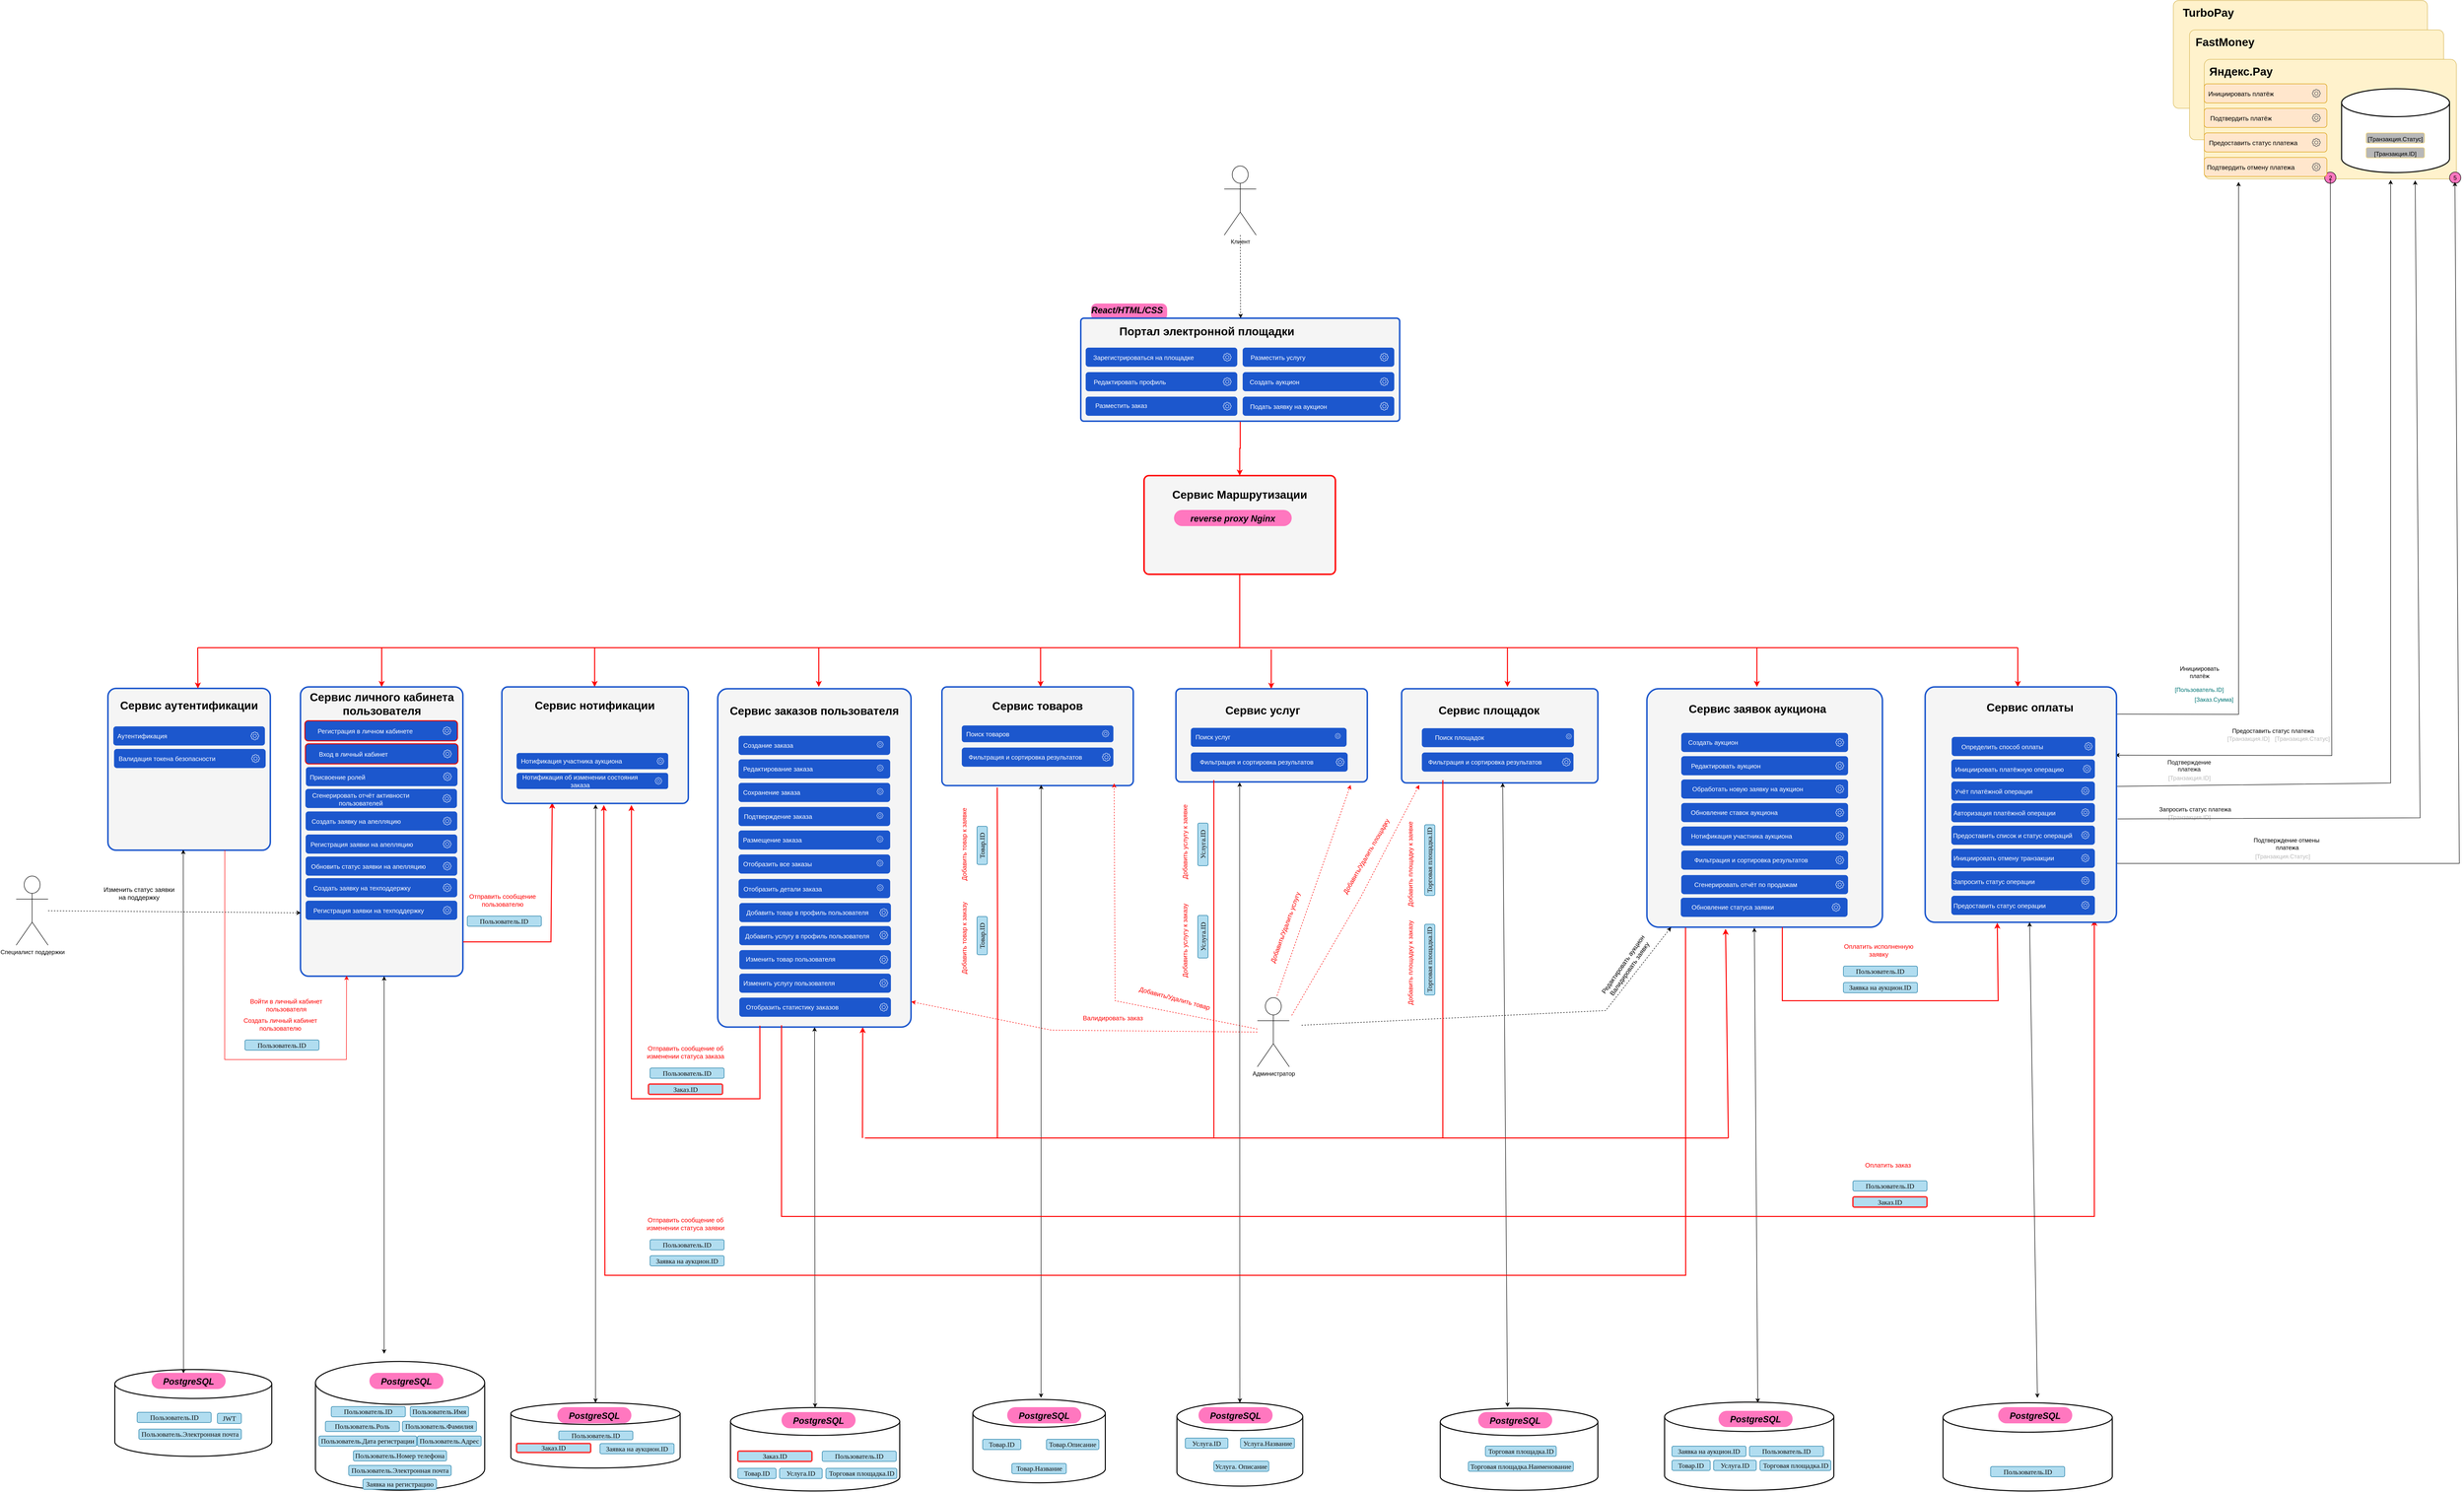 <mxfile version="25.0.2">
  <diagram name="Страница — 1" id="X6evqEoIUaE586o9c56O">
    <mxGraphModel dx="4392" dy="3801" grid="1" gridSize="10" guides="1" tooltips="1" connect="1" arrows="1" fold="1" page="1" pageScale="1" pageWidth="827" pageHeight="1169" math="0" shadow="0">
      <root>
        <mxCell id="0" />
        <mxCell id="1" parent="0" />
        <mxCell id="MyxevA6ZjmK5k_RvAgFB-2" value="&lt;span style=&quot;color: rgba(0, 0, 0, 0); font-family: monospace; font-size: 0px; text-align: start; text-wrap: nowrap; background-color: rgb(255, 255, 255);&quot;&gt;%3CmxGraphModel%3E%3Croot%3E%3CmxCell%20id%3D%220%22%2F%3E%3CmxCell%20id%3D%221%22%20parent%3D%220%22%2F%3E%3CmxCell%20id%3D%222%22%20value%3D%22%D0%A0%D0%B5%D0%B3%D0%B8%D1%81%D1%82%D1%80%D0%B0%D1%86%D0%B8%D1%8F%20%D0%BF%D0%BE%D0%BB%D1%8C%D0%B7%D0%BE%D0%B2%D0%B0%D1%82%D0%B5%D0%BB%D1%8F%22%20style%3D%22text%3Bhtml%3D1%3Balign%3Dcenter%3BverticalAlign%3Dmiddle%3BwhiteSpace%3Dwrap%3Brounded%3D1%3BfontSize%3D13%3BfontColor%3D%23FFFFFF%3BstrokeColor%3Dnone%3Bmovable%3D1%3Bresizable%3D1%3Brotatable%3D1%3Bdeletable%3D1%3Beditable%3D1%3Blocked%3D0%3Bconnectable%3D1%3B%22%20vertex%3D%221%22%20parent%3D%221%22%3E%3CmxGeometry%20x%3D%221301%22%20y%3D%22165.5%22%20width%3D%22172%22%20height%3D%2230%22%20as%3D%22geometry%22%2F%3E%3C%2FmxCell%3E%3CmxCell%20id%3D%223%22%20value%3D%22%22%20style%3D%22group%22%20vertex%3D%221%22%20connectable%3D%220%22%20parent%3D%221%22%3E%3CmxGeometry%20x%3D%221298%22%20y%3D%22210%22%20width%3D%22309%22%20height%3D%2239%22%20as%3D%22geometry%22%2F%3E%3C%2FmxCell%3E%3CmxCell%20id%3D%224%22%20value%3D%22%22%20style%3D%22rounded%3D1%3BwhiteSpace%3Dwrap%3Bhtml%3D1%3BfillColor%3D%231C57CD%3BstrokeColor%3Dnone%3B%22%20vertex%3D%221%22%20parent%3D%223%22%3E%3CmxGeometry%20width%3D%22309%22%20height%3D%2239%22%20as%3D%22geometry%22%2F%3E%3C%2FmxCell%3E%3CmxCell%20id%3D%225%22%20value%3D%22%22%20style%3D%22sketch%3D0%3BoutlineConnect%3D0%3BfontColor%3D%23232F3E%3BgradientColor%3Dnone%3BfillColor%3Ddefault%3BstrokeColor%3Dnone%3Bdashed%3D0%3BverticalLabelPosition%3Dbottom%3BverticalAlign%3Dtop%3Balign%3Dcenter%3Bhtml%3D1%3BfontSize%3D12%3BfontStyle%3D0%3Baspect%3Dfixed%3BpointerEvents%3D1%3Bshape%3Dmxgraph.aws4.gear%3Brounded%3D1%3B%22%20vertex%3D%221%22%20parent%3D%223%22%3E%3CmxGeometry%20x%3D%22280%22%20y%3D%2211%22%20width%3D%2217%22%20height%3D%2217%22%20as%3D%22geometry%22%2F%3E%3C%2FmxCell%3E%3CmxCell%20id%3D%226%22%20value%3D%22%D0%90%D1%83%D1%82%D0%B5%D0%BD%D1%82%D0%B8%D1%84%D0%B8%D0%BA%D0%B0%D1%86%D0%B8%D1%8F%22%20style%3D%22text%3Bhtml%3D1%3Balign%3Dcenter%3BverticalAlign%3Dmiddle%3BwhiteSpace%3Dwrap%3Brounded%3D1%3BfontSize%3D13%3BfontColor%3D%23FFFFFF%3BstrokeColor%3Dnone%3B%22%20vertex%3D%221%22%20parent%3D%223%22%3E%3CmxGeometry%20x%3D%222%22%20y%3D%224.5%22%20width%3D%22114%22%20height%3D%2230%22%20as%3D%22geometry%22%2F%3E%3C%2FmxCell%3E%3CmxCell%20id%3D%227%22%20value%3D%22%22%20style%3D%22group%22%20vertex%3D%221%22%20connectable%3D%220%22%20parent%3D%221%22%3E%3CmxGeometry%20x%3D%221298%22%20y%3D%22255%22%20width%3D%22309%22%20height%3D%2239%22%20as%3D%22geometry%22%2F%3E%3C%2FmxCell%3E%3CmxCell%20id%3D%228%22%20value%3D%22%22%20style%3D%22rounded%3D1%3BwhiteSpace%3Dwrap%3Bhtml%3D1%3BfillColor%3D%231C57CD%3BstrokeColor%3Dnone%3B%22%20vertex%3D%221%22%20parent%3D%227%22%3E%3CmxGeometry%20width%3D%22309%22%20height%3D%2239%22%20as%3D%22geometry%22%2F%3E%3C%2FmxCell%3E%3CmxCell%20id%3D%229%22%20value%3D%22%22%20style%3D%22sketch%3D0%3BoutlineConnect%3D0%3BfontColor%3D%23232F3E%3BgradientColor%3Dnone%3BfillColor%3Ddefault%3BstrokeColor%3Dnone%3Bdashed%3D0%3BverticalLabelPosition%3Dbottom%3BverticalAlign%3Dtop%3Balign%3Dcenter%3Bhtml%3D1%3BfontSize%3D12%3BfontStyle%3D0%3Baspect%3Dfixed%3BpointerEvents%3D1%3Bshape%3Dmxgraph.aws4.gear%3Brounded%3D1%3B%22%20vertex%3D%221%22%20parent%3D%227%22%3E%3CmxGeometry%20x%3D%22280%22%20y%3D%2211%22%20width%3D%2217%22%20height%3D%2217%22%20as%3D%22geometry%22%2F%3E%3C%2FmxCell%3E%3CmxCell%20id%3D%2210%22%20value%3D%22%D0%9F%D1%80%D0%B8%D1%81%D0%B2%D0%BE%D0%B5%D0%BD%D0%B8%D0%B5%20%D1%80%D0%BE%D0%BB%D0%B5%D0%B9%22%20style%3D%22text%3Bhtml%3D1%3Balign%3Dcenter%3BverticalAlign%3Dmiddle%3BwhiteSpace%3Dwrap%3Brounded%3D1%3BfontSize%3D13%3BfontColor%3D%23FFFFFF%3BstrokeColor%3Dnone%3B%22%20vertex%3D%221%22%20parent%3D%227%22%3E%3CmxGeometry%20x%3D%223%22%20y%3D%225%22%20width%3D%22122%22%20height%3D%2230%22%20as%3D%22geometry%22%2F%3E%3C%2FmxCell%3E%3CmxCell%20id%3D%2211%22%20value%3D%22%22%20style%3D%22group%22%20vertex%3D%221%22%20connectable%3D%220%22%20parent%3D%221%22%3E%3CmxGeometry%20x%3D%221298%22%20y%3D%22298%22%20width%3D%22309%22%20height%3D%2239%22%20as%3D%22geometry%22%2F%3E%3C%2FmxCell%3E%3CmxCell%20id%3D%2212%22%20value%3D%22%22%20style%3D%22rounded%3D1%3BwhiteSpace%3Dwrap%3Bhtml%3D1%3BfillColor%3D%231C57CD%3BstrokeColor%3Dnone%3B%22%20vertex%3D%221%22%20parent%3D%2211%22%3E%3CmxGeometry%20width%3D%22309%22%20height%3D%2239%22%20as%3D%22geometry%22%2F%3E%3C%2FmxCell%3E%3CmxCell%20id%3D%2213%22%20value%3D%22%22%20style%3D%22sketch%3D0%3BoutlineConnect%3D0%3BfontColor%3D%23232F3E%3BgradientColor%3Dnone%3BfillColor%3Ddefault%3BstrokeColor%3Dnone%3Bdashed%3D0%3BverticalLabelPosition%3Dbottom%3BverticalAlign%3Dtop%3Balign%3Dcenter%3Bhtml%3D1%3BfontSize%3D12%3BfontStyle%3D0%3Baspect%3Dfixed%3BpointerEvents%3D1%3Bshape%3Dmxgraph.aws4.gear%3Brounded%3D1%3B%22%20vertex%3D%221%22%20parent%3D%2211%22%3E%3CmxGeometry%20x%3D%22280%22%20y%3D%2211%22%20width%3D%2217%22%20height%3D%2217%22%20as%3D%22geometry%22%2F%3E%3C%2FmxCell%3E%3CmxCell%20id%3D%2214%22%20value%3D%22%D0%9D%D0%BE%D1%82%D0%B8%D1%84%D0%B8%D0%BA%D0%B0%D1%86%D0%B8%D1%8F%20%D0%BD%D0%BE%D0%B2%D0%BE%D0%B3%D0%BE%20%D0%BF%D0%BE%D0%BB%D1%8C%D0%B7%D0%BE%D0%B2%D0%B0%D1%82%D0%B5%D0%BB%D1%8F%22%20style%3D%22text%3Bhtml%3D1%3Balign%3Dcenter%3BverticalAlign%3Dmiddle%3BwhiteSpace%3Dwrap%3Brounded%3D1%3BfontSize%3D13%3BfontColor%3D%23FFFFFF%3BstrokeColor%3Dnone%3B%22%20vertex%3D%221%22%20parent%3D%2211%22%3E%3CmxGeometry%20x%3D%223%22%20y%3D%224.5%22%20width%3D%22227%22%20height%3D%2230%22%20as%3D%22geometry%22%2F%3E%3C%2FmxCell%3E%3CmxCell%20id%3D%2215%22%20value%3D%22%22%20style%3D%22group%22%20vertex%3D%221%22%20connectable%3D%220%22%20parent%3D%221%22%3E%3CmxGeometry%20x%3D%221298%22%20y%3D%22345%22%20width%3D%22309%22%20height%3D%2239%22%20as%3D%22geometry%22%2F%3E%3C%2FmxCell%3E%3CmxCell%20id%3D%2216%22%20value%3D%22%22%20style%3D%22rounded%3D1%3BwhiteSpace%3Dwrap%3Bhtml%3D1%3BfillColor%3D%231C57CD%3BstrokeColor%3Dnone%3B%22%20vertex%3D%221%22%20parent%3D%2215%22%3E%3CmxGeometry%20width%3D%22309%22%20height%3D%2239%22%20as%3D%22geometry%22%2F%3E%3C%2FmxCell%3E%3CmxCell%20id%3D%2217%22%20value%3D%22%22%20style%3D%22sketch%3D0%3BoutlineConnect%3D0%3BfontColor%3D%23232F3E%3BgradientColor%3Dnone%3BfillColor%3Ddefault%3BstrokeColor%3Dnone%3Bdashed%3D0%3BverticalLabelPosition%3Dbottom%3BverticalAlign%3Dtop%3Balign%3Dcenter%3Bhtml%3D1%3BfontSize%3D12%3BfontStyle%3D0%3Baspect%3Dfixed%3BpointerEvents%3D1%3Bshape%3Dmxgraph.aws4.gear%3Brounded%3D1%3B%22%20vertex%3D%221%22%20parent%3D%2215%22%3E%3CmxGeometry%20x%3D%22280%22%20y%3D%2211%22%20width%3D%2217%22%20height%3D%2217%22%20as%3D%22geometry%22%2F%3E%3C%2FmxCell%3E%3CmxCell%20id%3D%2218%22%20value%3D%22%D0%92%D0%B0%D0%BB%D0%B8%D0%B4%D0%B0%D1%86%D0%B8%D1%8F%20%D1%82%D0%BE%D0%BA%D0%B5%D0%BD%D0%B0%20%D0%B1%D0%B5%D0%B7%D0%BE%D0%BF%D0%B0%D1%81%D0%BD%D0%BE%D1%81%D1%82%D0%B8%22%20style%3D%22text%3Bhtml%3D1%3Balign%3Dcenter%3BverticalAlign%3Dmiddle%3BwhiteSpace%3Dwrap%3Brounded%3D1%3BfontSize%3D13%3BfontColor%3D%23FFFFFF%3BstrokeColor%3Dnone%3B%22%20vertex%3D%221%22%20parent%3D%2215%22%3E%3CmxGeometry%20x%3D%223%22%20y%3D%224.5%22%20width%3D%22209%22%20height%3D%2230%22%20as%3D%22geometry%22%2F%3E%3C%2FmxCell%3E%3C%2Froot%3E%3C%2FmxGraphModel%3E&lt;/span&gt;" style="rounded=1;whiteSpace=wrap;html=1;arcSize=5;fillColor=#f5f5f5;strokeColor=#1C57CD;strokeWidth=3;" parent="1" vertex="1">
          <mxGeometry x="979.5" y="560" width="331" height="590" as="geometry" />
        </mxCell>
        <mxCell id="amrdFf7GHf08PIuPMs9V-139" value="" style="strokeWidth=2;html=1;shape=mxgraph.flowchart.database;whiteSpace=wrap;rounded=1;movable=1;resizable=1;rotatable=1;deletable=1;editable=1;locked=0;connectable=1;" parent="1" vertex="1">
          <mxGeometry x="601" y="1952.25" width="320" height="177" as="geometry" />
        </mxCell>
        <mxCell id="MyxevA6ZjmK5k_RvAgFB-8" value="" style="rounded=1;whiteSpace=wrap;html=1;arcSize=5;fillColor=#f5f5f5;strokeColor=#1C57CD;strokeWidth=3;" parent="1" vertex="1">
          <mxGeometry x="3724" y="563.75" width="480" height="486.25" as="geometry" />
        </mxCell>
        <mxCell id="MyxevA6ZjmK5k_RvAgFB-13" value="" style="group" parent="1" vertex="1" connectable="0">
          <mxGeometry x="2764" y="563.75" width="390" height="190" as="geometry" />
        </mxCell>
        <mxCell id="MyxevA6ZjmK5k_RvAgFB-14" value="" style="rounded=1;whiteSpace=wrap;html=1;arcSize=5;fillColor=#f5f5f5;strokeColor=#1C57CD;strokeWidth=3;" parent="MyxevA6ZjmK5k_RvAgFB-13" vertex="1">
          <mxGeometry width="390" height="190" as="geometry" />
        </mxCell>
        <mxCell id="MyxevA6ZjmK5k_RvAgFB-15" value="&lt;div&gt;&lt;span style=&quot;font-size: 23px;&quot;&gt;Сервис услуг&lt;/span&gt;&lt;/div&gt;" style="text;html=1;align=center;verticalAlign=middle;whiteSpace=wrap;rounded=1;fontSize=13;fontStyle=1" parent="MyxevA6ZjmK5k_RvAgFB-13" vertex="1">
          <mxGeometry x="1.178" y="7.972" width="352.296" height="71.748" as="geometry" />
        </mxCell>
        <mxCell id="amrdFf7GHf08PIuPMs9V-90" value="" style="group" parent="MyxevA6ZjmK5k_RvAgFB-13" vertex="1" connectable="0">
          <mxGeometry x="30.367" y="79.72" width="317.471" height="38.59" as="geometry" />
        </mxCell>
        <mxCell id="amrdFf7GHf08PIuPMs9V-91" value="" style="rounded=1;whiteSpace=wrap;html=1;fillColor=#1C57CD;strokeColor=none;" parent="amrdFf7GHf08PIuPMs9V-90" vertex="1">
          <mxGeometry width="317.471" height="38.59" as="geometry" />
        </mxCell>
        <mxCell id="amrdFf7GHf08PIuPMs9V-92" value="" style="sketch=0;outlineConnect=0;fontColor=#232F3E;gradientColor=none;fillColor=#FFFFFF;strokeColor=none;dashed=0;verticalLabelPosition=bottom;verticalAlign=top;align=center;html=1;fontSize=12;fontStyle=0;aspect=fixed;pointerEvents=1;shape=mxgraph.aws4.gear;rounded=1;" parent="amrdFf7GHf08PIuPMs9V-90" vertex="1">
          <mxGeometry x="293.84" y="10.884" width="11.488" height="11.488" as="geometry" />
        </mxCell>
        <mxCell id="amrdFf7GHf08PIuPMs9V-93" value="Поиск услуг" style="text;html=1;align=center;verticalAlign=middle;whiteSpace=wrap;rounded=1;fontSize=13;fontColor=#FFFFFF;strokeColor=none;" parent="amrdFf7GHf08PIuPMs9V-90" vertex="1">
          <mxGeometry x="4.11" y="3.958" width="83.22" height="29.685" as="geometry" />
        </mxCell>
        <mxCell id="amrdFf7GHf08PIuPMs9V-174" value="" style="group" parent="MyxevA6ZjmK5k_RvAgFB-13" vertex="1" connectable="0">
          <mxGeometry x="30.37" y="130" width="319.63" height="39" as="geometry" />
        </mxCell>
        <mxCell id="amrdFf7GHf08PIuPMs9V-175" value="" style="rounded=1;whiteSpace=wrap;html=1;fillColor=#1C57CD;strokeColor=none;" parent="amrdFf7GHf08PIuPMs9V-174" vertex="1">
          <mxGeometry width="319.63" height="39" as="geometry" />
        </mxCell>
        <mxCell id="amrdFf7GHf08PIuPMs9V-176" value="" style="sketch=0;outlineConnect=0;fontColor=#232F3E;gradientColor=none;fillColor=#FFFFFF;strokeColor=none;dashed=0;verticalLabelPosition=bottom;verticalAlign=top;align=center;html=1;fontSize=12;fontStyle=0;aspect=fixed;pointerEvents=1;shape=mxgraph.aws4.gear;rounded=1;" parent="amrdFf7GHf08PIuPMs9V-174" vertex="1">
          <mxGeometry x="295.839" y="11" width="17" height="17" as="geometry" />
        </mxCell>
        <mxCell id="amrdFf7GHf08PIuPMs9V-177" value="Фильтрация и сортировка результатов" style="text;html=1;align=center;verticalAlign=middle;whiteSpace=wrap;rounded=1;fontSize=13;fontColor=#FFFFFF;strokeColor=none;" parent="amrdFf7GHf08PIuPMs9V-174" vertex="1">
          <mxGeometry x="5.172" y="4.5" width="256.532" height="30" as="geometry" />
        </mxCell>
        <mxCell id="amrdFf7GHf08PIuPMs9V-1" value="" style="strokeWidth=2;html=1;shape=mxgraph.flowchart.database;whiteSpace=wrap;rounded=1;movable=1;resizable=1;rotatable=1;deletable=1;editable=1;locked=0;connectable=1;" parent="1" vertex="1">
          <mxGeometry x="1010" y="1935.75" width="345" height="262.75" as="geometry" />
        </mxCell>
        <mxCell id="amrdFf7GHf08PIuPMs9V-3" value="&lt;p style=&quot;margin: 0px 0px 0px 13px; text-indent: -13px; font-variant-numeric: normal; font-variant-east-asian: normal; font-variant-alternates: normal; font-kerning: auto; font-optical-sizing: auto; font-feature-settings: normal; font-variation-settings: normal; font-variant-position: normal; font-stretch: normal; font-size: 14px; line-height: normal; color: rgb(14, 14, 14); text-align: start;&quot; class=&quot;p1&quot;&gt;&lt;font face=&quot;Times New Roman&quot;&gt;Пользователь.Роль&lt;/font&gt;&lt;/p&gt;" style="rounded=1;whiteSpace=wrap;html=1;fillColor=#b1ddf0;strokeColor=#10739e;" parent="1" vertex="1">
          <mxGeometry x="1030.25" y="2057.73" width="151" height="21" as="geometry" />
        </mxCell>
        <mxCell id="amrdFf7GHf08PIuPMs9V-4" value="&lt;p style=&quot;margin: 0px 0px 0px 13px; text-indent: -13px; font-variant-numeric: normal; font-variant-east-asian: normal; font-variant-alternates: normal; font-kerning: auto; font-optical-sizing: auto; font-feature-settings: normal; font-variation-settings: normal; font-variant-position: normal; font-stretch: normal; font-size: 14px; line-height: normal; color: rgb(14, 14, 14); text-align: start;&quot; class=&quot;p1&quot;&gt;&lt;font face=&quot;Times New Roman&quot;&gt;Пользователь.ID&lt;/font&gt;&lt;/p&gt;" style="rounded=1;whiteSpace=wrap;html=1;fillColor=#b1ddf0;strokeColor=#10739e;" parent="1" vertex="1">
          <mxGeometry x="1042.25" y="2027.73" width="151" height="21" as="geometry" />
        </mxCell>
        <mxCell id="amrdFf7GHf08PIuPMs9V-5" value="&lt;p style=&quot;margin: 0px 0px 0px 13px; text-indent: -13px; font-variant-numeric: normal; font-variant-east-asian: normal; font-variant-alternates: normal; font-kerning: auto; font-optical-sizing: auto; font-feature-settings: normal; font-variation-settings: normal; font-variant-position: normal; font-stretch: normal; font-size: 14px; line-height: normal; color: rgb(14, 14, 14); text-align: start;&quot; class=&quot;p1&quot;&gt;&lt;font face=&quot;Times New Roman&quot;&gt;Пользователь.Имя&lt;/font&gt;&lt;/p&gt;" style="rounded=1;whiteSpace=wrap;html=1;fillColor=#b1ddf0;strokeColor=#10739e;" parent="1" vertex="1">
          <mxGeometry x="1203.25" y="2027.73" width="119" height="21" as="geometry" />
        </mxCell>
        <mxCell id="amrdFf7GHf08PIuPMs9V-6" value="&lt;p style=&quot;margin: 0px 0px 0px 13px; text-indent: -13px; font-variant-numeric: normal; font-variant-east-asian: normal; font-variant-alternates: normal; font-kerning: auto; font-optical-sizing: auto; font-feature-settings: normal; font-variation-settings: normal; font-variant-position: normal; font-stretch: normal; font-size: 14px; line-height: normal; color: rgb(14, 14, 14); text-align: start;&quot; class=&quot;p1&quot;&gt;&lt;font face=&quot;Times New Roman&quot;&gt;Пользователь.Фамилия&lt;/font&gt;&lt;/p&gt;" style="rounded=1;whiteSpace=wrap;html=1;fillColor=#b1ddf0;strokeColor=#10739e;" parent="1" vertex="1">
          <mxGeometry x="1187.25" y="2057.73" width="151" height="21" as="geometry" />
        </mxCell>
        <mxCell id="amrdFf7GHf08PIuPMs9V-7" value="&lt;p style=&quot;margin: 0px 0px 0px 13px; text-indent: -13px; font-variant-numeric: normal; font-variant-east-asian: normal; font-variant-alternates: normal; font-kerning: auto; font-optical-sizing: auto; font-feature-settings: normal; font-variation-settings: normal; font-variant-position: normal; font-stretch: normal; font-size: 14px; line-height: normal; color: rgb(14, 14, 14); text-align: start;&quot; class=&quot;p1&quot;&gt;&lt;font face=&quot;Times New Roman&quot;&gt;Пользователь.Адрес&lt;/font&gt;&lt;/p&gt;" style="rounded=1;whiteSpace=wrap;html=1;fillColor=#b1ddf0;strokeColor=#10739e;" parent="1" vertex="1">
          <mxGeometry x="1217.75" y="2087.73" width="130" height="21" as="geometry" />
        </mxCell>
        <mxCell id="amrdFf7GHf08PIuPMs9V-8" value="&lt;p style=&quot;margin: 0px 0px 0px 13px; text-indent: -13px; font-variant-numeric: normal; font-variant-east-asian: normal; font-variant-alternates: normal; font-kerning: auto; font-optical-sizing: auto; font-feature-settings: normal; font-variation-settings: normal; font-variant-position: normal; font-stretch: normal; font-size: 14px; line-height: normal; color: rgb(14, 14, 14); text-align: start;&quot; class=&quot;p1&quot;&gt;&lt;font face=&quot;Times New Roman&quot;&gt;Пользователь.Дата регистрации&lt;/font&gt;&lt;/p&gt;" style="rounded=1;whiteSpace=wrap;html=1;fillColor=#b1ddf0;strokeColor=#10739e;" parent="1" vertex="1">
          <mxGeometry x="1017.25" y="2087.73" width="199" height="21" as="geometry" />
        </mxCell>
        <mxCell id="amrdFf7GHf08PIuPMs9V-9" value="&lt;p style=&quot;margin: 0px 0px 0px 13px; text-indent: -13px; font-variant-numeric: normal; font-variant-east-asian: normal; font-variant-alternates: normal; font-kerning: auto; font-optical-sizing: auto; font-feature-settings: normal; font-variation-settings: normal; font-variant-position: normal; font-stretch: normal; font-size: 14px; line-height: normal; color: rgb(14, 14, 14); text-align: start;&quot; class=&quot;p1&quot;&gt;&lt;font face=&quot;Times New Roman&quot;&gt;Пользователь.Номер телефона&lt;/font&gt;&lt;/p&gt;" style="rounded=1;whiteSpace=wrap;html=1;fillColor=#b1ddf0;strokeColor=#10739e;" parent="1" vertex="1">
          <mxGeometry x="1087.25" y="2117.73" width="190" height="21" as="geometry" />
        </mxCell>
        <mxCell id="KuLfuHzcLtWkHHC6kxAZ-245" value="" style="rounded=0;orthogonalLoop=1;jettySize=auto;html=1;startArrow=classic;startFill=1;" parent="1" source="amrdFf7GHf08PIuPMs9V-44" target="MyxevA6ZjmK5k_RvAgFB-5" edge="1">
          <mxGeometry relative="1" as="geometry" />
        </mxCell>
        <mxCell id="amrdFf7GHf08PIuPMs9V-44" value="" style="strokeWidth=2;html=1;shape=mxgraph.flowchart.database;whiteSpace=wrap;rounded=1;movable=1;resizable=1;rotatable=1;deletable=1;editable=1;locked=0;connectable=1;" parent="1" vertex="1">
          <mxGeometry x="1856" y="2029.88" width="345" height="170" as="geometry" />
        </mxCell>
        <mxCell id="amrdFf7GHf08PIuPMs9V-45" value="&lt;p style=&quot;margin: 0px 0px 0px 13px; text-indent: -13px; font-variant-numeric: normal; font-variant-east-asian: normal; font-variant-alternates: normal; font-kerning: auto; font-optical-sizing: auto; font-feature-settings: normal; font-variation-settings: normal; font-variant-position: normal; font-stretch: normal; line-height: normal; color: rgb(14, 14, 14); text-align: start;&quot; class=&quot;p1&quot;&gt;&lt;font style=&quot;font-size: 14px;&quot; face=&quot;Times New Roman&quot;&gt;Заявка на регистрацию&lt;/font&gt;&lt;/p&gt;" style="rounded=1;whiteSpace=wrap;html=1;fillColor=#b1ddf0;strokeColor=#10739e;" parent="1" vertex="1">
          <mxGeometry x="1106.75" y="2175.73" width="150" height="21" as="geometry" />
        </mxCell>
        <mxCell id="amrdFf7GHf08PIuPMs9V-47" value="&lt;p style=&quot;margin: 0px 0px 0px 13px; text-indent: -13px; font-variant-numeric: normal; font-variant-east-asian: normal; font-variant-alternates: normal; font-kerning: auto; font-optical-sizing: auto; font-feature-settings: normal; font-variation-settings: normal; font-variant-position: normal; font-stretch: normal; font-size: 14px; line-height: normal; color: rgb(14, 14, 14); text-align: start;&quot; class=&quot;p1&quot;&gt;&lt;font face=&quot;Times New Roman&quot;&gt;Пользователь.Электронная почта&lt;/font&gt;&lt;/p&gt;" style="rounded=1;whiteSpace=wrap;html=1;fillColor=#b1ddf0;strokeColor=#10739e;" parent="1" vertex="1">
          <mxGeometry x="1077.75" y="2147.73" width="209" height="21" as="geometry" />
        </mxCell>
        <mxCell id="AqY6TVcyyjUUs57EqK_6-12" style="edgeStyle=orthogonalEdgeStyle;rounded=0;orthogonalLoop=1;jettySize=auto;html=1;exitX=0.75;exitY=1;exitDx=0;exitDy=0;endArrow=none;endFill=0;startArrow=classic;startFill=1;strokeColor=#FF0000;strokeWidth=2;" edge="1" parent="1" source="MyxevA6ZjmK5k_RvAgFB-5">
          <mxGeometry relative="1" as="geometry">
            <mxPoint x="2125" y="1480" as="targetPoint" />
          </mxGeometry>
        </mxCell>
        <mxCell id="MyxevA6ZjmK5k_RvAgFB-5" value="" style="rounded=1;whiteSpace=wrap;html=1;arcSize=5;fillColor=#f5f5f5;strokeColor=#1C57CD;strokeWidth=3;" parent="1" vertex="1">
          <mxGeometry x="1830" y="563.75" width="394" height="690" as="geometry" />
        </mxCell>
        <mxCell id="MyxevA6ZjmK5k_RvAgFB-6" value="&lt;span style=&quot;font-size: 23px;&quot;&gt;Сервис заказов пользователя&lt;/span&gt;" style="text;html=1;align=center;verticalAlign=middle;whiteSpace=wrap;rounded=1;fontSize=13;arcSize=25;fontStyle=1" parent="1" vertex="1">
          <mxGeometry x="1849.05" y="573.75" width="355.91" height="70" as="geometry" />
        </mxCell>
        <mxCell id="amrdFf7GHf08PIuPMs9V-40" value="" style="group" parent="1" vertex="1" connectable="0">
          <mxGeometry x="1872.5" y="996.75" width="309" height="39" as="geometry" />
        </mxCell>
        <mxCell id="amrdFf7GHf08PIuPMs9V-42" value="" style="sketch=0;outlineConnect=0;fontColor=#232F3E;gradientColor=none;fillColor=default;strokeColor=none;dashed=0;verticalLabelPosition=bottom;verticalAlign=top;align=center;html=1;fontSize=12;fontStyle=0;aspect=fixed;pointerEvents=1;shape=mxgraph.aws4.gear;rounded=1;" parent="amrdFf7GHf08PIuPMs9V-40" vertex="1">
          <mxGeometry x="282" y="11.0" width="13.357" height="13.357" as="geometry" />
        </mxCell>
        <mxCell id="amrdFf7GHf08PIuPMs9V-43" value="Нотификация об изменении состояния заказа" style="text;html=1;align=center;verticalAlign=middle;whiteSpace=wrap;rounded=1;fontSize=13;fontColor=#FFFFFF;strokeColor=none;" parent="amrdFf7GHf08PIuPMs9V-40" vertex="1">
          <mxGeometry x="6" y="4.5" width="247" height="30.0" as="geometry" />
        </mxCell>
        <mxCell id="amrdFf7GHf08PIuPMs9V-36" value="" style="group" parent="1" vertex="1" connectable="0">
          <mxGeometry x="1872.5" y="951.75" width="309" height="39" as="geometry" />
        </mxCell>
        <mxCell id="amrdFf7GHf08PIuPMs9V-37" value="" style="rounded=1;whiteSpace=wrap;html=1;fillColor=#1C57CD;strokeColor=none;" parent="amrdFf7GHf08PIuPMs9V-36" vertex="1">
          <mxGeometry width="309" height="39" as="geometry" />
        </mxCell>
        <mxCell id="amrdFf7GHf08PIuPMs9V-38" value="" style="sketch=0;outlineConnect=0;fontColor=#232F3E;gradientColor=none;fillColor=default;strokeColor=none;dashed=0;verticalLabelPosition=bottom;verticalAlign=top;align=center;html=1;fontSize=12;fontStyle=0;aspect=fixed;pointerEvents=1;shape=mxgraph.aws4.gear;rounded=1;" parent="amrdFf7GHf08PIuPMs9V-36" vertex="1">
          <mxGeometry x="282" y="11.0" width="13.357" height="13.357" as="geometry" />
        </mxCell>
        <mxCell id="amrdFf7GHf08PIuPMs9V-39" value="Отобразить детали заказа" style="text;html=1;align=center;verticalAlign=middle;whiteSpace=wrap;rounded=1;fontSize=13;fontColor=#FFFFFF;strokeColor=none;" parent="amrdFf7GHf08PIuPMs9V-36" vertex="1">
          <mxGeometry x="5" y="5" width="169" height="30.0" as="geometry" />
        </mxCell>
        <mxCell id="amrdFf7GHf08PIuPMs9V-32" value="" style="group" parent="1" vertex="1" connectable="0">
          <mxGeometry x="1872.5" y="901.75" width="309" height="39" as="geometry" />
        </mxCell>
        <mxCell id="amrdFf7GHf08PIuPMs9V-33" value="" style="rounded=1;whiteSpace=wrap;html=1;fillColor=#1C57CD;strokeColor=none;" parent="amrdFf7GHf08PIuPMs9V-32" vertex="1">
          <mxGeometry width="309" height="39" as="geometry" />
        </mxCell>
        <mxCell id="amrdFf7GHf08PIuPMs9V-34" value="" style="sketch=0;outlineConnect=0;fontColor=#232F3E;gradientColor=none;fillColor=default;strokeColor=none;dashed=0;verticalLabelPosition=bottom;verticalAlign=top;align=center;html=1;fontSize=12;fontStyle=0;aspect=fixed;pointerEvents=1;shape=mxgraph.aws4.gear;rounded=1;" parent="amrdFf7GHf08PIuPMs9V-32" vertex="1">
          <mxGeometry x="281.5" y="11.0" width="13.357" height="13.357" as="geometry" />
        </mxCell>
        <mxCell id="amrdFf7GHf08PIuPMs9V-35" value="Отобразить все заказы" style="text;html=1;align=center;verticalAlign=middle;whiteSpace=wrap;rounded=1;fontSize=13;fontColor=#FFFFFF;strokeColor=none;" parent="amrdFf7GHf08PIuPMs9V-32" vertex="1">
          <mxGeometry x="3" y="4.5" width="152" height="30.0" as="geometry" />
        </mxCell>
        <mxCell id="amrdFf7GHf08PIuPMs9V-28" value="" style="group" parent="1" vertex="1" connectable="0">
          <mxGeometry x="1872.5" y="852.75" width="309" height="39" as="geometry" />
        </mxCell>
        <mxCell id="amrdFf7GHf08PIuPMs9V-29" value="" style="rounded=1;whiteSpace=wrap;html=1;fillColor=#1C57CD;strokeColor=none;" parent="amrdFf7GHf08PIuPMs9V-28" vertex="1">
          <mxGeometry width="309" height="39" as="geometry" />
        </mxCell>
        <mxCell id="amrdFf7GHf08PIuPMs9V-30" value="" style="sketch=0;outlineConnect=0;fontColor=#232F3E;gradientColor=none;fillColor=default;strokeColor=none;dashed=0;verticalLabelPosition=bottom;verticalAlign=top;align=center;html=1;fontSize=12;fontStyle=0;aspect=fixed;pointerEvents=1;shape=mxgraph.aws4.gear;rounded=1;" parent="amrdFf7GHf08PIuPMs9V-28" vertex="1">
          <mxGeometry x="281.5" y="11.0" width="13.357" height="13.357" as="geometry" />
        </mxCell>
        <mxCell id="amrdFf7GHf08PIuPMs9V-31" value="Размещение заказа" style="text;html=1;align=center;verticalAlign=middle;whiteSpace=wrap;rounded=1;fontSize=13;fontColor=#FFFFFF;strokeColor=none;" parent="amrdFf7GHf08PIuPMs9V-28" vertex="1">
          <mxGeometry x="3" y="4.5" width="130.5" height="30.0" as="geometry" />
        </mxCell>
        <mxCell id="amrdFf7GHf08PIuPMs9V-24" value="" style="group" parent="1" vertex="1" connectable="0">
          <mxGeometry x="1872.5" y="804.75" width="309" height="39" as="geometry" />
        </mxCell>
        <mxCell id="amrdFf7GHf08PIuPMs9V-25" value="" style="rounded=1;whiteSpace=wrap;html=1;fillColor=#1C57CD;strokeColor=none;" parent="amrdFf7GHf08PIuPMs9V-24" vertex="1">
          <mxGeometry width="309" height="39" as="geometry" />
        </mxCell>
        <mxCell id="amrdFf7GHf08PIuPMs9V-26" value="" style="sketch=0;outlineConnect=0;fontColor=#232F3E;gradientColor=none;fillColor=default;strokeColor=none;dashed=0;verticalLabelPosition=bottom;verticalAlign=top;align=center;html=1;fontSize=12;fontStyle=0;aspect=fixed;pointerEvents=1;shape=mxgraph.aws4.gear;rounded=1;" parent="amrdFf7GHf08PIuPMs9V-24" vertex="1">
          <mxGeometry x="281.5" y="11.0" width="13.357" height="13.357" as="geometry" />
        </mxCell>
        <mxCell id="amrdFf7GHf08PIuPMs9V-27" value="Подтверждение заказа" style="text;html=1;align=center;verticalAlign=middle;whiteSpace=wrap;rounded=1;fontSize=13;fontColor=#FFFFFF;strokeColor=none;" parent="amrdFf7GHf08PIuPMs9V-24" vertex="1">
          <mxGeometry x="4" y="4.5" width="152" height="30.0" as="geometry" />
        </mxCell>
        <mxCell id="amrdFf7GHf08PIuPMs9V-20" value="" style="group" parent="1" vertex="1" connectable="0">
          <mxGeometry x="1872.5" y="755.75" width="309" height="39" as="geometry" />
        </mxCell>
        <mxCell id="amrdFf7GHf08PIuPMs9V-21" value="" style="rounded=1;whiteSpace=wrap;html=1;fillColor=#1C57CD;strokeColor=none;" parent="amrdFf7GHf08PIuPMs9V-20" vertex="1">
          <mxGeometry width="309" height="39" as="geometry" />
        </mxCell>
        <mxCell id="amrdFf7GHf08PIuPMs9V-22" value="" style="sketch=0;outlineConnect=0;fontColor=#232F3E;gradientColor=none;fillColor=default;strokeColor=none;dashed=0;verticalLabelPosition=bottom;verticalAlign=top;align=center;html=1;fontSize=12;fontStyle=0;aspect=fixed;pointerEvents=1;shape=mxgraph.aws4.gear;rounded=1;" parent="amrdFf7GHf08PIuPMs9V-20" vertex="1">
          <mxGeometry x="282" y="11.0" width="13.357" height="13.357" as="geometry" />
        </mxCell>
        <mxCell id="amrdFf7GHf08PIuPMs9V-23" value="Сохранение заказа" style="text;html=1;align=center;verticalAlign=middle;whiteSpace=wrap;rounded=1;fontSize=13;fontColor=#FFFFFF;strokeColor=none;" parent="amrdFf7GHf08PIuPMs9V-20" vertex="1">
          <mxGeometry x="4" y="4" width="126" height="30.0" as="geometry" />
        </mxCell>
        <mxCell id="amrdFf7GHf08PIuPMs9V-16" value="" style="group" parent="1" vertex="1" connectable="0">
          <mxGeometry x="1872.5" y="707.75" width="309" height="39" as="geometry" />
        </mxCell>
        <mxCell id="amrdFf7GHf08PIuPMs9V-17" value="" style="rounded=1;whiteSpace=wrap;html=1;fillColor=#1C57CD;strokeColor=none;" parent="amrdFf7GHf08PIuPMs9V-16" vertex="1">
          <mxGeometry width="309" height="39" as="geometry" />
        </mxCell>
        <mxCell id="amrdFf7GHf08PIuPMs9V-18" value="" style="sketch=0;outlineConnect=0;fontColor=#232F3E;gradientColor=none;fillColor=default;strokeColor=none;dashed=0;verticalLabelPosition=bottom;verticalAlign=top;align=center;html=1;fontSize=12;fontStyle=0;aspect=fixed;pointerEvents=1;shape=mxgraph.aws4.gear;rounded=1;" parent="amrdFf7GHf08PIuPMs9V-16" vertex="1">
          <mxGeometry x="282" y="11.0" width="13.357" height="13.357" as="geometry" />
        </mxCell>
        <mxCell id="amrdFf7GHf08PIuPMs9V-19" value="Редактирование заказа" style="text;html=1;align=center;verticalAlign=middle;whiteSpace=wrap;rounded=1;fontSize=13;fontColor=#FFFFFF;strokeColor=none;" parent="amrdFf7GHf08PIuPMs9V-16" vertex="1">
          <mxGeometry x="3" y="4.5" width="154" height="30.0" as="geometry" />
        </mxCell>
        <mxCell id="amrdFf7GHf08PIuPMs9V-12" value="" style="group" parent="1" vertex="1" connectable="0">
          <mxGeometry x="1872.5" y="659.75" width="309" height="39" as="geometry" />
        </mxCell>
        <mxCell id="amrdFf7GHf08PIuPMs9V-13" value="" style="rounded=1;whiteSpace=wrap;html=1;fillColor=#1C57CD;strokeColor=none;" parent="amrdFf7GHf08PIuPMs9V-12" vertex="1">
          <mxGeometry width="309" height="39" as="geometry" />
        </mxCell>
        <mxCell id="amrdFf7GHf08PIuPMs9V-14" value="" style="sketch=0;outlineConnect=0;fontColor=#232F3E;gradientColor=none;fillColor=default;strokeColor=none;dashed=0;verticalLabelPosition=bottom;verticalAlign=top;align=center;html=1;fontSize=12;fontStyle=0;aspect=fixed;pointerEvents=1;shape=mxgraph.aws4.gear;rounded=1;" parent="amrdFf7GHf08PIuPMs9V-12" vertex="1">
          <mxGeometry x="282" y="11.0" width="13.357" height="13.357" as="geometry" />
        </mxCell>
        <mxCell id="amrdFf7GHf08PIuPMs9V-15" value="Создание заказа" style="text;html=1;align=center;verticalAlign=middle;whiteSpace=wrap;rounded=1;fontSize=13;fontColor=#FFFFFF;strokeColor=none;" parent="amrdFf7GHf08PIuPMs9V-12" vertex="1">
          <mxGeometry x="5" y="4.5" width="110" height="30.0" as="geometry" />
        </mxCell>
        <mxCell id="amrdFf7GHf08PIuPMs9V-64" value="" style="group" parent="1" vertex="1" connectable="0">
          <mxGeometry x="1874" y="1000.75" width="309" height="39" as="geometry" />
        </mxCell>
        <mxCell id="amrdFf7GHf08PIuPMs9V-65" value="" style="rounded=1;whiteSpace=wrap;html=1;fillColor=#1C57CD;strokeColor=none;" parent="amrdFf7GHf08PIuPMs9V-64" vertex="1">
          <mxGeometry width="309" height="39" as="geometry" />
        </mxCell>
        <mxCell id="amrdFf7GHf08PIuPMs9V-66" value="" style="sketch=0;outlineConnect=0;fontColor=#232F3E;gradientColor=none;fillColor=#FFFFFF;strokeColor=none;dashed=0;verticalLabelPosition=bottom;verticalAlign=top;align=center;html=1;fontSize=12;fontStyle=0;aspect=fixed;pointerEvents=1;shape=mxgraph.aws4.gear;rounded=1;" parent="amrdFf7GHf08PIuPMs9V-64" vertex="1">
          <mxGeometry x="286" y="11" width="17" height="17" as="geometry" />
        </mxCell>
        <mxCell id="amrdFf7GHf08PIuPMs9V-67" value="Добавить товар в профиль пользователя" style="text;html=1;align=center;verticalAlign=middle;whiteSpace=wrap;rounded=1;fontSize=13;fontColor=#FFFFFF;strokeColor=none;" parent="amrdFf7GHf08PIuPMs9V-64" vertex="1">
          <mxGeometry x="8" y="4" width="262" height="30" as="geometry" />
        </mxCell>
        <mxCell id="amrdFf7GHf08PIuPMs9V-68" value="" style="group" parent="1" vertex="1" connectable="0">
          <mxGeometry x="1874" y="1047.75" width="309" height="39" as="geometry" />
        </mxCell>
        <mxCell id="amrdFf7GHf08PIuPMs9V-69" value="" style="rounded=1;whiteSpace=wrap;html=1;fillColor=#1C57CD;strokeColor=none;" parent="amrdFf7GHf08PIuPMs9V-68" vertex="1">
          <mxGeometry width="309" height="39" as="geometry" />
        </mxCell>
        <mxCell id="amrdFf7GHf08PIuPMs9V-70" value="" style="sketch=0;outlineConnect=0;fontColor=#232F3E;gradientColor=none;fillColor=#FFFFFF;strokeColor=none;dashed=0;verticalLabelPosition=bottom;verticalAlign=top;align=center;html=1;fontSize=12;fontStyle=0;aspect=fixed;pointerEvents=1;shape=mxgraph.aws4.gear;rounded=1;" parent="amrdFf7GHf08PIuPMs9V-68" vertex="1">
          <mxGeometry x="286" y="10" width="17" height="17" as="geometry" />
        </mxCell>
        <mxCell id="amrdFf7GHf08PIuPMs9V-71" value="Добавить услугу в профиль пользователя" style="text;html=1;align=center;verticalAlign=middle;whiteSpace=wrap;rounded=1;fontSize=13;fontColor=#FFFFFF;strokeColor=none;" parent="amrdFf7GHf08PIuPMs9V-68" vertex="1">
          <mxGeometry x="2" y="5" width="273" height="30" as="geometry" />
        </mxCell>
        <mxCell id="amrdFf7GHf08PIuPMs9V-72" value="" style="group" parent="1" vertex="1" connectable="0">
          <mxGeometry x="1874" y="1096.75" width="309" height="39" as="geometry" />
        </mxCell>
        <mxCell id="amrdFf7GHf08PIuPMs9V-73" value="" style="rounded=1;whiteSpace=wrap;html=1;fillColor=#1C57CD;strokeColor=none;" parent="amrdFf7GHf08PIuPMs9V-72" vertex="1">
          <mxGeometry width="309" height="39" as="geometry" />
        </mxCell>
        <mxCell id="amrdFf7GHf08PIuPMs9V-74" value="" style="sketch=0;outlineConnect=0;fontColor=#232F3E;gradientColor=none;fillColor=#FFFFFF;strokeColor=none;dashed=0;verticalLabelPosition=bottom;verticalAlign=top;align=center;html=1;fontSize=12;fontStyle=0;aspect=fixed;pointerEvents=1;shape=mxgraph.aws4.gear;rounded=1;" parent="amrdFf7GHf08PIuPMs9V-72" vertex="1">
          <mxGeometry x="286" y="11" width="17" height="17" as="geometry" />
        </mxCell>
        <mxCell id="amrdFf7GHf08PIuPMs9V-75" value="Изменить товар пользователя" style="text;html=1;align=center;verticalAlign=middle;whiteSpace=wrap;rounded=1;fontSize=13;fontColor=#FFFFFF;strokeColor=none;" parent="amrdFf7GHf08PIuPMs9V-72" vertex="1">
          <mxGeometry x="7" y="3" width="195" height="30" as="geometry" />
        </mxCell>
        <mxCell id="amrdFf7GHf08PIuPMs9V-76" value="" style="group" parent="1" vertex="1" connectable="0">
          <mxGeometry x="1874" y="1144.75" width="309" height="39" as="geometry" />
        </mxCell>
        <mxCell id="amrdFf7GHf08PIuPMs9V-77" value="" style="rounded=1;whiteSpace=wrap;html=1;fillColor=#1C57CD;strokeColor=none;" parent="amrdFf7GHf08PIuPMs9V-76" vertex="1">
          <mxGeometry width="309" height="39" as="geometry" />
        </mxCell>
        <mxCell id="amrdFf7GHf08PIuPMs9V-78" value="" style="sketch=0;outlineConnect=0;fontColor=#232F3E;gradientColor=none;fillColor=#FFFFFF;strokeColor=none;dashed=0;verticalLabelPosition=bottom;verticalAlign=top;align=center;html=1;fontSize=12;fontStyle=0;aspect=fixed;pointerEvents=1;shape=mxgraph.aws4.gear;rounded=1;" parent="amrdFf7GHf08PIuPMs9V-76" vertex="1">
          <mxGeometry x="286" y="11" width="17" height="17" as="geometry" />
        </mxCell>
        <mxCell id="amrdFf7GHf08PIuPMs9V-79" value="Изменить услугу пользователя" style="text;html=1;align=center;verticalAlign=middle;whiteSpace=wrap;rounded=1;fontSize=13;fontColor=#FFFFFF;strokeColor=none;" parent="amrdFf7GHf08PIuPMs9V-76" vertex="1">
          <mxGeometry x="4" y="4.5" width="195" height="30" as="geometry" />
        </mxCell>
        <mxCell id="MyxevA6ZjmK5k_RvAgFB-9" value="&lt;span style=&quot;font-size: 23px;&quot;&gt;Сервис заявок аукциона&lt;/span&gt;&lt;div&gt;&lt;span style=&quot;font-size: 23px;&quot;&gt;&lt;br&gt;&lt;/span&gt;&lt;/div&gt;" style="text;html=1;align=center;verticalAlign=middle;whiteSpace=wrap;rounded=1;fontSize=13;fontStyle=1" parent="1" vertex="1">
          <mxGeometry x="3745" y="579.2" width="409" height="79.55" as="geometry" />
        </mxCell>
        <mxCell id="amrdFf7GHf08PIuPMs9V-87" value="" style="group" parent="1" vertex="1" connectable="0">
          <mxGeometry x="3224" y="563.75" width="400" height="192" as="geometry" />
        </mxCell>
        <mxCell id="amrdFf7GHf08PIuPMs9V-88" value="" style="rounded=1;whiteSpace=wrap;html=1;arcSize=5;fillColor=#f5f5f5;strokeColor=#1C57CD;strokeWidth=3;" parent="amrdFf7GHf08PIuPMs9V-87" vertex="1">
          <mxGeometry width="400.0" height="192" as="geometry" />
        </mxCell>
        <mxCell id="amrdFf7GHf08PIuPMs9V-89" value="&lt;div&gt;&lt;span style=&quot;font-size: 23px;&quot;&gt;Сервис площадок&amp;nbsp;&lt;/span&gt;&lt;/div&gt;" style="text;html=1;align=center;verticalAlign=middle;whiteSpace=wrap;rounded=1;fontSize=13;fontStyle=1" parent="amrdFf7GHf08PIuPMs9V-87" vertex="1">
          <mxGeometry x="1.208" y="8.056" width="361.329" height="72.503" as="geometry" />
        </mxCell>
        <mxCell id="amrdFf7GHf08PIuPMs9V-106" value="" style="group" parent="amrdFf7GHf08PIuPMs9V-87" vertex="1" connectable="0">
          <mxGeometry x="41.267" y="80.56" width="317.471" height="38.59" as="geometry" />
        </mxCell>
        <mxCell id="amrdFf7GHf08PIuPMs9V-107" value="" style="rounded=1;whiteSpace=wrap;html=1;fillColor=#1C57CD;strokeColor=none;" parent="amrdFf7GHf08PIuPMs9V-106" vertex="1">
          <mxGeometry width="310" height="38.59" as="geometry" />
        </mxCell>
        <mxCell id="amrdFf7GHf08PIuPMs9V-108" value="" style="sketch=0;outlineConnect=0;fontColor=#232F3E;gradientColor=none;fillColor=#FFFFFF;strokeColor=none;dashed=0;verticalLabelPosition=bottom;verticalAlign=top;align=center;html=1;fontSize=12;fontStyle=0;aspect=fixed;pointerEvents=1;shape=mxgraph.aws4.gear;rounded=1;" parent="amrdFf7GHf08PIuPMs9V-106" vertex="1">
          <mxGeometry x="293.84" y="10.884" width="11.488" height="11.488" as="geometry" />
        </mxCell>
        <mxCell id="amrdFf7GHf08PIuPMs9V-109" value="Поиск площадок" style="text;html=1;align=center;verticalAlign=middle;whiteSpace=wrap;rounded=1;fontSize=13;fontColor=#FFFFFF;strokeColor=none;" parent="amrdFf7GHf08PIuPMs9V-106" vertex="1">
          <mxGeometry x="4.11" y="3.96" width="145.89" height="29.68" as="geometry" />
        </mxCell>
        <mxCell id="amrdFf7GHf08PIuPMs9V-178" value="" style="group" parent="amrdFf7GHf08PIuPMs9V-87" vertex="1" connectable="0">
          <mxGeometry x="41.27" y="130" width="309" height="39" as="geometry" />
        </mxCell>
        <mxCell id="amrdFf7GHf08PIuPMs9V-179" value="" style="rounded=1;whiteSpace=wrap;html=1;fillColor=#1C57CD;strokeColor=none;" parent="amrdFf7GHf08PIuPMs9V-178" vertex="1">
          <mxGeometry width="309" height="39" as="geometry" />
        </mxCell>
        <mxCell id="amrdFf7GHf08PIuPMs9V-180" value="" style="sketch=0;outlineConnect=0;fontColor=#232F3E;gradientColor=none;fillColor=#FFFFFF;strokeColor=none;dashed=0;verticalLabelPosition=bottom;verticalAlign=top;align=center;html=1;fontSize=12;fontStyle=0;aspect=fixed;pointerEvents=1;shape=mxgraph.aws4.gear;rounded=1;" parent="amrdFf7GHf08PIuPMs9V-178" vertex="1">
          <mxGeometry x="286" y="11" width="17" height="17" as="geometry" />
        </mxCell>
        <mxCell id="amrdFf7GHf08PIuPMs9V-181" value="Фильтрация и сортировка результатов" style="text;html=1;align=center;verticalAlign=middle;whiteSpace=wrap;rounded=1;fontSize=13;fontColor=#FFFFFF;strokeColor=none;" parent="amrdFf7GHf08PIuPMs9V-178" vertex="1">
          <mxGeometry x="5" y="4.5" width="248" height="30" as="geometry" />
        </mxCell>
        <mxCell id="amrdFf7GHf08PIuPMs9V-102" value="" style="strokeWidth=2;html=1;shape=mxgraph.flowchart.database;whiteSpace=wrap;rounded=1;movable=1;resizable=1;rotatable=1;deletable=1;editable=1;locked=0;connectable=1;" parent="1" vertex="1">
          <mxGeometry x="2766" y="2020" width="256.5" height="170" as="geometry" />
        </mxCell>
        <mxCell id="amrdFf7GHf08PIuPMs9V-103" value="&lt;p style=&quot;margin: 0px 0px 0px 13px; text-indent: -13px; font-variant-numeric: normal; font-variant-east-asian: normal; font-variant-alternates: normal; font-kerning: auto; font-optical-sizing: auto; font-feature-settings: normal; font-variation-settings: normal; font-variant-position: normal; font-stretch: normal; font-size: 14px; line-height: normal; color: rgb(14, 14, 14); text-align: start;&quot; class=&quot;p1&quot;&gt;&lt;font face=&quot;Times New Roman&quot;&gt;Услуга.ID&lt;/font&gt;&lt;/p&gt;" style="rounded=1;whiteSpace=wrap;html=1;fillColor=#b1ddf0;strokeColor=#10739e;" parent="1" vertex="1">
          <mxGeometry x="2783" y="2092" width="87" height="21" as="geometry" />
        </mxCell>
        <mxCell id="amrdFf7GHf08PIuPMs9V-104" value="&lt;p style=&quot;margin: 0px 0px 0px 13px; text-indent: -13px; font-variant-numeric: normal; font-variant-east-asian: normal; font-variant-alternates: normal; font-kerning: auto; font-optical-sizing: auto; font-feature-settings: normal; font-variation-settings: normal; font-variant-position: normal; font-stretch: normal; font-size: 14px; line-height: normal; color: rgb(14, 14, 14); text-align: start;&quot; class=&quot;p1&quot;&gt;&lt;font face=&quot;Times New Roman&quot;&gt;Услуга.Название&lt;/font&gt;&lt;/p&gt;" style="rounded=1;whiteSpace=wrap;html=1;fillColor=#b1ddf0;strokeColor=#10739e;" parent="1" vertex="1">
          <mxGeometry x="2895.5" y="2092" width="110" height="21" as="geometry" />
        </mxCell>
        <mxCell id="amrdFf7GHf08PIuPMs9V-105" value="&lt;p style=&quot;margin: 0px 0px 0px 13px; text-indent: -13px; font-variant-numeric: normal; font-variant-east-asian: normal; font-variant-alternates: normal; font-kerning: auto; font-optical-sizing: auto; font-feature-settings: normal; font-variation-settings: normal; font-variant-position: normal; font-stretch: normal; font-size: 14px; line-height: normal; color: rgb(14, 14, 14); text-align: start;&quot; class=&quot;p1&quot;&gt;&lt;font face=&quot;Times New Roman&quot;&gt;Услуга. Описание&lt;/font&gt;&lt;/p&gt;" style="rounded=1;whiteSpace=wrap;html=1;fillColor=#b1ddf0;strokeColor=#10739e;" parent="1" vertex="1">
          <mxGeometry x="2841.25" y="2139" width="112" height="21" as="geometry" />
        </mxCell>
        <mxCell id="amrdFf7GHf08PIuPMs9V-110" value="" style="strokeWidth=2;html=1;shape=mxgraph.flowchart.database;whiteSpace=wrap;rounded=1;movable=1;resizable=1;rotatable=1;deletable=1;editable=1;locked=0;connectable=1;" parent="1" vertex="1">
          <mxGeometry x="3302.75" y="2031.25" width="321.25" height="167.25" as="geometry" />
        </mxCell>
        <mxCell id="amrdFf7GHf08PIuPMs9V-111" value="&lt;p style=&quot;margin: 0px 0px 0px 13px; text-indent: -13px; font-variant-numeric: normal; font-variant-east-asian: normal; font-variant-alternates: normal; font-kerning: auto; font-optical-sizing: auto; font-feature-settings: normal; font-variation-settings: normal; font-variant-position: normal; font-stretch: normal; font-size: 14px; line-height: normal; color: rgb(14, 14, 14); text-align: start;&quot; class=&quot;p1&quot;&gt;&lt;font face=&quot;Times New Roman&quot;&gt;Торговая площадка.ID&lt;/font&gt;&lt;/p&gt;" style="rounded=1;whiteSpace=wrap;html=1;fillColor=#b1ddf0;strokeColor=#10739e;" parent="1" vertex="1">
          <mxGeometry x="3394.75" y="2108.25" width="144.5" height="21" as="geometry" />
        </mxCell>
        <mxCell id="amrdFf7GHf08PIuPMs9V-112" value="&lt;p style=&quot;margin: 0px 0px 0px 13px; text-indent: -13px; font-variant-numeric: normal; font-variant-east-asian: normal; font-variant-alternates: normal; font-kerning: auto; font-optical-sizing: auto; font-feature-settings: normal; font-variation-settings: normal; font-variant-position: normal; font-stretch: normal; font-size: 14px; line-height: normal; color: rgb(14, 14, 14); text-align: start;&quot; class=&quot;p1&quot;&gt;&lt;font face=&quot;Times New Roman&quot;&gt;Торговая площадка.Наименование&lt;/font&gt;&lt;/p&gt;" style="rounded=1;whiteSpace=wrap;html=1;fillColor=#b1ddf0;strokeColor=#10739e;" parent="1" vertex="1">
          <mxGeometry x="3360" y="2140" width="214" height="19.73" as="geometry" />
        </mxCell>
        <mxCell id="amrdFf7GHf08PIuPMs9V-140" value="&lt;p style=&quot;margin: 0px 0px 0px 13px; text-indent: -13px; font-variant-numeric: normal; font-variant-east-asian: normal; font-variant-alternates: normal; font-kerning: auto; font-optical-sizing: auto; font-feature-settings: normal; font-variation-settings: normal; font-variant-position: normal; font-stretch: normal; line-height: normal; color: rgb(14, 14, 14); text-align: start;&quot; class=&quot;p1&quot;&gt;&lt;font face=&quot;Times New Roman&quot;&gt;&lt;span style=&quot;font-size: 14px;&quot;&gt;JWT&lt;/span&gt;&lt;/font&gt;&lt;/p&gt;" style="rounded=1;whiteSpace=wrap;html=1;fillColor=#b1ddf0;strokeColor=#10739e;" parent="1" vertex="1">
          <mxGeometry x="810" y="2041.38" width="49" height="21" as="geometry" />
        </mxCell>
        <mxCell id="amrdFf7GHf08PIuPMs9V-142" value="&lt;p style=&quot;margin: 0px 0px 0px 13px; text-indent: -13px; font-variant-numeric: normal; font-variant-east-asian: normal; font-variant-alternates: normal; font-kerning: auto; font-optical-sizing: auto; font-feature-settings: normal; font-variation-settings: normal; font-variant-position: normal; font-stretch: normal; font-size: 14px; line-height: normal; color: rgb(14, 14, 14); text-align: start;&quot; class=&quot;p1&quot;&gt;&lt;font face=&quot;Times New Roman&quot;&gt;Пользователь.ID&lt;/font&gt;&lt;/p&gt;" style="rounded=1;whiteSpace=wrap;html=1;fillColor=#b1ddf0;strokeColor=#10739e;" parent="1" vertex="1">
          <mxGeometry x="646.5" y="2039.38" width="151" height="21" as="geometry" />
        </mxCell>
        <mxCell id="amrdFf7GHf08PIuPMs9V-149" value="&lt;p style=&quot;margin: 0px 0px 0px 13px; text-indent: -13px; font-variant-numeric: normal; font-variant-east-asian: normal; font-variant-alternates: normal; font-kerning: auto; font-optical-sizing: auto; font-feature-settings: normal; font-variation-settings: normal; font-variant-position: normal; font-stretch: normal; font-size: 14px; line-height: normal; color: rgb(14, 14, 14); text-align: start;&quot; class=&quot;p1&quot;&gt;&lt;font face=&quot;Times New Roman&quot;&gt;Пользователь.Электронная почта&lt;/font&gt;&lt;/p&gt;" style="rounded=1;whiteSpace=wrap;html=1;fillColor=#b1ddf0;strokeColor=#10739e;" parent="1" vertex="1">
          <mxGeometry x="650" y="2073.63" width="209" height="21" as="geometry" />
        </mxCell>
        <mxCell id="amrdFf7GHf08PIuPMs9V-150" value="" style="group" parent="1" vertex="1" connectable="0">
          <mxGeometry x="3794" y="653.75" width="340" height="39" as="geometry" />
        </mxCell>
        <mxCell id="amrdFf7GHf08PIuPMs9V-151" value="" style="rounded=1;whiteSpace=wrap;html=1;fillColor=#1C57CD;strokeColor=none;" parent="amrdFf7GHf08PIuPMs9V-150" vertex="1">
          <mxGeometry width="340" height="39" as="geometry" />
        </mxCell>
        <mxCell id="amrdFf7GHf08PIuPMs9V-152" value="" style="sketch=0;outlineConnect=0;fontColor=#232F3E;gradientColor=none;fillColor=#FFFFFF;strokeColor=none;dashed=0;verticalLabelPosition=bottom;verticalAlign=top;align=center;html=1;fontSize=12;fontStyle=0;aspect=fixed;pointerEvents=1;shape=mxgraph.aws4.gear;rounded=1;" parent="amrdFf7GHf08PIuPMs9V-150" vertex="1">
          <mxGeometry x="314.693" y="11" width="17" height="17" as="geometry" />
        </mxCell>
        <mxCell id="amrdFf7GHf08PIuPMs9V-153" value="Создать аукцион" style="text;html=1;align=center;verticalAlign=middle;whiteSpace=wrap;rounded=1;fontSize=13;fontColor=#FFFFFF;strokeColor=none;" parent="amrdFf7GHf08PIuPMs9V-150" vertex="1">
          <mxGeometry x="3.301" y="4.5" width="124.337" height="30" as="geometry" />
        </mxCell>
        <mxCell id="amrdFf7GHf08PIuPMs9V-154" value="" style="group" parent="1" vertex="1" connectable="0">
          <mxGeometry x="3794" y="701.25" width="340" height="39" as="geometry" />
        </mxCell>
        <mxCell id="amrdFf7GHf08PIuPMs9V-155" value="" style="rounded=1;whiteSpace=wrap;html=1;fillColor=#1C57CD;strokeColor=none;" parent="amrdFf7GHf08PIuPMs9V-154" vertex="1">
          <mxGeometry width="340" height="39" as="geometry" />
        </mxCell>
        <mxCell id="amrdFf7GHf08PIuPMs9V-156" value="" style="sketch=0;outlineConnect=0;fontColor=#232F3E;gradientColor=none;fillColor=#FFFFFF;strokeColor=none;dashed=0;verticalLabelPosition=bottom;verticalAlign=top;align=center;html=1;fontSize=12;fontStyle=0;aspect=fixed;pointerEvents=1;shape=mxgraph.aws4.gear;rounded=1;" parent="amrdFf7GHf08PIuPMs9V-154" vertex="1">
          <mxGeometry x="314.693" y="11" width="17" height="17" as="geometry" />
        </mxCell>
        <mxCell id="amrdFf7GHf08PIuPMs9V-157" value="Редактировать аукцион" style="text;html=1;align=center;verticalAlign=middle;whiteSpace=wrap;rounded=1;fontSize=13;fontColor=#FFFFFF;strokeColor=none;" parent="amrdFf7GHf08PIuPMs9V-154" vertex="1">
          <mxGeometry x="3.301" y="4.5" width="176.052" height="30" as="geometry" />
        </mxCell>
        <mxCell id="amrdFf7GHf08PIuPMs9V-158" value="" style="group" parent="1" vertex="1" connectable="0">
          <mxGeometry x="3794" y="748.75" width="340" height="39" as="geometry" />
        </mxCell>
        <mxCell id="amrdFf7GHf08PIuPMs9V-159" value="" style="rounded=1;whiteSpace=wrap;html=1;fillColor=#1C57CD;strokeColor=none;" parent="amrdFf7GHf08PIuPMs9V-158" vertex="1">
          <mxGeometry width="340" height="39" as="geometry" />
        </mxCell>
        <mxCell id="amrdFf7GHf08PIuPMs9V-160" value="" style="sketch=0;outlineConnect=0;fontColor=#232F3E;gradientColor=none;fillColor=#FFFFFF;strokeColor=none;dashed=0;verticalLabelPosition=bottom;verticalAlign=top;align=center;html=1;fontSize=12;fontStyle=0;aspect=fixed;pointerEvents=1;shape=mxgraph.aws4.gear;rounded=1;" parent="amrdFf7GHf08PIuPMs9V-158" vertex="1">
          <mxGeometry x="314.693" y="11" width="17" height="17" as="geometry" />
        </mxCell>
        <mxCell id="amrdFf7GHf08PIuPMs9V-161" value="Обработать новую заявку на аукцион" style="text;html=1;align=center;verticalAlign=middle;whiteSpace=wrap;rounded=1;fontSize=13;fontColor=#FFFFFF;strokeColor=none;" parent="amrdFf7GHf08PIuPMs9V-158" vertex="1">
          <mxGeometry x="3.301" y="4.5" width="265.178" height="30" as="geometry" />
        </mxCell>
        <mxCell id="amrdFf7GHf08PIuPMs9V-162" value="" style="group" parent="1" vertex="1" connectable="0">
          <mxGeometry x="3794" y="796.75" width="340" height="39" as="geometry" />
        </mxCell>
        <mxCell id="amrdFf7GHf08PIuPMs9V-163" value="" style="rounded=1;whiteSpace=wrap;html=1;fillColor=#1C57CD;strokeColor=none;" parent="amrdFf7GHf08PIuPMs9V-162" vertex="1">
          <mxGeometry width="340" height="39" as="geometry" />
        </mxCell>
        <mxCell id="amrdFf7GHf08PIuPMs9V-164" value="" style="sketch=0;outlineConnect=0;fontColor=#232F3E;gradientColor=none;fillColor=#FFFFFF;strokeColor=none;dashed=0;verticalLabelPosition=bottom;verticalAlign=top;align=center;html=1;fontSize=12;fontStyle=0;aspect=fixed;pointerEvents=1;shape=mxgraph.aws4.gear;rounded=1;" parent="amrdFf7GHf08PIuPMs9V-162" vertex="1">
          <mxGeometry x="314.693" y="11" width="17" height="17" as="geometry" />
        </mxCell>
        <mxCell id="amrdFf7GHf08PIuPMs9V-165" value="Обновление ставок аукциона" style="text;html=1;align=center;verticalAlign=middle;whiteSpace=wrap;rounded=1;fontSize=13;fontColor=#FFFFFF;strokeColor=none;" parent="amrdFf7GHf08PIuPMs9V-162" vertex="1">
          <mxGeometry x="4.401" y="4.5" width="207.961" height="30" as="geometry" />
        </mxCell>
        <mxCell id="amrdFf7GHf08PIuPMs9V-166" value="" style="group" parent="1" vertex="1" connectable="0">
          <mxGeometry x="3794" y="844.75" width="340" height="39" as="geometry" />
        </mxCell>
        <mxCell id="amrdFf7GHf08PIuPMs9V-167" value="" style="rounded=1;whiteSpace=wrap;html=1;fillColor=#1C57CD;strokeColor=none;" parent="amrdFf7GHf08PIuPMs9V-166" vertex="1">
          <mxGeometry width="340" height="39" as="geometry" />
        </mxCell>
        <mxCell id="amrdFf7GHf08PIuPMs9V-168" value="" style="sketch=0;outlineConnect=0;fontColor=#232F3E;gradientColor=none;fillColor=#FFFFFF;strokeColor=none;dashed=0;verticalLabelPosition=bottom;verticalAlign=top;align=center;html=1;fontSize=12;fontStyle=0;aspect=fixed;pointerEvents=1;shape=mxgraph.aws4.gear;rounded=1;" parent="amrdFf7GHf08PIuPMs9V-166" vertex="1">
          <mxGeometry x="314.693" y="11" width="17" height="17" as="geometry" />
        </mxCell>
        <mxCell id="amrdFf7GHf08PIuPMs9V-169" value="Нотификация участника аукциона" style="text;html=1;align=center;verticalAlign=middle;whiteSpace=wrap;rounded=1;fontSize=13;fontColor=#FFFFFF;strokeColor=none;" parent="amrdFf7GHf08PIuPMs9V-166" vertex="1">
          <mxGeometry x="3.301" y="4.5" width="239.871" height="30" as="geometry" />
        </mxCell>
        <mxCell id="amrdFf7GHf08PIuPMs9V-182" value="" style="group" parent="1" vertex="1" connectable="0">
          <mxGeometry x="3794" y="893.75" width="340" height="39" as="geometry" />
        </mxCell>
        <mxCell id="amrdFf7GHf08PIuPMs9V-183" value="" style="rounded=1;whiteSpace=wrap;html=1;fillColor=#1C57CD;strokeColor=none;" parent="amrdFf7GHf08PIuPMs9V-182" vertex="1">
          <mxGeometry width="340" height="39" as="geometry" />
        </mxCell>
        <mxCell id="amrdFf7GHf08PIuPMs9V-184" value="" style="sketch=0;outlineConnect=0;fontColor=#232F3E;gradientColor=none;fillColor=#FFFFFF;strokeColor=none;dashed=0;verticalLabelPosition=bottom;verticalAlign=top;align=center;html=1;fontSize=12;fontStyle=0;aspect=fixed;pointerEvents=1;shape=mxgraph.aws4.gear;rounded=1;" parent="amrdFf7GHf08PIuPMs9V-182" vertex="1">
          <mxGeometry x="314.693" y="11" width="17" height="17" as="geometry" />
        </mxCell>
        <mxCell id="amrdFf7GHf08PIuPMs9V-185" value="Фильтрация и сортировка результатов" style="text;html=1;align=center;verticalAlign=middle;whiteSpace=wrap;rounded=1;fontSize=13;fontColor=#FFFFFF;strokeColor=none;" parent="amrdFf7GHf08PIuPMs9V-182" vertex="1">
          <mxGeometry x="5.502" y="4.5" width="272.88" height="30" as="geometry" />
        </mxCell>
        <mxCell id="amrdFf7GHf08PIuPMs9V-224" value="" style="group" parent="1" vertex="1" connectable="0">
          <mxGeometry x="1420" y="650" width="309" height="39" as="geometry" />
        </mxCell>
        <mxCell id="amrdFf7GHf08PIuPMs9V-225" value="" style="rounded=1;whiteSpace=wrap;html=1;fillColor=#1C57CD;strokeColor=none;" parent="amrdFf7GHf08PIuPMs9V-224" vertex="1">
          <mxGeometry width="309" height="39" as="geometry" />
        </mxCell>
        <mxCell id="amrdFf7GHf08PIuPMs9V-226" value="" style="sketch=0;outlineConnect=0;fontColor=#232F3E;gradientColor=none;fillColor=default;strokeColor=none;dashed=0;verticalLabelPosition=bottom;verticalAlign=top;align=center;html=1;fontSize=12;fontStyle=0;aspect=fixed;pointerEvents=1;shape=mxgraph.aws4.gear;rounded=1;" parent="amrdFf7GHf08PIuPMs9V-224" vertex="1">
          <mxGeometry x="280" y="11" width="17" height="17" as="geometry" />
        </mxCell>
        <mxCell id="amrdFf7GHf08PIuPMs9V-227" value="Нотификация нового пользователя" style="text;html=1;align=center;verticalAlign=middle;whiteSpace=wrap;rounded=1;fontSize=13;fontColor=#FFFFFF;strokeColor=none;" parent="amrdFf7GHf08PIuPMs9V-224" vertex="1">
          <mxGeometry x="3" y="4.5" width="227" height="30" as="geometry" />
        </mxCell>
        <mxCell id="amrdFf7GHf08PIuPMs9V-256" value="" style="group" parent="1" vertex="1" connectable="0">
          <mxGeometry x="3794" y="943.75" width="340" height="39" as="geometry" />
        </mxCell>
        <mxCell id="amrdFf7GHf08PIuPMs9V-257" value="" style="rounded=1;whiteSpace=wrap;html=1;fillColor=#1C57CD;strokeColor=none;" parent="amrdFf7GHf08PIuPMs9V-256" vertex="1">
          <mxGeometry width="340" height="39" as="geometry" />
        </mxCell>
        <mxCell id="amrdFf7GHf08PIuPMs9V-258" value="" style="sketch=0;outlineConnect=0;fontColor=#232F3E;gradientColor=none;fillColor=#FFFFFF;strokeColor=none;dashed=0;verticalLabelPosition=bottom;verticalAlign=top;align=center;html=1;fontSize=12;fontStyle=0;aspect=fixed;pointerEvents=1;shape=mxgraph.aws4.gear;rounded=1;" parent="amrdFf7GHf08PIuPMs9V-256" vertex="1">
          <mxGeometry x="314.693" y="11" width="17" height="17" as="geometry" />
        </mxCell>
        <mxCell id="amrdFf7GHf08PIuPMs9V-259" value="Сгенерировать отчёт по продажам" style="text;html=1;align=center;verticalAlign=middle;whiteSpace=wrap;rounded=1;fontSize=13;fontColor=#FFFFFF;strokeColor=none;" parent="amrdFf7GHf08PIuPMs9V-256" vertex="1">
          <mxGeometry x="6.602" y="4.5" width="248.673" height="30" as="geometry" />
        </mxCell>
        <mxCell id="amrdFf7GHf08PIuPMs9V-260" value="" style="group" parent="1" vertex="1" connectable="0">
          <mxGeometry x="1874" y="1193.75" width="309" height="39" as="geometry" />
        </mxCell>
        <mxCell id="amrdFf7GHf08PIuPMs9V-261" value="" style="rounded=1;whiteSpace=wrap;html=1;fillColor=#1C57CD;strokeColor=none;" parent="amrdFf7GHf08PIuPMs9V-260" vertex="1">
          <mxGeometry width="309" height="39" as="geometry" />
        </mxCell>
        <mxCell id="amrdFf7GHf08PIuPMs9V-262" value="" style="sketch=0;outlineConnect=0;fontColor=#232F3E;gradientColor=none;fillColor=#FFFFFF;strokeColor=none;dashed=0;verticalLabelPosition=bottom;verticalAlign=top;align=center;html=1;fontSize=12;fontStyle=0;aspect=fixed;pointerEvents=1;shape=mxgraph.aws4.gear;rounded=1;" parent="amrdFf7GHf08PIuPMs9V-260" vertex="1">
          <mxGeometry x="286" y="11" width="17" height="17" as="geometry" />
        </mxCell>
        <mxCell id="amrdFf7GHf08PIuPMs9V-263" value="Отобразить статистику заказов" style="text;html=1;align=center;verticalAlign=middle;whiteSpace=wrap;rounded=1;fontSize=13;fontColor=#FFFFFF;strokeColor=none;" parent="amrdFf7GHf08PIuPMs9V-260" vertex="1">
          <mxGeometry x="6.5" y="4.5" width="202" height="30" as="geometry" />
        </mxCell>
        <mxCell id="amrdFf7GHf08PIuPMs9V-268" value="" style="group" parent="1" vertex="1" connectable="0">
          <mxGeometry x="989.5" y="768" width="309" height="39" as="geometry" />
        </mxCell>
        <mxCell id="amrdFf7GHf08PIuPMs9V-269" value="" style="rounded=1;whiteSpace=wrap;html=1;fillColor=#1C57CD;strokeColor=none;" parent="amrdFf7GHf08PIuPMs9V-268" vertex="1">
          <mxGeometry width="309" height="39" as="geometry" />
        </mxCell>
        <mxCell id="amrdFf7GHf08PIuPMs9V-270" value="" style="sketch=0;outlineConnect=0;fontColor=#232F3E;gradientColor=none;fillColor=#FFFFFF;strokeColor=none;dashed=0;verticalLabelPosition=bottom;verticalAlign=top;align=center;html=1;fontSize=12;fontStyle=0;aspect=fixed;pointerEvents=1;shape=mxgraph.aws4.gear;rounded=1;" parent="amrdFf7GHf08PIuPMs9V-268" vertex="1">
          <mxGeometry x="280" y="11" width="17" height="17" as="geometry" />
        </mxCell>
        <mxCell id="amrdFf7GHf08PIuPMs9V-271" value="Сгенерировать отчёт активности пользователей" style="text;html=1;align=center;verticalAlign=middle;whiteSpace=wrap;rounded=1;fontSize=13;fontColor=#FFFFFF;strokeColor=none;" parent="amrdFf7GHf08PIuPMs9V-268" vertex="1">
          <mxGeometry x="5" y="6" width="215" height="30" as="geometry" />
        </mxCell>
        <mxCell id="amrdFf7GHf08PIuPMs9V-116" value="&lt;span style=&quot;color: rgba(0, 0, 0, 0); font-family: monospace; font-size: 0px; text-align: start; text-wrap: nowrap; background-color: rgb(255, 255, 255);&quot;&gt;%3CmxGraphModel%3E%3Croot%3E%3CmxCell%20id%3D%220%22%2F%3E%3CmxCell%20id%3D%221%22%20parent%3D%220%22%2F%3E%3CmxCell%20id%3D%222%22%20value%3D%22%D0%A0%D0%B5%D0%B3%D0%B8%D1%81%D1%82%D1%80%D0%B0%D1%86%D0%B8%D1%8F%20%D0%BF%D0%BE%D0%BB%D1%8C%D0%B7%D0%BE%D0%B2%D0%B0%D1%82%D0%B5%D0%BB%D1%8F%22%20style%3D%22text%3Bhtml%3D1%3Balign%3Dcenter%3BverticalAlign%3Dmiddle%3BwhiteSpace%3Dwrap%3Brounded%3D1%3BfontSize%3D13%3BfontColor%3D%23FFFFFF%3BstrokeColor%3Dnone%3Bmovable%3D1%3Bresizable%3D1%3Brotatable%3D1%3Bdeletable%3D1%3Beditable%3D1%3Blocked%3D0%3Bconnectable%3D1%3B%22%20vertex%3D%221%22%20parent%3D%221%22%3E%3CmxGeometry%20x%3D%221301%22%20y%3D%22165.5%22%20width%3D%22172%22%20height%3D%2230%22%20as%3D%22geometry%22%2F%3E%3C%2FmxCell%3E%3CmxCell%20id%3D%223%22%20value%3D%22%22%20style%3D%22group%22%20vertex%3D%221%22%20connectable%3D%220%22%20parent%3D%221%22%3E%3CmxGeometry%20x%3D%221298%22%20y%3D%22210%22%20width%3D%22309%22%20height%3D%2239%22%20as%3D%22geometry%22%2F%3E%3C%2FmxCell%3E%3CmxCell%20id%3D%224%22%20value%3D%22%22%20style%3D%22rounded%3D1%3BwhiteSpace%3Dwrap%3Bhtml%3D1%3BfillColor%3D%231C57CD%3BstrokeColor%3Dnone%3B%22%20vertex%3D%221%22%20parent%3D%223%22%3E%3CmxGeometry%20width%3D%22309%22%20height%3D%2239%22%20as%3D%22geometry%22%2F%3E%3C%2FmxCell%3E%3CmxCell%20id%3D%225%22%20value%3D%22%22%20style%3D%22sketch%3D0%3BoutlineConnect%3D0%3BfontColor%3D%23232F3E%3BgradientColor%3Dnone%3BfillColor%3Ddefault%3BstrokeColor%3Dnone%3Bdashed%3D0%3BverticalLabelPosition%3Dbottom%3BverticalAlign%3Dtop%3Balign%3Dcenter%3Bhtml%3D1%3BfontSize%3D12%3BfontStyle%3D0%3Baspect%3Dfixed%3BpointerEvents%3D1%3Bshape%3Dmxgraph.aws4.gear%3Brounded%3D1%3B%22%20vertex%3D%221%22%20parent%3D%223%22%3E%3CmxGeometry%20x%3D%22280%22%20y%3D%2211%22%20width%3D%2217%22%20height%3D%2217%22%20as%3D%22geometry%22%2F%3E%3C%2FmxCell%3E%3CmxCell%20id%3D%226%22%20value%3D%22%D0%90%D1%83%D1%82%D0%B5%D0%BD%D1%82%D0%B8%D1%84%D0%B8%D0%BA%D0%B0%D1%86%D0%B8%D1%8F%22%20style%3D%22text%3Bhtml%3D1%3Balign%3Dcenter%3BverticalAlign%3Dmiddle%3BwhiteSpace%3Dwrap%3Brounded%3D1%3BfontSize%3D13%3BfontColor%3D%23FFFFFF%3BstrokeColor%3Dnone%3B%22%20vertex%3D%221%22%20parent%3D%223%22%3E%3CmxGeometry%20x%3D%222%22%20y%3D%224.5%22%20width%3D%22114%22%20height%3D%2230%22%20as%3D%22geometry%22%2F%3E%3C%2FmxCell%3E%3CmxCell%20id%3D%227%22%20value%3D%22%22%20style%3D%22group%22%20vertex%3D%221%22%20connectable%3D%220%22%20parent%3D%221%22%3E%3CmxGeometry%20x%3D%221298%22%20y%3D%22255%22%20width%3D%22309%22%20height%3D%2239%22%20as%3D%22geometry%22%2F%3E%3C%2FmxCell%3E%3CmxCell%20id%3D%228%22%20value%3D%22%22%20style%3D%22rounded%3D1%3BwhiteSpace%3Dwrap%3Bhtml%3D1%3BfillColor%3D%231C57CD%3BstrokeColor%3Dnone%3B%22%20vertex%3D%221%22%20parent%3D%227%22%3E%3CmxGeometry%20width%3D%22309%22%20height%3D%2239%22%20as%3D%22geometry%22%2F%3E%3C%2FmxCell%3E%3CmxCell%20id%3D%229%22%20value%3D%22%22%20style%3D%22sketch%3D0%3BoutlineConnect%3D0%3BfontColor%3D%23232F3E%3BgradientColor%3Dnone%3BfillColor%3Ddefault%3BstrokeColor%3Dnone%3Bdashed%3D0%3BverticalLabelPosition%3Dbottom%3BverticalAlign%3Dtop%3Balign%3Dcenter%3Bhtml%3D1%3BfontSize%3D12%3BfontStyle%3D0%3Baspect%3Dfixed%3BpointerEvents%3D1%3Bshape%3Dmxgraph.aws4.gear%3Brounded%3D1%3B%22%20vertex%3D%221%22%20parent%3D%227%22%3E%3CmxGeometry%20x%3D%22280%22%20y%3D%2211%22%20width%3D%2217%22%20height%3D%2217%22%20as%3D%22geometry%22%2F%3E%3C%2FmxCell%3E%3CmxCell%20id%3D%2210%22%20value%3D%22%D0%9F%D1%80%D0%B8%D1%81%D0%B2%D0%BE%D0%B5%D0%BD%D0%B8%D0%B5%20%D1%80%D0%BE%D0%BB%D0%B5%D0%B9%22%20style%3D%22text%3Bhtml%3D1%3Balign%3Dcenter%3BverticalAlign%3Dmiddle%3BwhiteSpace%3Dwrap%3Brounded%3D1%3BfontSize%3D13%3BfontColor%3D%23FFFFFF%3BstrokeColor%3Dnone%3B%22%20vertex%3D%221%22%20parent%3D%227%22%3E%3CmxGeometry%20x%3D%223%22%20y%3D%225%22%20width%3D%22122%22%20height%3D%2230%22%20as%3D%22geometry%22%2F%3E%3C%2FmxCell%3E%3CmxCell%20id%3D%2211%22%20value%3D%22%22%20style%3D%22group%22%20vertex%3D%221%22%20connectable%3D%220%22%20parent%3D%221%22%3E%3CmxGeometry%20x%3D%221298%22%20y%3D%22298%22%20width%3D%22309%22%20height%3D%2239%22%20as%3D%22geometry%22%2F%3E%3C%2FmxCell%3E%3CmxCell%20id%3D%2212%22%20value%3D%22%22%20style%3D%22rounded%3D1%3BwhiteSpace%3Dwrap%3Bhtml%3D1%3BfillColor%3D%231C57CD%3BstrokeColor%3Dnone%3B%22%20vertex%3D%221%22%20parent%3D%2211%22%3E%3CmxGeometry%20width%3D%22309%22%20height%3D%2239%22%20as%3D%22geometry%22%2F%3E%3C%2FmxCell%3E%3CmxCell%20id%3D%2213%22%20value%3D%22%22%20style%3D%22sketch%3D0%3BoutlineConnect%3D0%3BfontColor%3D%23232F3E%3BgradientColor%3Dnone%3BfillColor%3Ddefault%3BstrokeColor%3Dnone%3Bdashed%3D0%3BverticalLabelPosition%3Dbottom%3BverticalAlign%3Dtop%3Balign%3Dcenter%3Bhtml%3D1%3BfontSize%3D12%3BfontStyle%3D0%3Baspect%3Dfixed%3BpointerEvents%3D1%3Bshape%3Dmxgraph.aws4.gear%3Brounded%3D1%3B%22%20vertex%3D%221%22%20parent%3D%2211%22%3E%3CmxGeometry%20x%3D%22280%22%20y%3D%2211%22%20width%3D%2217%22%20height%3D%2217%22%20as%3D%22geometry%22%2F%3E%3C%2FmxCell%3E%3CmxCell%20id%3D%2214%22%20value%3D%22%D0%9D%D0%BE%D1%82%D0%B8%D1%84%D0%B8%D0%BA%D0%B0%D1%86%D0%B8%D1%8F%20%D0%BD%D0%BE%D0%B2%D0%BE%D0%B3%D0%BE%20%D0%BF%D0%BE%D0%BB%D1%8C%D0%B7%D0%BE%D0%B2%D0%B0%D1%82%D0%B5%D0%BB%D1%8F%22%20style%3D%22text%3Bhtml%3D1%3Balign%3Dcenter%3BverticalAlign%3Dmiddle%3BwhiteSpace%3Dwrap%3Brounded%3D1%3BfontSize%3D13%3BfontColor%3D%23FFFFFF%3BstrokeColor%3Dnone%3B%22%20vertex%3D%221%22%20parent%3D%2211%22%3E%3CmxGeometry%20x%3D%223%22%20y%3D%224.5%22%20width%3D%22227%22%20height%3D%2230%22%20as%3D%22geometry%22%2F%3E%3C%2FmxCell%3E%3CmxCell%20id%3D%2215%22%20value%3D%22%22%20style%3D%22group%22%20vertex%3D%221%22%20connectable%3D%220%22%20parent%3D%221%22%3E%3CmxGeometry%20x%3D%221298%22%20y%3D%22345%22%20width%3D%22309%22%20height%3D%2239%22%20as%3D%22geometry%22%2F%3E%3C%2FmxCell%3E%3CmxCell%20id%3D%2216%22%20value%3D%22%22%20style%3D%22rounded%3D1%3BwhiteSpace%3Dwrap%3Bhtml%3D1%3BfillColor%3D%231C57CD%3BstrokeColor%3Dnone%3B%22%20vertex%3D%221%22%20parent%3D%2215%22%3E%3CmxGeometry%20width%3D%22309%22%20height%3D%2239%22%20as%3D%22geometry%22%2F%3E%3C%2FmxCell%3E%3CmxCell%20id%3D%2217%22%20value%3D%22%22%20style%3D%22sketch%3D0%3BoutlineConnect%3D0%3BfontColor%3D%23232F3E%3BgradientColor%3Dnone%3BfillColor%3Ddefault%3BstrokeColor%3Dnone%3Bdashed%3D0%3BverticalLabelPosition%3Dbottom%3BverticalAlign%3Dtop%3Balign%3Dcenter%3Bhtml%3D1%3BfontSize%3D12%3BfontStyle%3D0%3Baspect%3Dfixed%3BpointerEvents%3D1%3Bshape%3Dmxgraph.aws4.gear%3Brounded%3D1%3B%22%20vertex%3D%221%22%20parent%3D%2215%22%3E%3CmxGeometry%20x%3D%22280%22%20y%3D%2211%22%20width%3D%2217%22%20height%3D%2217%22%20as%3D%22geometry%22%2F%3E%3C%2FmxCell%3E%3CmxCell%20id%3D%2218%22%20value%3D%22%D0%92%D0%B0%D0%BB%D0%B8%D0%B4%D0%B0%D1%86%D0%B8%D1%8F%20%D1%82%D0%BE%D0%BA%D0%B5%D0%BD%D0%B0%20%D0%B1%D0%B5%D0%B7%D0%BE%D0%BF%D0%B0%D1%81%D0%BD%D0%BE%D1%81%D1%82%D0%B8%22%20style%3D%22text%3Bhtml%3D1%3Balign%3Dcenter%3BverticalAlign%3Dmiddle%3BwhiteSpace%3Dwrap%3Brounded%3D1%3BfontSize%3D13%3BfontColor%3D%23FFFFFF%3BstrokeColor%3Dnone%3B%22%20vertex%3D%221%22%20parent%3D%2215%22%3E%3CmxGeometry%20x%3D%223%22%20y%3D%224.5%22%20width%3D%22209%22%20height%3D%2230%22%20as%3D%22geometry%22%2F%3E%3C%2FmxCell%3E%3C%2Froot%3E%3C%2FmxGraphModel%3E&lt;/span&gt;" style="rounded=1;whiteSpace=wrap;html=1;arcSize=5;fillColor=#f5f5f5;strokeColor=#1C57CD;strokeWidth=3;" parent="1" vertex="1">
          <mxGeometry x="587" y="563" width="331" height="330" as="geometry" />
        </mxCell>
        <mxCell id="amrdFf7GHf08PIuPMs9V-117" value="&lt;span style=&quot;font-size: 23px;&quot;&gt;Сервис&amp;nbsp;&lt;/span&gt;&lt;span style=&quot;font-size: 23px;&quot;&gt;аутентификации&lt;/span&gt;" style="text;html=1;align=center;verticalAlign=middle;whiteSpace=wrap;rounded=1;fontSize=13;fontStyle=1" parent="1" vertex="1">
          <mxGeometry x="593" y="563" width="319" height="70" as="geometry" />
        </mxCell>
        <mxCell id="amrdFf7GHf08PIuPMs9V-118" value="Регистрация пользователя" style="text;html=1;align=center;verticalAlign=middle;whiteSpace=wrap;rounded=1;fontSize=13;fontColor=#FFFFFF;strokeColor=none;movable=1;resizable=1;rotatable=1;deletable=1;editable=1;locked=0;connectable=1;" parent="1" vertex="1">
          <mxGeometry x="601" y="645" width="172" height="30" as="geometry" />
        </mxCell>
        <mxCell id="amrdFf7GHf08PIuPMs9V-119" value="" style="group" parent="1" vertex="1" connectable="0">
          <mxGeometry x="598" y="640.5" width="309" height="39" as="geometry" />
        </mxCell>
        <mxCell id="amrdFf7GHf08PIuPMs9V-120" value="" style="rounded=1;whiteSpace=wrap;html=1;fillColor=#1C57CD;strokeColor=none;" parent="amrdFf7GHf08PIuPMs9V-119" vertex="1">
          <mxGeometry width="309" height="39" as="geometry" />
        </mxCell>
        <mxCell id="amrdFf7GHf08PIuPMs9V-121" value="" style="sketch=0;outlineConnect=0;fontColor=#232F3E;gradientColor=none;fillColor=default;strokeColor=none;dashed=0;verticalLabelPosition=bottom;verticalAlign=top;align=center;html=1;fontSize=12;fontStyle=0;aspect=fixed;pointerEvents=1;shape=mxgraph.aws4.gear;rounded=1;" parent="amrdFf7GHf08PIuPMs9V-119" vertex="1">
          <mxGeometry x="280" y="11" width="17" height="17" as="geometry" />
        </mxCell>
        <mxCell id="amrdFf7GHf08PIuPMs9V-122" value="Аутентификация" style="text;html=1;align=center;verticalAlign=middle;whiteSpace=wrap;rounded=1;fontSize=13;fontColor=#FFFFFF;strokeColor=none;" parent="amrdFf7GHf08PIuPMs9V-119" vertex="1">
          <mxGeometry x="2" y="4.5" width="114" height="30" as="geometry" />
        </mxCell>
        <mxCell id="amrdFf7GHf08PIuPMs9V-131" value="" style="group" parent="1" vertex="1" connectable="0">
          <mxGeometry x="599.5" y="686.5" width="309" height="39" as="geometry" />
        </mxCell>
        <mxCell id="amrdFf7GHf08PIuPMs9V-132" value="" style="rounded=1;whiteSpace=wrap;html=1;fillColor=#1C57CD;strokeColor=none;" parent="amrdFf7GHf08PIuPMs9V-131" vertex="1">
          <mxGeometry width="309" height="39" as="geometry" />
        </mxCell>
        <mxCell id="amrdFf7GHf08PIuPMs9V-133" value="" style="sketch=0;outlineConnect=0;fontColor=#232F3E;gradientColor=none;fillColor=default;strokeColor=none;dashed=0;verticalLabelPosition=bottom;verticalAlign=top;align=center;html=1;fontSize=12;fontStyle=0;aspect=fixed;pointerEvents=1;shape=mxgraph.aws4.gear;rounded=1;" parent="amrdFf7GHf08PIuPMs9V-131" vertex="1">
          <mxGeometry x="280" y="11" width="17" height="17" as="geometry" />
        </mxCell>
        <mxCell id="amrdFf7GHf08PIuPMs9V-134" value="Валидация токена безопасности" style="text;html=1;align=center;verticalAlign=middle;whiteSpace=wrap;rounded=1;fontSize=13;fontColor=#FFFFFF;strokeColor=none;" parent="amrdFf7GHf08PIuPMs9V-131" vertex="1">
          <mxGeometry x="3" y="4.5" width="209" height="30" as="geometry" />
        </mxCell>
        <mxCell id="MyxevA6ZjmK5k_RvAgFB-3" value="&lt;span style=&quot;font-size: 23px;&quot;&gt;Сервис личного кабинета пользователя&lt;/span&gt;" style="text;html=1;align=center;verticalAlign=middle;whiteSpace=wrap;rounded=1;fontSize=13;fontStyle=1" parent="1" vertex="1">
          <mxGeometry x="985.5" y="560" width="319" height="70" as="geometry" />
        </mxCell>
        <mxCell id="MyxevA6ZjmK5k_RvAgFB-16" value="Регистрация пользователя" style="text;html=1;align=center;verticalAlign=middle;whiteSpace=wrap;rounded=1;fontSize=13;fontColor=#FFFFFF;strokeColor=none;movable=1;resizable=1;rotatable=1;deletable=1;editable=1;locked=0;connectable=1;" parent="1" vertex="1">
          <mxGeometry x="993.5" y="642" width="172" height="30" as="geometry" />
        </mxCell>
        <mxCell id="MyxevA6ZjmK5k_RvAgFB-17" value="" style="group" parent="1" vertex="1" connectable="0">
          <mxGeometry x="990.5" y="637.5" width="309" height="39" as="geometry" />
        </mxCell>
        <mxCell id="MyxevA6ZjmK5k_RvAgFB-19" value="" style="sketch=0;outlineConnect=0;fontColor=#232F3E;gradientColor=none;fillColor=default;strokeColor=none;dashed=0;verticalLabelPosition=bottom;verticalAlign=top;align=center;html=1;fontSize=12;fontStyle=0;aspect=fixed;pointerEvents=1;shape=mxgraph.aws4.gear;rounded=1;" parent="MyxevA6ZjmK5k_RvAgFB-17" vertex="1">
          <mxGeometry x="280" y="11" width="17" height="17" as="geometry" />
        </mxCell>
        <mxCell id="MyxevA6ZjmK5k_RvAgFB-20" value="Аутентификация" style="text;html=1;align=center;verticalAlign=middle;whiteSpace=wrap;rounded=1;fontSize=13;fontColor=#FFFFFF;strokeColor=none;" parent="MyxevA6ZjmK5k_RvAgFB-17" vertex="1">
          <mxGeometry x="2" y="4.5" width="114" height="30" as="geometry" />
        </mxCell>
        <mxCell id="MyxevA6ZjmK5k_RvAgFB-21" value="" style="group" parent="1" vertex="1" connectable="0">
          <mxGeometry x="990.5" y="723.5" width="309" height="39" as="geometry" />
        </mxCell>
        <mxCell id="MyxevA6ZjmK5k_RvAgFB-22" value="" style="rounded=1;whiteSpace=wrap;html=1;fillColor=#1C57CD;strokeColor=none;" parent="MyxevA6ZjmK5k_RvAgFB-21" vertex="1">
          <mxGeometry width="309" height="39" as="geometry" />
        </mxCell>
        <mxCell id="MyxevA6ZjmK5k_RvAgFB-23" value="" style="sketch=0;outlineConnect=0;fontColor=#232F3E;gradientColor=none;fillColor=default;strokeColor=none;dashed=0;verticalLabelPosition=bottom;verticalAlign=top;align=center;html=1;fontSize=12;fontStyle=0;aspect=fixed;pointerEvents=1;shape=mxgraph.aws4.gear;rounded=1;" parent="MyxevA6ZjmK5k_RvAgFB-21" vertex="1">
          <mxGeometry x="280" y="11" width="17" height="17" as="geometry" />
        </mxCell>
        <mxCell id="MyxevA6ZjmK5k_RvAgFB-24" value="Присвоение ролей" style="text;html=1;align=center;verticalAlign=middle;whiteSpace=wrap;rounded=1;fontSize=13;fontColor=#FFFFFF;strokeColor=none;" parent="MyxevA6ZjmK5k_RvAgFB-21" vertex="1">
          <mxGeometry x="3" y="5" width="122" height="30" as="geometry" />
        </mxCell>
        <mxCell id="KuLfuHzcLtWkHHC6kxAZ-25" value="&lt;p style=&quot;margin: 0px 0px 0px 13px; text-indent: -13px; font-variant-numeric: normal; font-variant-east-asian: normal; font-variant-alternates: normal; font-kerning: auto; font-optical-sizing: auto; font-feature-settings: normal; font-variation-settings: normal; font-variant-position: normal; font-stretch: normal; font-size: 14px; line-height: normal; color: rgb(14, 14, 14); text-align: start;&quot; class=&quot;p1&quot;&gt;&lt;font face=&quot;Times New Roman&quot;&gt;Пользователь.ID&lt;/font&gt;&lt;/p&gt;" style="rounded=1;whiteSpace=wrap;html=1;fillColor=#b1ddf0;strokeColor=#10739e;" parent="1" vertex="1">
          <mxGeometry x="2042.95" y="2118.63" width="151" height="21" as="geometry" />
        </mxCell>
        <mxCell id="KuLfuHzcLtWkHHC6kxAZ-26" value="&lt;p style=&quot;margin: 0px 0px 0px 13px; text-indent: -13px; font-variant-numeric: normal; font-variant-east-asian: normal; font-variant-alternates: normal; font-kerning: auto; font-optical-sizing: auto; font-feature-settings: normal; font-variation-settings: normal; font-variant-position: normal; font-stretch: normal; font-size: 14px; line-height: normal; color: rgb(14, 14, 14); text-align: start;&quot; class=&quot;p1&quot;&gt;&lt;font face=&quot;Times New Roman&quot;&gt;Заказ.ID&lt;/font&gt;&lt;/p&gt;" style="rounded=1;whiteSpace=wrap;html=1;fillColor=#b1ddf0;strokeColor=#FF3333;strokeWidth=3;" parent="1" vertex="1">
          <mxGeometry x="1871" y="2118.63" width="151" height="21" as="geometry" />
        </mxCell>
        <mxCell id="KuLfuHzcLtWkHHC6kxAZ-27" value="" style="group;strokeColor=#e20707;strokeWidth=4;rounded=1;" parent="1" vertex="1" connectable="0">
          <mxGeometry x="989.5" y="630" width="309" height="39" as="geometry" />
        </mxCell>
        <mxCell id="KuLfuHzcLtWkHHC6kxAZ-28" value="" style="rounded=1;whiteSpace=wrap;html=1;fillColor=#1C57CD;strokeColor=none;" parent="KuLfuHzcLtWkHHC6kxAZ-27" vertex="1">
          <mxGeometry width="309" height="39" as="geometry" />
        </mxCell>
        <mxCell id="KuLfuHzcLtWkHHC6kxAZ-29" value="" style="sketch=0;outlineConnect=0;fontColor=#232F3E;gradientColor=none;fillColor=default;strokeColor=none;dashed=0;verticalLabelPosition=bottom;verticalAlign=top;align=center;html=1;fontSize=12;fontStyle=0;aspect=fixed;pointerEvents=1;shape=mxgraph.aws4.gear;rounded=1;" parent="KuLfuHzcLtWkHHC6kxAZ-27" vertex="1">
          <mxGeometry x="280" y="11" width="17" height="17" as="geometry" />
        </mxCell>
        <mxCell id="KuLfuHzcLtWkHHC6kxAZ-30" value="Регистрация в личном кабинете" style="text;html=1;align=center;verticalAlign=middle;whiteSpace=wrap;rounded=1;fontSize=13;fontColor=#FFFFFF;strokeColor=none;" parent="KuLfuHzcLtWkHHC6kxAZ-27" vertex="1">
          <mxGeometry x="3" y="5" width="237" height="30" as="geometry" />
        </mxCell>
        <mxCell id="KuLfuHzcLtWkHHC6kxAZ-32" value="" style="group;strokeColor=#e20707;strokeWidth=4;rounded=1;" parent="1" vertex="1" connectable="0">
          <mxGeometry x="990.5" y="677" width="309" height="39" as="geometry" />
        </mxCell>
        <mxCell id="KuLfuHzcLtWkHHC6kxAZ-33" value="" style="rounded=1;whiteSpace=wrap;html=1;fillColor=#1C57CD;strokeColor=none;" parent="KuLfuHzcLtWkHHC6kxAZ-32" vertex="1">
          <mxGeometry width="309" height="39" as="geometry" />
        </mxCell>
        <mxCell id="KuLfuHzcLtWkHHC6kxAZ-34" value="" style="sketch=0;outlineConnect=0;fontColor=#232F3E;gradientColor=none;fillColor=default;strokeColor=none;dashed=0;verticalLabelPosition=bottom;verticalAlign=top;align=center;html=1;fontSize=12;fontStyle=0;aspect=fixed;pointerEvents=1;shape=mxgraph.aws4.gear;rounded=1;" parent="KuLfuHzcLtWkHHC6kxAZ-32" vertex="1">
          <mxGeometry x="280" y="11" width="17" height="17" as="geometry" />
        </mxCell>
        <mxCell id="KuLfuHzcLtWkHHC6kxAZ-35" value="Вход в личный кабинет" style="text;html=1;align=center;verticalAlign=middle;whiteSpace=wrap;rounded=1;fontSize=13;fontColor=#FFFFFF;strokeColor=none;" parent="KuLfuHzcLtWkHHC6kxAZ-32" vertex="1">
          <mxGeometry x="3" y="5" width="187" height="30" as="geometry" />
        </mxCell>
        <mxCell id="KuLfuHzcLtWkHHC6kxAZ-37" value="&lt;p style=&quot;margin: 0px 0px 0px 13px; text-indent: -13px; font-variant-numeric: normal; font-variant-east-asian: normal; font-variant-alternates: normal; font-kerning: auto; font-optical-sizing: auto; font-feature-settings: normal; font-variation-settings: normal; font-variant-position: normal; font-stretch: normal; font-size: 14px; line-height: normal; color: rgb(14, 14, 14); text-align: start;&quot; class=&quot;p1&quot;&gt;&lt;font face=&quot;Times New Roman&quot;&gt;Товар.ID&lt;/font&gt;&lt;/p&gt;" style="rounded=1;whiteSpace=wrap;html=1;fillColor=#b1ddf0;strokeColor=#10739e;" parent="1" vertex="1">
          <mxGeometry x="1871" y="2153.63" width="78" height="21" as="geometry" />
        </mxCell>
        <mxCell id="KuLfuHzcLtWkHHC6kxAZ-38" value="&lt;p style=&quot;margin: 0px 0px 0px 13px; text-indent: -13px; font-variant-numeric: normal; font-variant-east-asian: normal; font-variant-alternates: normal; font-kerning: auto; font-optical-sizing: auto; font-feature-settings: normal; font-variation-settings: normal; font-variant-position: normal; font-stretch: normal; font-size: 14px; line-height: normal; color: rgb(14, 14, 14); text-align: start;&quot; class=&quot;p1&quot;&gt;&lt;font face=&quot;Times New Roman&quot;&gt;Услуга.ID&lt;/font&gt;&lt;/p&gt;" style="rounded=1;whiteSpace=wrap;html=1;fillColor=#b1ddf0;strokeColor=#10739e;" parent="1" vertex="1">
          <mxGeometry x="1955.95" y="2153.63" width="87" height="21" as="geometry" />
        </mxCell>
        <mxCell id="KuLfuHzcLtWkHHC6kxAZ-39" value="&lt;p style=&quot;margin: 0px 0px 0px 13px; text-indent: -13px; font-variant-numeric: normal; font-variant-east-asian: normal; font-variant-alternates: normal; font-kerning: auto; font-optical-sizing: auto; font-feature-settings: normal; font-variation-settings: normal; font-variant-position: normal; font-stretch: normal; font-size: 14px; line-height: normal; color: rgb(14, 14, 14); text-align: start;&quot; class=&quot;p1&quot;&gt;&lt;font face=&quot;Times New Roman&quot;&gt;Торговая площадка.ID&lt;/font&gt;&lt;/p&gt;" style="rounded=1;whiteSpace=wrap;html=1;fillColor=#b1ddf0;strokeColor=#10739e;" parent="1" vertex="1">
          <mxGeometry x="2050.5" y="2153.63" width="144.5" height="21" as="geometry" />
        </mxCell>
        <mxCell id="KuLfuHzcLtWkHHC6kxAZ-1" value="" style="group" parent="1" vertex="1" connectable="0">
          <mxGeometry x="3793" y="990" width="340" height="39" as="geometry" />
        </mxCell>
        <mxCell id="KuLfuHzcLtWkHHC6kxAZ-2" value="" style="rounded=1;whiteSpace=wrap;html=1;fillColor=#1C57CD;strokeColor=none;" parent="KuLfuHzcLtWkHHC6kxAZ-1" vertex="1">
          <mxGeometry width="340" height="39" as="geometry" />
        </mxCell>
        <mxCell id="KuLfuHzcLtWkHHC6kxAZ-3" value="" style="sketch=0;outlineConnect=0;fontColor=#232F3E;gradientColor=none;fillColor=#FFFFFF;strokeColor=none;dashed=0;verticalLabelPosition=bottom;verticalAlign=top;align=center;html=1;fontSize=12;fontStyle=0;aspect=fixed;pointerEvents=1;shape=mxgraph.aws4.gear;rounded=1;" parent="KuLfuHzcLtWkHHC6kxAZ-1" vertex="1">
          <mxGeometry x="308.091" y="11" width="17" height="17" as="geometry" />
        </mxCell>
        <mxCell id="KuLfuHzcLtWkHHC6kxAZ-4" value="Обновление статуса заявки" style="text;html=1;align=center;verticalAlign=middle;whiteSpace=wrap;rounded=1;fontSize=13;fontColor=#FFFFFF;strokeColor=none;" parent="KuLfuHzcLtWkHHC6kxAZ-1" vertex="1">
          <mxGeometry x="8.803" y="4" width="193.657" height="30" as="geometry" />
        </mxCell>
        <mxCell id="KuLfuHzcLtWkHHC6kxAZ-5" value="" style="group" parent="1" vertex="1" connectable="0">
          <mxGeometry x="990" y="996" width="309" height="39" as="geometry" />
        </mxCell>
        <mxCell id="KuLfuHzcLtWkHHC6kxAZ-6" value="" style="rounded=1;whiteSpace=wrap;html=1;fillColor=#1C57CD;strokeColor=none;" parent="KuLfuHzcLtWkHHC6kxAZ-5" vertex="1">
          <mxGeometry width="309" height="39" as="geometry" />
        </mxCell>
        <mxCell id="KuLfuHzcLtWkHHC6kxAZ-7" value="" style="sketch=0;outlineConnect=0;fontColor=#232F3E;gradientColor=none;fillColor=#FFFFFF;strokeColor=none;dashed=0;verticalLabelPosition=bottom;verticalAlign=top;align=center;html=1;fontSize=12;fontStyle=0;aspect=fixed;pointerEvents=1;shape=mxgraph.aws4.gear;rounded=1;" parent="KuLfuHzcLtWkHHC6kxAZ-5" vertex="1">
          <mxGeometry x="280" y="11" width="17" height="17" as="geometry" />
        </mxCell>
        <mxCell id="KuLfuHzcLtWkHHC6kxAZ-8" value="Регистрация заявки на техподдержку" style="text;html=1;align=center;verticalAlign=middle;whiteSpace=wrap;rounded=1;fontSize=13;fontColor=#FFFFFF;strokeColor=none;" parent="KuLfuHzcLtWkHHC6kxAZ-5" vertex="1">
          <mxGeometry x="4" y="4.5" width="249" height="30" as="geometry" />
        </mxCell>
        <mxCell id="KuLfuHzcLtWkHHC6kxAZ-9" value="" style="group" parent="1" vertex="1" connectable="0">
          <mxGeometry x="990" y="950" width="309" height="39" as="geometry" />
        </mxCell>
        <mxCell id="KuLfuHzcLtWkHHC6kxAZ-10" value="" style="rounded=1;whiteSpace=wrap;html=1;fillColor=#1C57CD;strokeColor=none;" parent="KuLfuHzcLtWkHHC6kxAZ-9" vertex="1">
          <mxGeometry width="309" height="39" as="geometry" />
        </mxCell>
        <mxCell id="KuLfuHzcLtWkHHC6kxAZ-11" value="" style="sketch=0;outlineConnect=0;fontColor=#232F3E;gradientColor=none;fillColor=#FFFFFF;strokeColor=none;dashed=0;verticalLabelPosition=bottom;verticalAlign=top;align=center;html=1;fontSize=12;fontStyle=0;aspect=fixed;pointerEvents=1;shape=mxgraph.aws4.gear;rounded=1;" parent="KuLfuHzcLtWkHHC6kxAZ-9" vertex="1">
          <mxGeometry x="280" y="11" width="17" height="17" as="geometry" />
        </mxCell>
        <mxCell id="KuLfuHzcLtWkHHC6kxAZ-12" value="Создать заявку на техподдержку" style="text;html=1;align=center;verticalAlign=middle;whiteSpace=wrap;rounded=1;fontSize=13;fontColor=#FFFFFF;strokeColor=none;" parent="KuLfuHzcLtWkHHC6kxAZ-9" vertex="1">
          <mxGeometry y="4.5" width="230" height="30" as="geometry" />
        </mxCell>
        <mxCell id="KuLfuHzcLtWkHHC6kxAZ-13" value="" style="group" parent="1" vertex="1" connectable="0">
          <mxGeometry x="990" y="906" width="309" height="39" as="geometry" />
        </mxCell>
        <mxCell id="KuLfuHzcLtWkHHC6kxAZ-14" value="" style="rounded=1;whiteSpace=wrap;html=1;fillColor=#1C57CD;strokeColor=none;" parent="KuLfuHzcLtWkHHC6kxAZ-13" vertex="1">
          <mxGeometry width="309" height="39" as="geometry" />
        </mxCell>
        <mxCell id="KuLfuHzcLtWkHHC6kxAZ-15" value="" style="sketch=0;outlineConnect=0;fontColor=#232F3E;gradientColor=none;fillColor=#FFFFFF;strokeColor=none;dashed=0;verticalLabelPosition=bottom;verticalAlign=top;align=center;html=1;fontSize=12;fontStyle=0;aspect=fixed;pointerEvents=1;shape=mxgraph.aws4.gear;rounded=1;" parent="KuLfuHzcLtWkHHC6kxAZ-13" vertex="1">
          <mxGeometry x="280" y="11" width="17" height="17" as="geometry" />
        </mxCell>
        <mxCell id="KuLfuHzcLtWkHHC6kxAZ-16" value="Обновить статус заявки на апелляцию" style="text;html=1;align=center;verticalAlign=middle;whiteSpace=wrap;rounded=1;fontSize=13;fontColor=#FFFFFF;strokeColor=none;" parent="KuLfuHzcLtWkHHC6kxAZ-13" vertex="1">
          <mxGeometry x="3" y="4.5" width="250" height="30" as="geometry" />
        </mxCell>
        <mxCell id="KuLfuHzcLtWkHHC6kxAZ-17" value="" style="group" parent="1" vertex="1" connectable="0">
          <mxGeometry x="990" y="861" width="309" height="39" as="geometry" />
        </mxCell>
        <mxCell id="KuLfuHzcLtWkHHC6kxAZ-18" value="" style="rounded=1;whiteSpace=wrap;html=1;fillColor=#1C57CD;strokeColor=none;" parent="KuLfuHzcLtWkHHC6kxAZ-17" vertex="1">
          <mxGeometry width="309" height="39" as="geometry" />
        </mxCell>
        <mxCell id="KuLfuHzcLtWkHHC6kxAZ-19" value="" style="sketch=0;outlineConnect=0;fontColor=#232F3E;gradientColor=none;fillColor=#FFFFFF;strokeColor=none;dashed=0;verticalLabelPosition=bottom;verticalAlign=top;align=center;html=1;fontSize=12;fontStyle=0;aspect=fixed;pointerEvents=1;shape=mxgraph.aws4.gear;rounded=1;" parent="KuLfuHzcLtWkHHC6kxAZ-17" vertex="1">
          <mxGeometry x="280" y="11" width="17" height="17" as="geometry" />
        </mxCell>
        <mxCell id="KuLfuHzcLtWkHHC6kxAZ-20" value="Регистрация заявки на апелляцию" style="text;html=1;align=center;verticalAlign=middle;whiteSpace=wrap;rounded=1;fontSize=13;fontColor=#FFFFFF;strokeColor=none;" parent="KuLfuHzcLtWkHHC6kxAZ-17" vertex="1">
          <mxGeometry x="1" y="4.5" width="227" height="30" as="geometry" />
        </mxCell>
        <mxCell id="KuLfuHzcLtWkHHC6kxAZ-21" value="" style="group" parent="1" vertex="1" connectable="0">
          <mxGeometry x="990" y="814" width="309" height="39" as="geometry" />
        </mxCell>
        <mxCell id="KuLfuHzcLtWkHHC6kxAZ-22" value="" style="rounded=1;whiteSpace=wrap;html=1;fillColor=#1C57CD;strokeColor=none;" parent="KuLfuHzcLtWkHHC6kxAZ-21" vertex="1">
          <mxGeometry width="309" height="39" as="geometry" />
        </mxCell>
        <mxCell id="KuLfuHzcLtWkHHC6kxAZ-23" value="" style="sketch=0;outlineConnect=0;fontColor=#232F3E;gradientColor=none;fillColor=#FFFFFF;strokeColor=none;dashed=0;verticalLabelPosition=bottom;verticalAlign=top;align=center;html=1;fontSize=12;fontStyle=0;aspect=fixed;pointerEvents=1;shape=mxgraph.aws4.gear;rounded=1;" parent="KuLfuHzcLtWkHHC6kxAZ-21" vertex="1">
          <mxGeometry x="280" y="11" width="17" height="17" as="geometry" />
        </mxCell>
        <mxCell id="KuLfuHzcLtWkHHC6kxAZ-24" value="Создать заявку на апелляцию&amp;nbsp;" style="text;html=1;align=center;verticalAlign=middle;whiteSpace=wrap;rounded=1;fontSize=13;fontColor=#FFFFFF;strokeColor=none;" parent="KuLfuHzcLtWkHHC6kxAZ-21" vertex="1">
          <mxGeometry x="4" y="4.5" width="202" height="30" as="geometry" />
        </mxCell>
        <mxCell id="KuLfuHzcLtWkHHC6kxAZ-44" value="" style="strokeWidth=2;html=1;shape=mxgraph.flowchart.database;whiteSpace=wrap;rounded=1;movable=1;resizable=1;rotatable=1;deletable=1;editable=1;locked=0;connectable=1;" parent="1" vertex="1">
          <mxGeometry x="3760" y="2018.75" width="345" height="179.75" as="geometry" />
        </mxCell>
        <mxCell id="KuLfuHzcLtWkHHC6kxAZ-45" value="&lt;p style=&quot;margin: 0px 0px 0px 13px; text-indent: -13px; font-variant-numeric: normal; font-variant-east-asian: normal; font-variant-alternates: normal; font-kerning: auto; font-optical-sizing: auto; font-feature-settings: normal; font-variation-settings: normal; font-variant-position: normal; font-stretch: normal; font-size: 14px; line-height: normal; color: rgb(14, 14, 14); text-align: start;&quot; class=&quot;p1&quot;&gt;&lt;font face=&quot;Times New Roman&quot;&gt;Пользователь.ID&lt;/font&gt;&lt;/p&gt;" style="rounded=1;whiteSpace=wrap;html=1;fillColor=#b1ddf0;strokeColor=#10739e;" parent="1" vertex="1">
          <mxGeometry x="3933" y="2108.5" width="151" height="21" as="geometry" />
        </mxCell>
        <mxCell id="KuLfuHzcLtWkHHC6kxAZ-47" value="&lt;p style=&quot;margin: 0px 0px 0px 13px; text-indent: -13px; font-variant-numeric: normal; font-variant-east-asian: normal; font-variant-alternates: normal; font-kerning: auto; font-optical-sizing: auto; font-feature-settings: normal; font-variation-settings: normal; font-variant-position: normal; font-stretch: normal; font-size: 14px; line-height: normal; color: rgb(14, 14, 14); text-align: start;&quot; class=&quot;p1&quot;&gt;&lt;font face=&quot;Times New Roman&quot;&gt;Товар.ID&lt;/font&gt;&lt;/p&gt;" style="rounded=1;whiteSpace=wrap;html=1;fillColor=#b1ddf0;strokeColor=#10739e;" parent="1" vertex="1">
          <mxGeometry x="3775" y="2137.25" width="78" height="21" as="geometry" />
        </mxCell>
        <mxCell id="KuLfuHzcLtWkHHC6kxAZ-48" value="&lt;p style=&quot;margin: 0px 0px 0px 13px; text-indent: -13px; font-variant-numeric: normal; font-variant-east-asian: normal; font-variant-alternates: normal; font-kerning: auto; font-optical-sizing: auto; font-feature-settings: normal; font-variation-settings: normal; font-variant-position: normal; font-stretch: normal; font-size: 14px; line-height: normal; color: rgb(14, 14, 14); text-align: start;&quot; class=&quot;p1&quot;&gt;&lt;font face=&quot;Times New Roman&quot;&gt;Услуга.ID&lt;/font&gt;&lt;/p&gt;" style="rounded=1;whiteSpace=wrap;html=1;fillColor=#b1ddf0;strokeColor=#10739e;" parent="1" vertex="1">
          <mxGeometry x="3859.95" y="2137.25" width="87" height="21" as="geometry" />
        </mxCell>
        <mxCell id="KuLfuHzcLtWkHHC6kxAZ-49" value="&lt;p style=&quot;margin: 0px 0px 0px 13px; text-indent: -13px; font-variant-numeric: normal; font-variant-east-asian: normal; font-variant-alternates: normal; font-kerning: auto; font-optical-sizing: auto; font-feature-settings: normal; font-variation-settings: normal; font-variant-position: normal; font-stretch: normal; font-size: 14px; line-height: normal; color: rgb(14, 14, 14); text-align: start;&quot; class=&quot;p1&quot;&gt;&lt;font face=&quot;Times New Roman&quot;&gt;Торговая площадка.ID&lt;/font&gt;&lt;/p&gt;" style="rounded=1;whiteSpace=wrap;html=1;fillColor=#b1ddf0;strokeColor=#10739e;" parent="1" vertex="1">
          <mxGeometry x="3954.5" y="2137.25" width="144.5" height="21" as="geometry" />
        </mxCell>
        <mxCell id="KuLfuHzcLtWkHHC6kxAZ-50" value="&lt;p style=&quot;margin: 0px 0px 0px 13px; text-indent: -13px; font-variant-numeric: normal; font-variant-east-asian: normal; font-variant-alternates: normal; font-kerning: auto; font-optical-sizing: auto; font-feature-settings: normal; font-variation-settings: normal; font-variant-position: normal; font-stretch: normal; font-size: 14px; line-height: normal; color: rgb(14, 14, 14); text-align: start;&quot; class=&quot;p1&quot;&gt;&lt;font face=&quot;Times New Roman&quot;&gt;Заявка на аукцион.ID&lt;/font&gt;&lt;/p&gt;" style="rounded=1;whiteSpace=wrap;html=1;fillColor=#b1ddf0;strokeColor=#10739e;" parent="1" vertex="1">
          <mxGeometry x="3775" y="2108.5" width="151" height="21" as="geometry" />
        </mxCell>
        <mxCell id="KuLfuHzcLtWkHHC6kxAZ-93" value="" style="group" parent="1" vertex="1" connectable="0">
          <mxGeometry x="4780" y="-840" width="535" height="220" as="geometry" />
        </mxCell>
        <mxCell id="KuLfuHzcLtWkHHC6kxAZ-94" value="" style="rounded=1;whiteSpace=wrap;html=1;arcSize=5;fillColor=#fff2cc;strokeColor=#d6b656;" parent="KuLfuHzcLtWkHHC6kxAZ-93" vertex="1">
          <mxGeometry x="17" width="518" height="220" as="geometry" />
        </mxCell>
        <mxCell id="KuLfuHzcLtWkHHC6kxAZ-95" value="TurboPay" style="text;html=1;align=center;verticalAlign=middle;whiteSpace=wrap;rounded=1;shadow=0;fontSize=23;fontStyle=1" parent="KuLfuHzcLtWkHHC6kxAZ-93" vertex="1">
          <mxGeometry width="177" height="49" as="geometry" />
        </mxCell>
        <mxCell id="KuLfuHzcLtWkHHC6kxAZ-96" value="" style="group" parent="1" vertex="1" connectable="0">
          <mxGeometry x="4830" y="-780" width="518" height="224" as="geometry" />
        </mxCell>
        <mxCell id="KuLfuHzcLtWkHHC6kxAZ-97" value="" style="rounded=1;whiteSpace=wrap;html=1;arcSize=5;fillColor=#fff2cc;strokeColor=#d6b656;" parent="KuLfuHzcLtWkHHC6kxAZ-96" vertex="1">
          <mxGeometry width="518" height="224" as="geometry" />
        </mxCell>
        <mxCell id="KuLfuHzcLtWkHHC6kxAZ-98" value="FastMoney" style="text;html=1;align=center;verticalAlign=middle;whiteSpace=wrap;rounded=1;shadow=0;fontSize=23;fontStyle=1" parent="KuLfuHzcLtWkHHC6kxAZ-96" vertex="1">
          <mxGeometry x="2" width="141" height="49" as="geometry" />
        </mxCell>
        <mxCell id="KuLfuHzcLtWkHHC6kxAZ-99" value="" style="group" parent="1" vertex="1" connectable="0">
          <mxGeometry x="4860" y="-720" width="514" height="253" as="geometry" />
        </mxCell>
        <mxCell id="KuLfuHzcLtWkHHC6kxAZ-100" value="" style="rounded=1;whiteSpace=wrap;html=1;arcSize=5;fillColor=#fff2cc;strokeColor=#d6b656;" parent="KuLfuHzcLtWkHHC6kxAZ-99" vertex="1">
          <mxGeometry width="514" height="244" as="geometry" />
        </mxCell>
        <mxCell id="KuLfuHzcLtWkHHC6kxAZ-101" value="Яндекс.Pay" style="text;html=1;align=center;verticalAlign=middle;whiteSpace=wrap;rounded=1;shadow=0;fontSize=23;fontStyle=1" parent="KuLfuHzcLtWkHHC6kxAZ-99" vertex="1">
          <mxGeometry width="150" height="49" as="geometry" />
        </mxCell>
        <mxCell id="KuLfuHzcLtWkHHC6kxAZ-114" value="2" style="ellipse;whiteSpace=wrap;html=1;aspect=fixed;rounded=1;fillColor=#FF77BF;" parent="KuLfuHzcLtWkHHC6kxAZ-99" vertex="1">
          <mxGeometry x="245.5" y="230" width="23" height="23" as="geometry" />
        </mxCell>
        <mxCell id="KuLfuHzcLtWkHHC6kxAZ-102" value="&lt;p style=&quot;margin: 0px 0px 0px 21px; text-indent: -21px; font-variant-numeric: normal; font-variant-east-asian: normal; font-variant-alternates: normal; font-kerning: auto; font-optical-sizing: auto; font-feature-settings: normal; font-variation-settings: normal; font-variant-position: normal; font-stretch: normal; line-height: normal; color: rgb(14, 14, 14); text-align: start; text-wrap: wrap;&quot; class=&quot;p1&quot;&gt;&lt;font style=&quot;font-size: 12px;&quot; face=&quot;Helvetica&quot;&gt;Подтверждение платежа&lt;/font&gt;&lt;/p&gt;" style="edgeLabel;html=1;align=center;verticalAlign=middle;resizable=0;points=[];rounded=1;" parent="1" vertex="1" connectable="0">
          <mxGeometry x="4828.778" y="720.014" as="geometry" />
        </mxCell>
        <mxCell id="KuLfuHzcLtWkHHC6kxAZ-103" value="&lt;font style=&quot;font-size: 12px;&quot;&gt;Предоставить статус платежа&lt;/font&gt;" style="edgeLabel;html=1;align=center;verticalAlign=middle;resizable=0;points=[];rounded=1;" parent="1" vertex="1" connectable="0">
          <mxGeometry x="4999.87" y="649.55" as="geometry" />
        </mxCell>
        <mxCell id="KuLfuHzcLtWkHHC6kxAZ-104" value="&lt;font style=&quot;font-size: 12px;&quot;&gt;Подтверждение отмены&amp;nbsp;&lt;/font&gt;&lt;div&gt;&lt;font style=&quot;font-size: 12px;&quot;&gt;платежа&lt;/font&gt;&lt;/div&gt;" style="edgeLabel;html=1;align=center;verticalAlign=middle;resizable=0;points=[];rounded=1;" parent="1" vertex="1" connectable="0">
          <mxGeometry x="5029.11" y="879.895" as="geometry" />
        </mxCell>
        <mxCell id="KuLfuHzcLtWkHHC6kxAZ-105" value="&lt;span style=&quot;text-wrap: wrap;&quot;&gt;&lt;font style=&quot;font-size: 12px;&quot;&gt;Инициировать платёж&lt;/font&gt;&lt;/span&gt;" style="edgeLabel;html=1;align=center;verticalAlign=middle;resizable=0;points=[];rounded=1;" parent="1" vertex="1" connectable="0">
          <mxGeometry x="4849.998" y="529.779" as="geometry" />
        </mxCell>
        <mxCell id="KuLfuHzcLtWkHHC6kxAZ-106" value="&lt;font style=&quot;font-size: 12px;&quot;&gt;[Транзакция.ID]&lt;/font&gt;" style="text;html=1;align=center;verticalAlign=middle;whiteSpace=wrap;rounded=1;fontSize=13;labelBackgroundColor=none;fontColor=#B8B8B8;" parent="1" vertex="1">
          <mxGeometry x="4900" y="650" width="100" height="30" as="geometry" />
        </mxCell>
        <mxCell id="KuLfuHzcLtWkHHC6kxAZ-107" value="&lt;font style=&quot;font-size: 12px;&quot;&gt;[Транзакция.Статус]&lt;/font&gt;" style="text;html=1;align=center;verticalAlign=middle;whiteSpace=wrap;rounded=1;fontSize=13;labelBackgroundColor=none;fontColor=#B8B8B8;" parent="1" vertex="1">
          <mxGeometry x="4980" y="650" width="160" height="30" as="geometry" />
        </mxCell>
        <mxCell id="KuLfuHzcLtWkHHC6kxAZ-108" value="&lt;font style=&quot;font-size: 12px;&quot;&gt;[Пользователь.ID]&lt;/font&gt;" style="text;html=1;align=center;verticalAlign=middle;whiteSpace=wrap;rounded=1;fontSize=13;labelBackgroundColor=none;fontColor=#007575;" parent="1" vertex="1">
          <mxGeometry x="4770" y="550" width="160" height="30" as="geometry" />
        </mxCell>
        <mxCell id="KuLfuHzcLtWkHHC6kxAZ-109" value="&lt;font style=&quot;font-size: 12px;&quot;&gt;[Заказ.Сумма]&lt;/font&gt;" style="text;html=1;align=center;verticalAlign=middle;whiteSpace=wrap;rounded=1;fontSize=13;labelBackgroundColor=none;fontColor=#007575;" parent="1" vertex="1">
          <mxGeometry x="4800" y="570" width="160" height="30" as="geometry" />
        </mxCell>
        <mxCell id="KuLfuHzcLtWkHHC6kxAZ-110" value="&lt;font style=&quot;font-size: 12px;&quot;&gt;[Транзакция.ID]&lt;/font&gt;" style="text;html=1;align=center;verticalAlign=middle;whiteSpace=wrap;rounded=1;fontSize=13;labelBackgroundColor=none;fontColor=#B8B8B8;" parent="1" vertex="1">
          <mxGeometry x="4780" y="730" width="100" height="30" as="geometry" />
        </mxCell>
        <mxCell id="KuLfuHzcLtWkHHC6kxAZ-111" value="&lt;font style=&quot;font-size: 12px;&quot;&gt;Запросить статус платежа&lt;/font&gt;" style="edgeLabel;html=1;align=center;verticalAlign=middle;resizable=0;points=[];rounded=1;" parent="1" vertex="1" connectable="0">
          <mxGeometry x="4840.333" y="809.95" as="geometry" />
        </mxCell>
        <mxCell id="KuLfuHzcLtWkHHC6kxAZ-112" value="&lt;font style=&quot;font-size: 12px;&quot;&gt;[Транзакция.ID]&lt;/font&gt;" style="text;html=1;align=center;verticalAlign=middle;whiteSpace=wrap;rounded=1;fontSize=13;labelBackgroundColor=none;fontColor=#B8B8B8;" parent="1" vertex="1">
          <mxGeometry x="4780" y="810" width="100" height="30" as="geometry" />
        </mxCell>
        <mxCell id="KuLfuHzcLtWkHHC6kxAZ-113" value="&lt;font style=&quot;font-size: 12px;&quot;&gt;[Транзакция.Статус]&lt;/font&gt;" style="text;html=1;align=center;verticalAlign=middle;whiteSpace=wrap;rounded=1;fontSize=13;labelBackgroundColor=none;fontColor=#B8B8B8;" parent="1" vertex="1">
          <mxGeometry x="4940" y="890" width="160" height="30" as="geometry" />
        </mxCell>
        <mxCell id="KuLfuHzcLtWkHHC6kxAZ-115" value="5" style="ellipse;whiteSpace=wrap;html=1;aspect=fixed;rounded=1;fillColor=#FF77BF;" parent="1" vertex="1">
          <mxGeometry x="5360" y="-490" width="23" height="23" as="geometry" />
        </mxCell>
        <mxCell id="KuLfuHzcLtWkHHC6kxAZ-116" value="" style="strokeWidth=2;html=1;shape=mxgraph.flowchart.database;whiteSpace=wrap;rounded=1;movable=1;resizable=1;rotatable=1;deletable=1;editable=1;locked=0;connectable=1;" parent="1" vertex="1">
          <mxGeometry x="5140" y="-660" width="220" height="171" as="geometry" />
        </mxCell>
        <mxCell id="KuLfuHzcLtWkHHC6kxAZ-117" value="&lt;p style=&quot;margin: 0px 0px 0px 13px; text-indent: -13px; font-variant-numeric: normal; font-variant-east-asian: normal; font-variant-alternates: normal; font-kerning: auto; font-optical-sizing: auto; font-feature-settings: normal; font-variation-settings: normal; font-variant-position: normal; font-stretch: normal; font-size: 14px; line-height: normal; text-align: start;&quot; class=&quot;p1&quot;&gt;&lt;span style=&quot;font-size: 12px; text-align: center; text-indent: 0px;&quot;&gt;[Транзакция.Статус]&lt;/span&gt;&lt;br&gt;&lt;/p&gt;" style="rounded=1;whiteSpace=wrap;html=1;fillColor=#B8B8B8;strokeColor=#FFD966;" parent="1" vertex="1">
          <mxGeometry x="5190" y="-570" width="119" height="21" as="geometry" />
        </mxCell>
        <mxCell id="KuLfuHzcLtWkHHC6kxAZ-118" value="&lt;p style=&quot;margin: 0px 0px 0px 13px; text-indent: -13px; font-variant-numeric: normal; font-variant-east-asian: normal; font-variant-alternates: normal; font-kerning: auto; font-optical-sizing: auto; font-feature-settings: normal; font-variation-settings: normal; font-variant-position: normal; font-stretch: normal; font-size: 14px; line-height: normal; text-align: start;&quot; class=&quot;p1&quot;&gt;&lt;span style=&quot;font-size: 12px; text-align: center; text-indent: 0px;&quot;&gt;[Транзакция.ID]&lt;/span&gt;&lt;br&gt;&lt;/p&gt;" style="rounded=1;whiteSpace=wrap;html=1;fillColor=#B8B8B8;strokeColor=#FFD966;" parent="1" vertex="1">
          <mxGeometry x="5190" y="-540" width="119" height="21" as="geometry" />
        </mxCell>
        <mxCell id="KuLfuHzcLtWkHHC6kxAZ-119" value="" style="group" parent="1" vertex="1" connectable="0">
          <mxGeometry x="4850" y="-670" width="260" height="39" as="geometry" />
        </mxCell>
        <mxCell id="KuLfuHzcLtWkHHC6kxAZ-120" value="" style="rounded=1;whiteSpace=wrap;html=1;fillColor=#ffe6cc;strokeColor=#d79b00;" parent="KuLfuHzcLtWkHHC6kxAZ-119" vertex="1">
          <mxGeometry x="10" width="250" height="39" as="geometry" />
        </mxCell>
        <mxCell id="KuLfuHzcLtWkHHC6kxAZ-121" value="" style="sketch=0;outlineConnect=0;fontColor=#232F3E;gradientColor=none;fillColor=#232F3D;strokeColor=none;dashed=0;verticalLabelPosition=bottom;verticalAlign=top;align=center;html=1;fontSize=12;fontStyle=0;aspect=fixed;pointerEvents=1;shape=mxgraph.aws4.gear;rounded=1;" parent="KuLfuHzcLtWkHHC6kxAZ-119" vertex="1">
          <mxGeometry x="230" y="11" width="17" height="17" as="geometry" />
        </mxCell>
        <mxCell id="KuLfuHzcLtWkHHC6kxAZ-122" value="Инициировать платёж" style="text;html=1;align=center;verticalAlign=middle;whiteSpace=wrap;rounded=1;fontSize=13;" parent="KuLfuHzcLtWkHHC6kxAZ-119" vertex="1">
          <mxGeometry y="4.5" width="170" height="30" as="geometry" />
        </mxCell>
        <mxCell id="KuLfuHzcLtWkHHC6kxAZ-123" value="" style="group" parent="1" vertex="1" connectable="0">
          <mxGeometry x="4850" y="-620" width="260" height="39" as="geometry" />
        </mxCell>
        <mxCell id="KuLfuHzcLtWkHHC6kxAZ-124" value="" style="rounded=1;whiteSpace=wrap;html=1;fillColor=#ffe6cc;strokeColor=#d79b00;" parent="KuLfuHzcLtWkHHC6kxAZ-123" vertex="1">
          <mxGeometry x="10" width="250" height="39" as="geometry" />
        </mxCell>
        <mxCell id="KuLfuHzcLtWkHHC6kxAZ-125" value="" style="sketch=0;outlineConnect=0;fontColor=#232F3E;gradientColor=none;fillColor=#232F3D;strokeColor=none;dashed=0;verticalLabelPosition=bottom;verticalAlign=top;align=center;html=1;fontSize=12;fontStyle=0;aspect=fixed;pointerEvents=1;shape=mxgraph.aws4.gear;rounded=1;" parent="KuLfuHzcLtWkHHC6kxAZ-123" vertex="1">
          <mxGeometry x="230" y="11" width="17" height="17" as="geometry" />
        </mxCell>
        <mxCell id="KuLfuHzcLtWkHHC6kxAZ-126" value="Подтвердить платёж" style="text;html=1;align=center;verticalAlign=middle;whiteSpace=wrap;rounded=1;fontSize=13;" parent="KuLfuHzcLtWkHHC6kxAZ-123" vertex="1">
          <mxGeometry y="4.5" width="170" height="30" as="geometry" />
        </mxCell>
        <mxCell id="KuLfuHzcLtWkHHC6kxAZ-127" value="" style="group" parent="1" vertex="1" connectable="0">
          <mxGeometry x="4860" y="-570" width="250" height="39" as="geometry" />
        </mxCell>
        <mxCell id="KuLfuHzcLtWkHHC6kxAZ-128" value="" style="rounded=1;whiteSpace=wrap;html=1;fillColor=#ffe6cc;strokeColor=#d79b00;" parent="KuLfuHzcLtWkHHC6kxAZ-127" vertex="1">
          <mxGeometry width="250" height="39" as="geometry" />
        </mxCell>
        <mxCell id="KuLfuHzcLtWkHHC6kxAZ-129" value="" style="sketch=0;outlineConnect=0;fontColor=#232F3E;gradientColor=none;fillColor=#232F3D;strokeColor=none;dashed=0;verticalLabelPosition=bottom;verticalAlign=top;align=center;html=1;fontSize=12;fontStyle=0;aspect=fixed;pointerEvents=1;shape=mxgraph.aws4.gear;rounded=1;" parent="KuLfuHzcLtWkHHC6kxAZ-127" vertex="1">
          <mxGeometry x="220" y="11" width="17" height="17" as="geometry" />
        </mxCell>
        <mxCell id="KuLfuHzcLtWkHHC6kxAZ-130" value="Предоставить статус платежа" style="text;html=1;align=center;verticalAlign=middle;whiteSpace=wrap;rounded=1;fontSize=13;" parent="KuLfuHzcLtWkHHC6kxAZ-127" vertex="1">
          <mxGeometry y="4.5" width="200" height="30" as="geometry" />
        </mxCell>
        <mxCell id="KuLfuHzcLtWkHHC6kxAZ-131" value="" style="group" parent="1" vertex="1" connectable="0">
          <mxGeometry x="4850" y="-520" width="260" height="39" as="geometry" />
        </mxCell>
        <mxCell id="KuLfuHzcLtWkHHC6kxAZ-132" value="" style="rounded=1;whiteSpace=wrap;html=1;fillColor=#ffe6cc;strokeColor=#d79b00;" parent="KuLfuHzcLtWkHHC6kxAZ-131" vertex="1">
          <mxGeometry x="10" width="250" height="39" as="geometry" />
        </mxCell>
        <mxCell id="KuLfuHzcLtWkHHC6kxAZ-133" value="" style="sketch=0;outlineConnect=0;fontColor=#232F3E;gradientColor=none;fillColor=#232F3D;strokeColor=none;dashed=0;verticalLabelPosition=bottom;verticalAlign=top;align=center;html=1;fontSize=12;fontStyle=0;aspect=fixed;pointerEvents=1;shape=mxgraph.aws4.gear;rounded=1;" parent="KuLfuHzcLtWkHHC6kxAZ-131" vertex="1">
          <mxGeometry x="230" y="11" width="17" height="17" as="geometry" />
        </mxCell>
        <mxCell id="KuLfuHzcLtWkHHC6kxAZ-134" value="Подтвердить отмену платежа" style="text;html=1;align=center;verticalAlign=middle;whiteSpace=wrap;rounded=1;fontSize=13;" parent="KuLfuHzcLtWkHHC6kxAZ-131" vertex="1">
          <mxGeometry y="4.5" width="210" height="30" as="geometry" />
        </mxCell>
        <mxCell id="KuLfuHzcLtWkHHC6kxAZ-138" value="&lt;p style=&quot;margin: 0px 0px 0px 13px; text-indent: -13px; font-variant-numeric: normal; font-variant-east-asian: normal; font-variant-alternates: normal; font-kerning: auto; font-optical-sizing: auto; font-feature-settings: normal; font-variation-settings: normal; font-variant-position: normal; font-stretch: normal; line-height: normal; text-align: start;&quot; class=&quot;p1&quot;&gt;&lt;span style=&quot;text-align: center; text-indent: 0px;&quot;&gt;&lt;font style=&quot;font-size: 14px;&quot; face=&quot;Times New Roman&quot;&gt;[Транзакция.ID]&lt;/font&gt;&lt;/span&gt;&lt;br&gt;&lt;/p&gt;" style="rounded=1;whiteSpace=wrap;html=1;fillColor=#B8B8B8;strokeColor=#FFD966;" parent="1" vertex="1">
          <mxGeometry x="4370" y="2087.75" width="104" height="21" as="geometry" />
        </mxCell>
        <mxCell id="KuLfuHzcLtWkHHC6kxAZ-139" value="&lt;p style=&quot;margin: 0px 0px 0px 13px; text-indent: -13px; font-variant-numeric: normal; font-variant-east-asian: normal; font-variant-alternates: normal; font-kerning: auto; font-optical-sizing: auto; font-feature-settings: normal; font-variation-settings: normal; font-variant-position: normal; font-stretch: normal; line-height: normal; text-align: start;&quot; class=&quot;p1&quot;&gt;&lt;span style=&quot;text-align: center; text-indent: 0px;&quot;&gt;&lt;font style=&quot;font-size: 14px;&quot; face=&quot;Times New Roman&quot;&gt;[Транзакция.Статус]&lt;/font&gt;&lt;/span&gt;&lt;br&gt;&lt;/p&gt;" style="rounded=1;whiteSpace=wrap;html=1;fillColor=#B8B8B8;strokeColor=#FFD966;" parent="1" vertex="1">
          <mxGeometry x="4500" y="2087.75" width="125" height="21" as="geometry" />
        </mxCell>
        <mxCell id="KuLfuHzcLtWkHHC6kxAZ-140" value="&lt;p style=&quot;margin: 0px 0px 0px 13px; text-indent: -13px; font-variant-numeric: normal; font-variant-east-asian: normal; font-variant-alternates: normal; font-kerning: auto; font-optical-sizing: auto; font-feature-settings: normal; font-variation-settings: normal; font-variant-position: normal; font-stretch: normal; font-size: 14px; line-height: normal; color: rgb(14, 14, 14); text-align: start;&quot; class=&quot;p1&quot;&gt;&lt;font face=&quot;Times New Roman&quot;&gt;Заказ.ID&lt;/font&gt;&lt;/p&gt;" style="rounded=1;whiteSpace=wrap;html=1;fillColor=#b1ddf0;strokeColor=#FF3333;strokeWidth=3;" parent="1" vertex="1">
          <mxGeometry x="4503" y="2122.75" width="151" height="21" as="geometry" />
        </mxCell>
        <mxCell id="KuLfuHzcLtWkHHC6kxAZ-141" value="&lt;p style=&quot;margin: 0px 0px 0px 13px; text-indent: -13px; font-variant-numeric: normal; font-variant-east-asian: normal; font-variant-alternates: normal; font-kerning: auto; font-optical-sizing: auto; font-feature-settings: normal; font-variation-settings: normal; font-variant-position: normal; font-stretch: normal; font-size: 14px; line-height: normal; color: rgb(14, 14, 14); text-align: start;&quot; class=&quot;p1&quot;&gt;&lt;font face=&quot;Times New Roman&quot;&gt;Заявка на аукцион.ID&lt;/font&gt;&lt;/p&gt;" style="rounded=1;whiteSpace=wrap;html=1;fillColor=#b1ddf0;strokeColor=#10739e;" parent="1" vertex="1">
          <mxGeometry x="4346.5" y="2122.75" width="151" height="21" as="geometry" />
        </mxCell>
        <mxCell id="KuLfuHzcLtWkHHC6kxAZ-145" value="" style="group" parent="1" vertex="1" connectable="0">
          <mxGeometry x="2591" y="-235" width="155" height="49" as="geometry" />
        </mxCell>
        <mxCell id="KuLfuHzcLtWkHHC6kxAZ-146" value="&lt;p style=&quot;margin: 0px 0px 0px 13px; text-indent: -13px; font-variant-numeric: normal; font-variant-east-asian: normal; font-variant-alternates: normal; font-kerning: auto; font-optical-sizing: auto; font-feature-settings: normal; font-variation-settings: normal; font-variant-position: normal; font-stretch: normal; font-size: 14px; line-height: normal; color: rgb(14, 14, 14); text-align: start;&quot; class=&quot;p1&quot;&gt;&lt;br&gt;&lt;/p&gt;" style="rounded=1;whiteSpace=wrap;html=1;fillColor=#FF77BF;strokeColor=none;arcSize=33;" parent="KuLfuHzcLtWkHHC6kxAZ-145" vertex="1">
          <mxGeometry y="13" width="155" height="34" as="geometry" />
        </mxCell>
        <mxCell id="KuLfuHzcLtWkHHC6kxAZ-147" value="&lt;font style=&quot;font-size: 18px;&quot;&gt;&lt;i&gt;React/HTML/CSS&lt;/i&gt;&lt;/font&gt;" style="text;html=1;align=center;verticalAlign=middle;whiteSpace=wrap;rounded=1;shadow=0;fontSize=23;fontStyle=1" parent="KuLfuHzcLtWkHHC6kxAZ-145" vertex="1">
          <mxGeometry x="29" width="89" height="49" as="geometry" />
        </mxCell>
        <mxCell id="KuLfuHzcLtWkHHC6kxAZ-227" style="edgeStyle=orthogonalEdgeStyle;rounded=0;orthogonalLoop=1;jettySize=auto;html=1;exitX=0.5;exitY=1;exitDx=0;exitDy=0;entryX=0.5;entryY=0;entryDx=0;entryDy=0;fontColor=default;strokeWidth=2;strokeColor=#FF0000;" parent="1" source="KuLfuHzcLtWkHHC6kxAZ-148" target="KuLfuHzcLtWkHHC6kxAZ-197" edge="1">
          <mxGeometry relative="1" as="geometry" />
        </mxCell>
        <mxCell id="KuLfuHzcLtWkHHC6kxAZ-148" value="" style="rounded=1;whiteSpace=wrap;html=1;arcSize=3;fillColor=#f5f5f5;strokeColor=#1C57CD;strokeWidth=3;align=center;verticalAlign=middle;fontFamily=Helvetica;fontSize=12;fontColor=#333333;resizable=1;" parent="1" vertex="1">
          <mxGeometry x="2570" y="-192" width="650" height="210" as="geometry" />
        </mxCell>
        <mxCell id="KuLfuHzcLtWkHHC6kxAZ-149" value="Портал электронной площадки" style="text;html=1;align=center;verticalAlign=middle;whiteSpace=wrap;rounded=1;shadow=0;fontSize=23;fontStyle=1" parent="1" vertex="1">
          <mxGeometry x="2637" y="-190" width="380" height="49" as="geometry" />
        </mxCell>
        <mxCell id="KuLfuHzcLtWkHHC6kxAZ-150" value="" style="group" parent="1" vertex="1" connectable="0">
          <mxGeometry x="2580" y="-132" width="309" height="39" as="geometry" />
        </mxCell>
        <mxCell id="KuLfuHzcLtWkHHC6kxAZ-151" value="" style="group" parent="KuLfuHzcLtWkHHC6kxAZ-150" vertex="1" connectable="0">
          <mxGeometry width="309" height="39" as="geometry" />
        </mxCell>
        <mxCell id="KuLfuHzcLtWkHHC6kxAZ-152" value="" style="rounded=1;whiteSpace=wrap;html=1;fillColor=#1C57CD;strokeColor=none;" parent="KuLfuHzcLtWkHHC6kxAZ-151" vertex="1">
          <mxGeometry width="309" height="39" as="geometry" />
        </mxCell>
        <mxCell id="KuLfuHzcLtWkHHC6kxAZ-153" value="" style="sketch=0;outlineConnect=0;fontColor=#FFFFFF;gradientColor=none;fillColor=#FFFFFF;strokeColor=none;dashed=0;verticalLabelPosition=bottom;verticalAlign=top;align=center;html=1;fontSize=12;fontStyle=0;aspect=fixed;pointerEvents=1;shape=mxgraph.aws4.gear;rounded=1;" parent="KuLfuHzcLtWkHHC6kxAZ-151" vertex="1">
          <mxGeometry x="280" y="11" width="17" height="17" as="geometry" />
        </mxCell>
        <mxCell id="KuLfuHzcLtWkHHC6kxAZ-154" value="Зарегистрироваться на площадке" style="text;html=1;align=center;verticalAlign=middle;whiteSpace=wrap;rounded=1;fontSize=13;fontColor=#FFFFFF;" parent="KuLfuHzcLtWkHHC6kxAZ-151" vertex="1">
          <mxGeometry x="9" y="4.5" width="218" height="30" as="geometry" />
        </mxCell>
        <mxCell id="KuLfuHzcLtWkHHC6kxAZ-155" value="" style="group" parent="1" vertex="1" connectable="0">
          <mxGeometry x="2580" y="-82" width="309" height="39" as="geometry" />
        </mxCell>
        <mxCell id="KuLfuHzcLtWkHHC6kxAZ-156" value="" style="group" parent="KuLfuHzcLtWkHHC6kxAZ-155" vertex="1" connectable="0">
          <mxGeometry width="309" height="39" as="geometry" />
        </mxCell>
        <mxCell id="KuLfuHzcLtWkHHC6kxAZ-157" value="" style="rounded=1;whiteSpace=wrap;html=1;fillColor=#1C57CD;strokeColor=none;" parent="KuLfuHzcLtWkHHC6kxAZ-156" vertex="1">
          <mxGeometry width="309" height="39" as="geometry" />
        </mxCell>
        <mxCell id="KuLfuHzcLtWkHHC6kxAZ-158" value="" style="sketch=0;outlineConnect=0;fontColor=#FFFFFF;gradientColor=none;fillColor=#FFFFFF;strokeColor=none;dashed=0;verticalLabelPosition=bottom;verticalAlign=top;align=center;html=1;fontSize=12;fontStyle=0;aspect=fixed;pointerEvents=1;shape=mxgraph.aws4.gear;rounded=1;" parent="KuLfuHzcLtWkHHC6kxAZ-156" vertex="1">
          <mxGeometry x="280" y="11" width="17" height="17" as="geometry" />
        </mxCell>
        <mxCell id="KuLfuHzcLtWkHHC6kxAZ-159" value="Редактировать профиль" style="text;html=1;align=center;verticalAlign=middle;whiteSpace=wrap;rounded=1;fontSize=13;fontColor=#FFFFFF;" parent="KuLfuHzcLtWkHHC6kxAZ-156" vertex="1">
          <mxGeometry x="8" y="4.5" width="164" height="30" as="geometry" />
        </mxCell>
        <mxCell id="KuLfuHzcLtWkHHC6kxAZ-160" value="" style="group" parent="1" vertex="1" connectable="0">
          <mxGeometry x="2580" y="-32" width="309" height="39" as="geometry" />
        </mxCell>
        <mxCell id="KuLfuHzcLtWkHHC6kxAZ-161" value="" style="group" parent="KuLfuHzcLtWkHHC6kxAZ-160" vertex="1" connectable="0">
          <mxGeometry width="309" height="39" as="geometry" />
        </mxCell>
        <mxCell id="KuLfuHzcLtWkHHC6kxAZ-162" value="" style="rounded=1;whiteSpace=wrap;html=1;fillColor=#1C57CD;strokeColor=none;" parent="KuLfuHzcLtWkHHC6kxAZ-161" vertex="1">
          <mxGeometry width="309" height="39" as="geometry" />
        </mxCell>
        <mxCell id="KuLfuHzcLtWkHHC6kxAZ-163" value="" style="sketch=0;outlineConnect=0;fontColor=#FFFFFF;gradientColor=none;fillColor=#FFFFFF;strokeColor=none;dashed=0;verticalLabelPosition=bottom;verticalAlign=top;align=center;html=1;fontSize=12;fontStyle=0;aspect=fixed;pointerEvents=1;shape=mxgraph.aws4.gear;rounded=1;" parent="KuLfuHzcLtWkHHC6kxAZ-161" vertex="1">
          <mxGeometry x="280" y="11" width="17" height="17" as="geometry" />
        </mxCell>
        <mxCell id="KuLfuHzcLtWkHHC6kxAZ-164" value="Разместить заказ" style="text;html=1;align=center;verticalAlign=middle;whiteSpace=wrap;rounded=1;fontSize=13;fontColor=#FFFFFF;" parent="KuLfuHzcLtWkHHC6kxAZ-161" vertex="1">
          <mxGeometry x="14" y="3" width="117" height="30" as="geometry" />
        </mxCell>
        <mxCell id="KuLfuHzcLtWkHHC6kxAZ-165" value="" style="group" parent="1" vertex="1" connectable="0">
          <mxGeometry x="2900" y="-132" width="309" height="39" as="geometry" />
        </mxCell>
        <mxCell id="KuLfuHzcLtWkHHC6kxAZ-166" value="" style="group" parent="KuLfuHzcLtWkHHC6kxAZ-165" vertex="1" connectable="0">
          <mxGeometry width="309" height="39" as="geometry" />
        </mxCell>
        <mxCell id="KuLfuHzcLtWkHHC6kxAZ-167" value="" style="rounded=1;whiteSpace=wrap;html=1;fillColor=#1C57CD;strokeColor=none;" parent="KuLfuHzcLtWkHHC6kxAZ-166" vertex="1">
          <mxGeometry width="309" height="39" as="geometry" />
        </mxCell>
        <mxCell id="KuLfuHzcLtWkHHC6kxAZ-168" value="" style="sketch=0;outlineConnect=0;fontColor=#FFFFFF;gradientColor=none;fillColor=#FFFFFF;strokeColor=none;dashed=0;verticalLabelPosition=bottom;verticalAlign=top;align=center;html=1;fontSize=12;fontStyle=0;aspect=fixed;pointerEvents=1;shape=mxgraph.aws4.gear;rounded=1;" parent="KuLfuHzcLtWkHHC6kxAZ-166" vertex="1">
          <mxGeometry x="280" y="11" width="17" height="17" as="geometry" />
        </mxCell>
        <mxCell id="KuLfuHzcLtWkHHC6kxAZ-169" value="Разместить услугу" style="text;html=1;align=center;verticalAlign=middle;whiteSpace=wrap;rounded=1;fontSize=13;fontColor=#FFFFFF;" parent="KuLfuHzcLtWkHHC6kxAZ-166" vertex="1">
          <mxGeometry x="6" y="4.5" width="132" height="30" as="geometry" />
        </mxCell>
        <mxCell id="KuLfuHzcLtWkHHC6kxAZ-170" value="" style="group" parent="1" vertex="1" connectable="0">
          <mxGeometry x="2900" y="-82" width="309" height="39" as="geometry" />
        </mxCell>
        <mxCell id="KuLfuHzcLtWkHHC6kxAZ-171" value="" style="group" parent="KuLfuHzcLtWkHHC6kxAZ-170" vertex="1" connectable="0">
          <mxGeometry width="309" height="39" as="geometry" />
        </mxCell>
        <mxCell id="KuLfuHzcLtWkHHC6kxAZ-172" value="" style="rounded=1;whiteSpace=wrap;html=1;fillColor=#1C57CD;strokeColor=none;" parent="KuLfuHzcLtWkHHC6kxAZ-171" vertex="1">
          <mxGeometry width="309" height="39" as="geometry" />
        </mxCell>
        <mxCell id="KuLfuHzcLtWkHHC6kxAZ-173" value="" style="sketch=0;outlineConnect=0;fontColor=#FFFFFF;gradientColor=none;fillColor=#FFFFFF;strokeColor=none;dashed=0;verticalLabelPosition=bottom;verticalAlign=top;align=center;html=1;fontSize=12;fontStyle=0;aspect=fixed;pointerEvents=1;shape=mxgraph.aws4.gear;rounded=1;" parent="KuLfuHzcLtWkHHC6kxAZ-171" vertex="1">
          <mxGeometry x="280" y="11" width="17" height="17" as="geometry" />
        </mxCell>
        <mxCell id="KuLfuHzcLtWkHHC6kxAZ-174" value="Создать аукцион" style="text;html=1;align=center;verticalAlign=middle;whiteSpace=wrap;rounded=1;fontSize=13;fontColor=#FFFFFF;" parent="KuLfuHzcLtWkHHC6kxAZ-171" vertex="1">
          <mxGeometry x="10" y="4.5" width="110" height="30" as="geometry" />
        </mxCell>
        <mxCell id="KuLfuHzcLtWkHHC6kxAZ-175" value="" style="group" parent="1" vertex="1" connectable="0">
          <mxGeometry x="2900" y="-32" width="309" height="39" as="geometry" />
        </mxCell>
        <mxCell id="KuLfuHzcLtWkHHC6kxAZ-176" value="" style="group" parent="KuLfuHzcLtWkHHC6kxAZ-175" vertex="1" connectable="0">
          <mxGeometry width="309" height="39" as="geometry" />
        </mxCell>
        <mxCell id="KuLfuHzcLtWkHHC6kxAZ-177" value="" style="rounded=1;whiteSpace=wrap;html=1;fillColor=#1C57CD;strokeColor=none;" parent="KuLfuHzcLtWkHHC6kxAZ-176" vertex="1">
          <mxGeometry width="309" height="39" as="geometry" />
        </mxCell>
        <mxCell id="KuLfuHzcLtWkHHC6kxAZ-178" value="" style="sketch=0;outlineConnect=0;fontColor=#FFFFFF;gradientColor=none;fillColor=#FFFFFF;strokeColor=none;dashed=0;verticalLabelPosition=bottom;verticalAlign=top;align=center;html=1;fontSize=12;fontStyle=0;aspect=fixed;pointerEvents=1;shape=mxgraph.aws4.gear;rounded=1;" parent="KuLfuHzcLtWkHHC6kxAZ-176" vertex="1">
          <mxGeometry x="280" y="11" width="17" height="17" as="geometry" />
        </mxCell>
        <mxCell id="KuLfuHzcLtWkHHC6kxAZ-179" value="Подать заявку на аукцион" style="text;html=1;align=center;verticalAlign=middle;whiteSpace=wrap;rounded=1;fontSize=13;fontColor=#FFFFFF;" parent="KuLfuHzcLtWkHHC6kxAZ-176" vertex="1">
          <mxGeometry x="10" y="4.5" width="167" height="30" as="geometry" />
        </mxCell>
        <mxCell id="AqY6TVcyyjUUs57EqK_6-8" style="edgeStyle=orthogonalEdgeStyle;rounded=0;orthogonalLoop=1;jettySize=auto;html=1;endArrow=none;endFill=0;jumpStyle=none;entryX=0.289;entryY=1.02;entryDx=0;entryDy=0;entryPerimeter=0;strokeColor=#FF0000;strokeWidth=2;" edge="1" parent="1" target="amrdFf7GHf08PIuPMs9V-53">
          <mxGeometry relative="1" as="geometry">
            <mxPoint x="2396.111" y="750" as="targetPoint" />
            <mxPoint x="2400" y="1480" as="sourcePoint" />
          </mxGeometry>
        </mxCell>
        <mxCell id="amrdFf7GHf08PIuPMs9V-53" value="" style="rounded=1;whiteSpace=wrap;html=1;arcSize=5;fillColor=#f5f5f5;strokeColor=#1C57CD;strokeWidth=3;" parent="1" vertex="1">
          <mxGeometry x="2287" y="560" width="390" height="201.25" as="geometry" />
        </mxCell>
        <mxCell id="amrdFf7GHf08PIuPMs9V-54" value="&lt;div&gt;&lt;span style=&quot;font-size: 23px;&quot;&gt;Сервис товаров&lt;/span&gt;&lt;/div&gt;" style="text;html=1;align=center;verticalAlign=middle;whiteSpace=wrap;rounded=1;fontSize=13;fontStyle=1" parent="1" vertex="1">
          <mxGeometry x="2305.85" y="560" width="352.3" height="78.628" as="geometry" />
        </mxCell>
        <mxCell id="amrdFf7GHf08PIuPMs9V-58" value="" style="group" parent="1" vertex="1" connectable="0">
          <mxGeometry x="2327.5" y="638.628" width="309" height="34.125" as="geometry" />
        </mxCell>
        <mxCell id="amrdFf7GHf08PIuPMs9V-59" value="" style="rounded=1;whiteSpace=wrap;html=1;fillColor=#1C57CD;strokeColor=none;" parent="amrdFf7GHf08PIuPMs9V-58" vertex="1">
          <mxGeometry width="309" height="34.125" as="geometry" />
        </mxCell>
        <mxCell id="amrdFf7GHf08PIuPMs9V-60" value="" style="sketch=0;outlineConnect=0;fontColor=#232F3E;gradientColor=none;fillColor=#FFFFFF;strokeColor=none;dashed=0;verticalLabelPosition=bottom;verticalAlign=top;align=center;html=1;fontSize=12;fontStyle=0;aspect=fixed;pointerEvents=1;shape=mxgraph.aws4.gear;rounded=1;" parent="amrdFf7GHf08PIuPMs9V-58" vertex="1">
          <mxGeometry x="286" y="9.625" width="14.183" height="14.183" as="geometry" />
        </mxCell>
        <mxCell id="amrdFf7GHf08PIuPMs9V-61" value="Поиск товаров" style="text;html=1;align=center;verticalAlign=middle;whiteSpace=wrap;rounded=1;fontSize=13;fontColor=#FFFFFF;strokeColor=none;" parent="amrdFf7GHf08PIuPMs9V-58" vertex="1">
          <mxGeometry x="3" y="3.938" width="99" height="26.25" as="geometry" />
        </mxCell>
        <mxCell id="amrdFf7GHf08PIuPMs9V-94" value="" style="strokeWidth=2;html=1;shape=mxgraph.flowchart.database;whiteSpace=wrap;rounded=1;movable=1;resizable=1;rotatable=1;deletable=1;editable=1;locked=0;connectable=1;" parent="1" vertex="1">
          <mxGeometry x="2350" y="2013.25" width="270" height="170" as="geometry" />
        </mxCell>
        <mxCell id="amrdFf7GHf08PIuPMs9V-98" value="&lt;p style=&quot;margin: 0px 0px 0px 13px; text-indent: -13px; font-variant-numeric: normal; font-variant-east-asian: normal; font-variant-alternates: normal; font-kerning: auto; font-optical-sizing: auto; font-feature-settings: normal; font-variation-settings: normal; font-variant-position: normal; font-stretch: normal; font-size: 14px; line-height: normal; color: rgb(14, 14, 14); text-align: start;&quot; class=&quot;p1&quot;&gt;&lt;font face=&quot;Times New Roman&quot;&gt;Товар.ID&lt;/font&gt;&lt;/p&gt;" style="rounded=1;whiteSpace=wrap;html=1;fillColor=#b1ddf0;strokeColor=#10739e;" parent="1" vertex="1">
          <mxGeometry x="2370" y="2094.5" width="78" height="21" as="geometry" />
        </mxCell>
        <mxCell id="amrdFf7GHf08PIuPMs9V-99" value="&lt;p style=&quot;margin: 0px 0px 0px 13px; text-indent: -13px; font-variant-numeric: normal; font-variant-east-asian: normal; font-variant-alternates: normal; font-kerning: auto; font-optical-sizing: auto; font-feature-settings: normal; font-variation-settings: normal; font-variant-position: normal; font-stretch: normal; font-size: 14px; line-height: normal; color: rgb(14, 14, 14); text-align: start;&quot; class=&quot;p1&quot;&gt;&lt;font face=&quot;Times New Roman&quot;&gt;Товар.Название&lt;/font&gt;&lt;/p&gt;" style="rounded=1;whiteSpace=wrap;html=1;fillColor=#b1ddf0;strokeColor=#10739e;" parent="1" vertex="1">
          <mxGeometry x="2429.5" y="2143.75" width="111" height="21" as="geometry" />
        </mxCell>
        <mxCell id="amrdFf7GHf08PIuPMs9V-100" value="&lt;p style=&quot;margin: 0px 0px 0px 13px; text-indent: -13px; font-variant-numeric: normal; font-variant-east-asian: normal; font-variant-alternates: normal; font-kerning: auto; font-optical-sizing: auto; font-feature-settings: normal; font-variation-settings: normal; font-variant-position: normal; font-stretch: normal; font-size: 14px; line-height: normal; color: rgb(14, 14, 14); text-align: start;&quot; class=&quot;p1&quot;&gt;&lt;font face=&quot;Times New Roman&quot;&gt;Товар.Описание&lt;/font&gt;&lt;/p&gt;" style="rounded=1;whiteSpace=wrap;html=1;fillColor=#b1ddf0;strokeColor=#10739e;" parent="1" vertex="1">
          <mxGeometry x="2500" y="2094.5" width="107" height="21" as="geometry" />
        </mxCell>
        <mxCell id="amrdFf7GHf08PIuPMs9V-170" value="" style="group" parent="1" vertex="1" connectable="0">
          <mxGeometry x="2327.5" y="683.75" width="309" height="39" as="geometry" />
        </mxCell>
        <mxCell id="amrdFf7GHf08PIuPMs9V-171" value="" style="rounded=1;whiteSpace=wrap;html=1;fillColor=#1C57CD;strokeColor=none;" parent="amrdFf7GHf08PIuPMs9V-170" vertex="1">
          <mxGeometry width="309" height="39" as="geometry" />
        </mxCell>
        <mxCell id="amrdFf7GHf08PIuPMs9V-172" value="" style="sketch=0;outlineConnect=0;fontColor=#232F3E;gradientColor=none;fillColor=#FFFFFF;strokeColor=none;dashed=0;verticalLabelPosition=bottom;verticalAlign=top;align=center;html=1;fontSize=12;fontStyle=0;aspect=fixed;pointerEvents=1;shape=mxgraph.aws4.gear;rounded=1;" parent="amrdFf7GHf08PIuPMs9V-170" vertex="1">
          <mxGeometry x="286" y="11" width="17" height="17" as="geometry" />
        </mxCell>
        <mxCell id="amrdFf7GHf08PIuPMs9V-173" value="Фильтрация и сортировка результатов" style="text;html=1;align=center;verticalAlign=middle;whiteSpace=wrap;rounded=1;fontSize=13;fontColor=#FFFFFF;strokeColor=none;" parent="amrdFf7GHf08PIuPMs9V-170" vertex="1">
          <mxGeometry x="5" y="4.5" width="248" height="30" as="geometry" />
        </mxCell>
        <mxCell id="KuLfuHzcLtWkHHC6kxAZ-196" value="" style="rounded=1;whiteSpace=wrap;html=1;arcSize=5;fillColor=#f5f5f5;strokeColor=#FF0000;strokeWidth=3;" parent="1" vertex="1">
          <mxGeometry x="2699" y="129" width="390" height="201.25" as="geometry" />
        </mxCell>
        <mxCell id="KuLfuHzcLtWkHHC6kxAZ-197" value="&lt;div&gt;&lt;span style=&quot;font-size: 23px;&quot;&gt;Сервис Маршрутизации&lt;/span&gt;&lt;/div&gt;" style="text;html=1;align=center;verticalAlign=middle;whiteSpace=wrap;rounded=1;fontSize=13;fontStyle=1" parent="1" vertex="1">
          <mxGeometry x="2717.85" y="129" width="352.3" height="78.628" as="geometry" />
        </mxCell>
        <mxCell id="KuLfuHzcLtWkHHC6kxAZ-208" value="Клиент" style="shape=umlActor;verticalLabelPosition=bottom;verticalAlign=top;html=1;outlineConnect=0;rounded=1;" parent="1" vertex="1">
          <mxGeometry x="2862.5" y="-502.52" width="65" height="141" as="geometry" />
        </mxCell>
        <mxCell id="KuLfuHzcLtWkHHC6kxAZ-209" value="" style="endArrow=classic;html=1;rounded=1;dashed=1;entryX=0.727;entryY=0.031;entryDx=0;entryDy=0;entryPerimeter=0;fontSize=12;" parent="1" source="KuLfuHzcLtWkHHC6kxAZ-208" edge="1">
          <mxGeometry width="50" height="50" relative="1" as="geometry">
            <mxPoint x="2894.5" y="-455.52" as="sourcePoint" />
            <mxPoint x="2895.76" y="-192.001" as="targetPoint" />
            <Array as="points" />
          </mxGeometry>
        </mxCell>
        <mxCell id="KuLfuHzcLtWkHHC6kxAZ-210" value="Специалист поддержки" style="shape=umlActor;verticalLabelPosition=bottom;verticalAlign=top;html=1;outlineConnect=0;rounded=1;" parent="1" vertex="1">
          <mxGeometry x="400" y="945.75" width="65" height="141" as="geometry" />
        </mxCell>
        <mxCell id="KuLfuHzcLtWkHHC6kxAZ-211" value="&lt;div&gt;Изменить статус заявки&lt;/div&gt;&lt;div&gt;на поддержку&lt;/div&gt;" style="text;html=1;align=center;verticalAlign=middle;whiteSpace=wrap;rounded=1;fontSize=13;rotation=0;" parent="1" vertex="1">
          <mxGeometry x="570" y="960" width="161.47" height="41.36" as="geometry" />
        </mxCell>
        <mxCell id="KuLfuHzcLtWkHHC6kxAZ-214" value="Администратор" style="shape=umlActor;verticalLabelPosition=bottom;verticalAlign=top;html=1;outlineConnect=0;rounded=1;" parent="1" vertex="1">
          <mxGeometry x="2930" y="1193.75" width="65" height="141" as="geometry" />
        </mxCell>
        <mxCell id="KuLfuHzcLtWkHHC6kxAZ-215" value="Редактировать аукцион&lt;div&gt;Валидировать заявку&lt;/div&gt;" style="text;html=1;align=center;verticalAlign=middle;whiteSpace=wrap;rounded=1;fontSize=13;rotation=-55;" parent="1" vertex="1">
          <mxGeometry x="3590" y="1114.75" width="183.46" height="30" as="geometry" />
        </mxCell>
        <mxCell id="KuLfuHzcLtWkHHC6kxAZ-216" value="" style="endArrow=classic;dashed=1;html=1;rounded=0;endFill=1;" parent="1" target="MyxevA6ZjmK5k_RvAgFB-8" edge="1">
          <mxGeometry width="50" height="50" relative="1" as="geometry">
            <mxPoint x="3020" y="1250" as="sourcePoint" />
            <mxPoint x="3520" y="1001.474" as="targetPoint" />
            <Array as="points">
              <mxPoint x="3640" y="1220" />
            </Array>
          </mxGeometry>
        </mxCell>
        <mxCell id="KuLfuHzcLtWkHHC6kxAZ-217" value="" style="endArrow=classic;dashed=1;html=1;rounded=0;entryX=0.9;entryY=0.977;entryDx=0;entryDy=0;entryPerimeter=0;endFill=1;strokeColor=#FF0000;" parent="1" source="KuLfuHzcLtWkHHC6kxAZ-214" target="amrdFf7GHf08PIuPMs9V-53" edge="1">
          <mxGeometry width="50" height="50" relative="1" as="geometry">
            <mxPoint x="2920" y="830" as="sourcePoint" />
            <mxPoint x="2970" y="780" as="targetPoint" />
            <Array as="points">
              <mxPoint x="2640" y="1200" />
            </Array>
          </mxGeometry>
        </mxCell>
        <mxCell id="KuLfuHzcLtWkHHC6kxAZ-218" value="" style="endArrow=classic;dashed=1;html=1;rounded=0;strokeColor=#FF0000;endFill=1;" parent="1" edge="1">
          <mxGeometry width="50" height="50" relative="1" as="geometry">
            <mxPoint x="3000" y="1230" as="sourcePoint" />
            <mxPoint x="3260" y="760" as="targetPoint" />
            <Array as="points">
              <mxPoint x="3140" y="990" />
            </Array>
          </mxGeometry>
        </mxCell>
        <mxCell id="KuLfuHzcLtWkHHC6kxAZ-219" value="" style="endArrow=classic;dashed=1;html=1;rounded=0;strokeColor=#FF0000;endFill=1;" parent="1" edge="1">
          <mxGeometry width="50" height="50" relative="1" as="geometry">
            <mxPoint x="2970" y="1190" as="sourcePoint" />
            <mxPoint x="3120" y="760" as="targetPoint" />
            <Array as="points" />
          </mxGeometry>
        </mxCell>
        <mxCell id="KuLfuHzcLtWkHHC6kxAZ-220" value="Добавить/Удалить площадку" style="text;html=1;align=center;verticalAlign=middle;whiteSpace=wrap;rounded=1;fontSize=13;rotation=-60;strokeColor=none;fontColor=#FF0000;" parent="1" vertex="1">
          <mxGeometry x="3060" y="890.0" width="183.46" height="30" as="geometry" />
        </mxCell>
        <mxCell id="KuLfuHzcLtWkHHC6kxAZ-221" value="Добавить/Удалить услугу" style="text;html=1;align=center;verticalAlign=middle;whiteSpace=wrap;rounded=1;fontSize=13;rotation=-70;strokeColor=none;fontColor=#FF0000;" parent="1" vertex="1">
          <mxGeometry x="2895" y="1035.0" width="183.46" height="30" as="geometry" />
        </mxCell>
        <mxCell id="KuLfuHzcLtWkHHC6kxAZ-222" value="Добавить/Удалить товар" style="text;html=1;align=center;verticalAlign=middle;whiteSpace=wrap;rounded=1;fontSize=13;rotation=15;strokeColor=none;fontColor=#FF0000;" parent="1" vertex="1">
          <mxGeometry x="2670" y="1180.0" width="183.46" height="30" as="geometry" />
        </mxCell>
        <mxCell id="KuLfuHzcLtWkHHC6kxAZ-223" value="" style="endArrow=none;dashed=1;html=1;rounded=0;exitX=1.001;exitY=0.925;exitDx=0;exitDy=0;exitPerimeter=0;endFill=0;strokeColor=#FF0000;startArrow=classic;startFill=1;" parent="1" source="MyxevA6ZjmK5k_RvAgFB-5" target="KuLfuHzcLtWkHHC6kxAZ-214" edge="1">
          <mxGeometry width="50" height="50" relative="1" as="geometry">
            <mxPoint x="2440" y="940" as="sourcePoint" />
            <mxPoint x="2490" y="890" as="targetPoint" />
            <Array as="points">
              <mxPoint x="2510" y="1260" />
            </Array>
          </mxGeometry>
        </mxCell>
        <mxCell id="KuLfuHzcLtWkHHC6kxAZ-224" value="Валидировать заказ" style="text;html=1;align=center;verticalAlign=middle;whiteSpace=wrap;rounded=1;fontSize=13;rotation=0;strokeColor=none;fontColor=#FF0000;" parent="1" vertex="1">
          <mxGeometry x="2544" y="1220.0" width="183.46" height="30" as="geometry" />
        </mxCell>
        <mxCell id="KuLfuHzcLtWkHHC6kxAZ-228" value="" style="endArrow=none;html=1;rounded=0;entryX=0.5;entryY=1;entryDx=0;entryDy=0;fontColor=default;strokeWidth=2;strokeColor=#FF0000;" parent="1" target="KuLfuHzcLtWkHHC6kxAZ-196" edge="1">
          <mxGeometry width="50" height="50" relative="1" as="geometry">
            <mxPoint x="2894" y="480" as="sourcePoint" />
            <mxPoint x="2330" y="-90" as="targetPoint" />
          </mxGeometry>
        </mxCell>
        <mxCell id="KuLfuHzcLtWkHHC6kxAZ-230" value="" style="endArrow=classic;html=1;rounded=0;entryX=0.556;entryY=0.003;entryDx=0;entryDy=0;entryPerimeter=0;fontColor=default;strokeWidth=2;strokeColor=#FF0000;" parent="1" target="amrdFf7GHf08PIuPMs9V-117" edge="1">
          <mxGeometry width="50" height="50" relative="1" as="geometry">
            <mxPoint x="770" y="480" as="sourcePoint" />
            <mxPoint x="1210" y="670" as="targetPoint" />
          </mxGeometry>
        </mxCell>
        <mxCell id="KuLfuHzcLtWkHHC6kxAZ-231" value="" style="endArrow=classic;html=1;rounded=0;entryX=0.5;entryY=0;entryDx=0;entryDy=0;fontColor=default;strokeWidth=2;strokeColor=#FF0000;" parent="1" target="MyxevA6ZjmK5k_RvAgFB-3" edge="1">
          <mxGeometry width="50" height="50" relative="1" as="geometry">
            <mxPoint x="1145" y="480" as="sourcePoint" />
            <mxPoint x="780" y="573" as="targetPoint" />
          </mxGeometry>
        </mxCell>
        <mxCell id="KuLfuHzcLtWkHHC6kxAZ-232" value="" style="endArrow=classic;html=1;rounded=0;entryX=0.5;entryY=0;entryDx=0;entryDy=0;fontColor=default;strokeWidth=2;strokeColor=#FF0000;" parent="1" edge="1">
          <mxGeometry width="50" height="50" relative="1" as="geometry">
            <mxPoint x="1579.09" y="480" as="sourcePoint" />
            <mxPoint x="1579.09" y="560" as="targetPoint" />
          </mxGeometry>
        </mxCell>
        <mxCell id="KuLfuHzcLtWkHHC6kxAZ-233" value="" style="endArrow=classic;html=1;rounded=0;entryX=0.5;entryY=0;entryDx=0;entryDy=0;fontColor=default;strokeWidth=2;strokeColor=#FF0000;" parent="1" edge="1">
          <mxGeometry width="50" height="50" relative="1" as="geometry">
            <mxPoint x="2036" y="480" as="sourcePoint" />
            <mxPoint x="2036" y="560" as="targetPoint" />
          </mxGeometry>
        </mxCell>
        <mxCell id="KuLfuHzcLtWkHHC6kxAZ-234" value="" style="endArrow=classic;html=1;rounded=0;entryX=0.5;entryY=0;entryDx=0;entryDy=0;fontColor=default;strokeWidth=2;strokeColor=#FF0000;" parent="1" edge="1">
          <mxGeometry width="50" height="50" relative="1" as="geometry">
            <mxPoint x="2488.09" y="480" as="sourcePoint" />
            <mxPoint x="2488.09" y="560" as="targetPoint" />
          </mxGeometry>
        </mxCell>
        <mxCell id="KuLfuHzcLtWkHHC6kxAZ-235" value="" style="endArrow=classic;html=1;rounded=0;entryX=0.5;entryY=0;entryDx=0;entryDy=0;fontColor=default;strokeWidth=2;strokeColor=#FF0000;" parent="1" edge="1">
          <mxGeometry width="50" height="50" relative="1" as="geometry">
            <mxPoint x="2958.23" y="483.75" as="sourcePoint" />
            <mxPoint x="2958.23" y="563.75" as="targetPoint" />
          </mxGeometry>
        </mxCell>
        <mxCell id="KuLfuHzcLtWkHHC6kxAZ-236" value="" style="endArrow=classic;html=1;rounded=0;entryX=0.5;entryY=0;entryDx=0;entryDy=0;fontColor=default;strokeWidth=2;strokeColor=#FF0000;" parent="1" edge="1">
          <mxGeometry width="50" height="50" relative="1" as="geometry">
            <mxPoint x="3439.72" y="480" as="sourcePoint" />
            <mxPoint x="3439.72" y="560" as="targetPoint" />
          </mxGeometry>
        </mxCell>
        <mxCell id="KuLfuHzcLtWkHHC6kxAZ-237" value="" style="endArrow=classic;html=1;rounded=0;entryX=0.5;entryY=0;entryDx=0;entryDy=0;fontColor=default;strokeWidth=2;strokeColor=#FF0000;" parent="1" edge="1">
          <mxGeometry width="50" height="50" relative="1" as="geometry">
            <mxPoint x="3948.18" y="480" as="sourcePoint" />
            <mxPoint x="3948.18" y="560" as="targetPoint" />
          </mxGeometry>
        </mxCell>
        <mxCell id="KuLfuHzcLtWkHHC6kxAZ-238" value="" style="endArrow=classic;html=1;rounded=0;entryX=0.5;entryY=0;entryDx=0;entryDy=0;fontColor=default;strokeWidth=2;strokeColor=#FF0000;" parent="1" edge="1">
          <mxGeometry width="50" height="50" relative="1" as="geometry">
            <mxPoint x="4480" y="480" as="sourcePoint" />
            <mxPoint x="4480" y="560" as="targetPoint" />
          </mxGeometry>
        </mxCell>
        <mxCell id="KuLfuHzcLtWkHHC6kxAZ-239" value="" style="endArrow=none;html=1;rounded=0;fontColor=default;strokeWidth=2;strokeColor=#FF0000;" parent="1" edge="1">
          <mxGeometry width="50" height="50" relative="1" as="geometry">
            <mxPoint x="770" y="480" as="sourcePoint" />
            <mxPoint x="4480" y="480" as="targetPoint" />
          </mxGeometry>
        </mxCell>
        <mxCell id="KuLfuHzcLtWkHHC6kxAZ-240" value="" style="endArrow=classic;startArrow=classic;html=1;rounded=0;entryX=0.464;entryY=0.997;entryDx=0;entryDy=0;entryPerimeter=0;" parent="1" target="amrdFf7GHf08PIuPMs9V-116" edge="1">
          <mxGeometry width="50" height="50" relative="1" as="geometry">
            <mxPoint x="741" y="1960" as="sourcePoint" />
            <mxPoint x="1100" y="730" as="targetPoint" />
          </mxGeometry>
        </mxCell>
        <mxCell id="KuLfuHzcLtWkHHC6kxAZ-241" value="" style="endArrow=classic;startArrow=classic;html=1;rounded=0;entryX=0.464;entryY=0.997;entryDx=0;entryDy=0;entryPerimeter=0;" parent="1" edge="1">
          <mxGeometry width="50" height="50" relative="1" as="geometry">
            <mxPoint x="1150" y="1920" as="sourcePoint" />
            <mxPoint x="1150" y="1150" as="targetPoint" />
          </mxGeometry>
        </mxCell>
        <mxCell id="KuLfuHzcLtWkHHC6kxAZ-246" value="" style="rounded=0;orthogonalLoop=1;jettySize=auto;html=1;startArrow=classic;startFill=1;" parent="1" edge="1">
          <mxGeometry relative="1" as="geometry">
            <mxPoint x="2489" y="2010" as="sourcePoint" />
            <mxPoint x="2489.23" y="759.75" as="targetPoint" />
          </mxGeometry>
        </mxCell>
        <mxCell id="KuLfuHzcLtWkHHC6kxAZ-247" value="" style="rounded=0;orthogonalLoop=1;jettySize=auto;html=1;startArrow=classic;startFill=1;exitX=0.5;exitY=0;exitDx=0;exitDy=0;exitPerimeter=0;entryX=0.333;entryY=1.005;entryDx=0;entryDy=0;entryPerimeter=0;" parent="1" source="amrdFf7GHf08PIuPMs9V-102" target="MyxevA6ZjmK5k_RvAgFB-14" edge="1">
          <mxGeometry relative="1" as="geometry">
            <mxPoint x="2499" y="820" as="sourcePoint" />
            <mxPoint x="2894" y="760" as="targetPoint" />
          </mxGeometry>
        </mxCell>
        <mxCell id="KuLfuHzcLtWkHHC6kxAZ-248" value="" style="rounded=0;orthogonalLoop=1;jettySize=auto;html=1;startArrow=classic;startFill=1;exitX=0.427;exitY=-0.016;exitDx=0;exitDy=0;exitPerimeter=0;entryX=0.333;entryY=1.005;entryDx=0;entryDy=0;entryPerimeter=0;" parent="1" edge="1" source="amrdFf7GHf08PIuPMs9V-110">
          <mxGeometry relative="1" as="geometry">
            <mxPoint x="3430" y="804.75" as="sourcePoint" />
            <mxPoint x="3430" y="755.75" as="targetPoint" />
          </mxGeometry>
        </mxCell>
        <mxCell id="KuLfuHzcLtWkHHC6kxAZ-249" value="" style="endArrow=classic;startArrow=classic;html=1;rounded=0;entryX=0.441;entryY=0.999;entryDx=0;entryDy=0;entryPerimeter=0;" parent="1" edge="1">
          <mxGeometry width="50" height="50" relative="1" as="geometry">
            <mxPoint x="3950" y="2020" as="sourcePoint" />
            <mxPoint x="3943.0" y="1051.134" as="targetPoint" />
          </mxGeometry>
        </mxCell>
        <mxCell id="KuLfuHzcLtWkHHC6kxAZ-40" value="" style="strokeWidth=2;html=1;shape=mxgraph.flowchart.database;whiteSpace=wrap;rounded=1;movable=1;resizable=1;rotatable=1;deletable=1;editable=1;locked=0;connectable=1;" parent="1" vertex="1">
          <mxGeometry x="1408.37" y="2020" width="345" height="133.09" as="geometry" />
        </mxCell>
        <mxCell id="KuLfuHzcLtWkHHC6kxAZ-41" value="&lt;p style=&quot;margin: 0px 0px 0px 13px; text-indent: -13px; font-variant-numeric: normal; font-variant-east-asian: normal; font-variant-alternates: normal; font-kerning: auto; font-optical-sizing: auto; font-feature-settings: normal; font-variation-settings: normal; font-variant-position: normal; font-stretch: normal; font-size: 14px; line-height: normal; color: rgb(14, 14, 14); text-align: start;&quot; class=&quot;p1&quot;&gt;&lt;font face=&quot;Times New Roman&quot;&gt;Пользователь.ID&lt;/font&gt;&lt;/p&gt;" style="rounded=1;whiteSpace=wrap;html=1;fillColor=#b1ddf0;strokeColor=#10739e;" parent="1" vertex="1">
          <mxGeometry x="1506" y="2077.633" width="151" height="17.818" as="geometry" />
        </mxCell>
        <mxCell id="KuLfuHzcLtWkHHC6kxAZ-43" value="&lt;p style=&quot;margin: 0px 0px 0px 13px; text-indent: -13px; font-variant-numeric: normal; font-variant-east-asian: normal; font-variant-alternates: normal; font-kerning: auto; font-optical-sizing: auto; font-feature-settings: normal; font-variation-settings: normal; font-variant-position: normal; font-stretch: normal; font-size: 14px; line-height: normal; color: rgb(14, 14, 14); text-align: start;&quot; class=&quot;p1&quot;&gt;&lt;font face=&quot;Times New Roman&quot;&gt;Заказ.ID&lt;/font&gt;&lt;/p&gt;" style="rounded=1;whiteSpace=wrap;html=1;fillColor=#b1ddf0;strokeColor=#FF3333;strokeWidth=3;" parent="1" vertex="1">
          <mxGeometry x="1420" y="2103.09" width="151" height="18.27" as="geometry" />
        </mxCell>
        <mxCell id="KuLfuHzcLtWkHHC6kxAZ-144" value="&lt;p style=&quot;margin: 0px 0px 0px 13px; text-indent: -13px; font-variant-numeric: normal; font-variant-east-asian: normal; font-variant-alternates: normal; font-kerning: auto; font-optical-sizing: auto; font-feature-settings: normal; font-variation-settings: normal; font-variant-position: normal; font-stretch: normal; font-size: 14px; line-height: normal; color: rgb(14, 14, 14); text-align: start;&quot; class=&quot;p1&quot;&gt;&lt;font face=&quot;Times New Roman&quot;&gt;Заявка на аукцион.ID&lt;/font&gt;&lt;/p&gt;" style="rounded=1;whiteSpace=wrap;html=1;fillColor=#b1ddf0;strokeColor=#10739e;" parent="1" vertex="1">
          <mxGeometry x="1590" y="2103.09" width="151" height="21" as="geometry" />
        </mxCell>
        <mxCell id="AqY6TVcyyjUUs57EqK_6-6" value="" style="endArrow=classic;dashed=1;html=1;rounded=0;entryX=0.002;entryY=0.781;entryDx=0;entryDy=0;entryPerimeter=0;endFill=1;" edge="1" parent="1" source="KuLfuHzcLtWkHHC6kxAZ-210" target="MyxevA6ZjmK5k_RvAgFB-2">
          <mxGeometry width="50" height="50" relative="1" as="geometry">
            <mxPoint x="1090" y="1420" as="sourcePoint" />
            <mxPoint x="1140" y="1370" as="targetPoint" />
          </mxGeometry>
        </mxCell>
        <mxCell id="AqY6TVcyyjUUs57EqK_6-9" style="edgeStyle=orthogonalEdgeStyle;rounded=0;orthogonalLoop=1;jettySize=auto;html=1;exitX=0.198;exitY=0.98;exitDx=0;exitDy=0;endArrow=none;endFill=0;strokeColor=#FF0000;strokeWidth=2;exitPerimeter=0;" edge="1" parent="1" source="MyxevA6ZjmK5k_RvAgFB-14">
          <mxGeometry relative="1" as="geometry">
            <mxPoint x="2841.25" y="1478.75" as="targetPoint" />
            <mxPoint x="2841.25" y="769.75" as="sourcePoint" />
          </mxGeometry>
        </mxCell>
        <mxCell id="AqY6TVcyyjUUs57EqK_6-10" style="edgeStyle=orthogonalEdgeStyle;rounded=0;orthogonalLoop=1;jettySize=auto;html=1;endArrow=none;endFill=0;strokeColor=#FF0000;strokeWidth=2;" edge="1" parent="1">
          <mxGeometry relative="1" as="geometry">
            <mxPoint x="3308" y="1479.75" as="targetPoint" />
            <mxPoint x="3308" y="750" as="sourcePoint" />
          </mxGeometry>
        </mxCell>
        <mxCell id="AqY6TVcyyjUUs57EqK_6-15" value="" style="endArrow=none;html=1;rounded=0;strokeColor=#FF0000;strokeWidth=2;" edge="1" parent="1">
          <mxGeometry width="50" height="50" relative="1" as="geometry">
            <mxPoint x="2130" y="1480" as="sourcePoint" />
            <mxPoint x="3890" y="1480" as="targetPoint" />
          </mxGeometry>
        </mxCell>
        <mxCell id="AqY6TVcyyjUUs57EqK_6-16" value="" style="endArrow=none;html=1;rounded=0;exitX=0.334;exitY=1.007;exitDx=0;exitDy=0;exitPerimeter=0;endFill=0;startArrow=classic;startFill=1;strokeColor=#FF0000;strokeWidth=2;" edge="1" parent="1" source="MyxevA6ZjmK5k_RvAgFB-8">
          <mxGeometry width="50" height="50" relative="1" as="geometry">
            <mxPoint x="3690" y="1770" as="sourcePoint" />
            <mxPoint x="3890" y="1480" as="targetPoint" />
          </mxGeometry>
        </mxCell>
        <mxCell id="AqY6TVcyyjUUs57EqK_6-17" value="Добавить товар к заказу" style="text;html=1;align=center;verticalAlign=middle;whiteSpace=wrap;rounded=1;fontSize=13;rotation=-90;strokeColor=none;fontColor=#FF0000;" vertex="1" parent="1">
          <mxGeometry x="2240" y="1056.75" width="183.46" height="30" as="geometry" />
        </mxCell>
        <mxCell id="AqY6TVcyyjUUs57EqK_6-18" value="Добавить товар к заявке" style="text;html=1;align=center;verticalAlign=middle;whiteSpace=wrap;rounded=1;fontSize=13;rotation=-90;strokeColor=none;fontColor=#FF0000;" vertex="1" parent="1">
          <mxGeometry x="2240" y="865.5" width="183.46" height="30" as="geometry" />
        </mxCell>
        <mxCell id="AqY6TVcyyjUUs57EqK_6-24" value="&lt;p style=&quot;margin: 0px 0px 0px 13px; text-indent: -13px; font-variant-numeric: normal; font-variant-east-asian: normal; font-variant-alternates: normal; font-kerning: auto; font-optical-sizing: auto; font-feature-settings: normal; font-variation-settings: normal; font-variant-position: normal; font-stretch: normal; font-size: 14px; line-height: normal; color: rgb(14, 14, 14); text-align: start;&quot; class=&quot;p1&quot;&gt;&lt;font face=&quot;Times New Roman&quot;&gt;Товар.ID&lt;/font&gt;&lt;/p&gt;" style="rounded=1;whiteSpace=wrap;html=1;fillColor=#b1ddf0;strokeColor=#10739e;rotation=-90;" vertex="1" parent="1">
          <mxGeometry x="2330" y="872.75" width="78" height="21" as="geometry" />
        </mxCell>
        <mxCell id="AqY6TVcyyjUUs57EqK_6-25" value="&lt;p style=&quot;margin: 0px 0px 0px 13px; text-indent: -13px; font-variant-numeric: normal; font-variant-east-asian: normal; font-variant-alternates: normal; font-kerning: auto; font-optical-sizing: auto; font-feature-settings: normal; font-variation-settings: normal; font-variant-position: normal; font-stretch: normal; font-size: 14px; line-height: normal; color: rgb(14, 14, 14); text-align: start;&quot; class=&quot;p1&quot;&gt;&lt;font face=&quot;Times New Roman&quot;&gt;Товар.ID&lt;/font&gt;&lt;/p&gt;" style="rounded=1;whiteSpace=wrap;html=1;fillColor=#b1ddf0;strokeColor=#10739e;rotation=-90;" vertex="1" parent="1">
          <mxGeometry x="2330" y="1056.75" width="78" height="21" as="geometry" />
        </mxCell>
        <mxCell id="AqY6TVcyyjUUs57EqK_6-26" value="Добавить услугу&lt;span style=&quot;background-color: initial;&quot;&gt;&amp;nbsp;к заказу&lt;/span&gt;" style="text;html=1;align=center;verticalAlign=middle;whiteSpace=wrap;rounded=1;fontSize=13;rotation=-90;strokeColor=none;fontColor=#FF0000;" vertex="1" parent="1">
          <mxGeometry x="2680" y="1061.88" width="203.46" height="30" as="geometry" />
        </mxCell>
        <mxCell id="AqY6TVcyyjUUs57EqK_6-27" value="Добавить услугу к заявке" style="text;html=1;align=center;verticalAlign=middle;whiteSpace=wrap;rounded=1;fontSize=13;rotation=-90;strokeColor=none;fontColor=#FF0000;" vertex="1" parent="1">
          <mxGeometry x="2690" y="860.63" width="183.46" height="30" as="geometry" />
        </mxCell>
        <mxCell id="AqY6TVcyyjUUs57EqK_6-30" value="&lt;p style=&quot;margin: 0px 0px 0px 13px; text-indent: -13px; font-variant-numeric: normal; font-variant-east-asian: normal; font-variant-alternates: normal; font-kerning: auto; font-optical-sizing: auto; font-feature-settings: normal; font-variation-settings: normal; font-variant-position: normal; font-stretch: normal; font-size: 14px; line-height: normal; color: rgb(14, 14, 14); text-align: start;&quot; class=&quot;p1&quot;&gt;&lt;font face=&quot;Times New Roman&quot;&gt;Услуга.ID&lt;/font&gt;&lt;/p&gt;" style="rounded=1;whiteSpace=wrap;html=1;fillColor=#b1ddf0;strokeColor=#10739e;rotation=-90;" vertex="1" parent="1">
          <mxGeometry x="2775.5" y="870.75" width="87" height="21" as="geometry" />
        </mxCell>
        <mxCell id="AqY6TVcyyjUUs57EqK_6-31" value="&lt;p style=&quot;margin: 0px 0px 0px 13px; text-indent: -13px; font-variant-numeric: normal; font-variant-east-asian: normal; font-variant-alternates: normal; font-kerning: auto; font-optical-sizing: auto; font-feature-settings: normal; font-variation-settings: normal; font-variant-position: normal; font-stretch: normal; font-size: 14px; line-height: normal; color: rgb(14, 14, 14); text-align: start;&quot; class=&quot;p1&quot;&gt;&lt;font face=&quot;Times New Roman&quot;&gt;Услуга.ID&lt;/font&gt;&lt;/p&gt;" style="rounded=1;whiteSpace=wrap;html=1;fillColor=#b1ddf0;strokeColor=#10739e;rotation=-90;" vertex="1" parent="1">
          <mxGeometry x="2775.5" y="1059" width="87" height="21" as="geometry" />
        </mxCell>
        <mxCell id="AqY6TVcyyjUUs57EqK_6-32" value="Добавить площадку&lt;span style=&quot;background-color: initial;&quot;&gt;&amp;nbsp;к заказу&lt;/span&gt;" style="text;html=1;align=center;verticalAlign=middle;whiteSpace=wrap;rounded=1;fontSize=13;rotation=-90;strokeColor=none;fontColor=#FF0000;" vertex="1" parent="1">
          <mxGeometry x="3140" y="1107.25" width="203.46" height="30" as="geometry" />
        </mxCell>
        <mxCell id="AqY6TVcyyjUUs57EqK_6-33" value="Добавить площадку к заявке" style="text;html=1;align=center;verticalAlign=middle;whiteSpace=wrap;rounded=1;fontSize=13;rotation=-90;strokeColor=none;fontColor=#FF0000;" vertex="1" parent="1">
          <mxGeometry x="3150" y="906.0" width="183.46" height="30" as="geometry" />
        </mxCell>
        <mxCell id="AqY6TVcyyjUUs57EqK_6-37" value="&lt;p style=&quot;margin: 0px 0px 0px 13px; text-indent: -13px; font-variant-numeric: normal; font-variant-east-asian: normal; font-variant-alternates: normal; font-kerning: auto; font-optical-sizing: auto; font-feature-settings: normal; font-variation-settings: normal; font-variant-position: normal; font-stretch: normal; font-size: 14px; line-height: normal; color: rgb(14, 14, 14); text-align: start;&quot; class=&quot;p1&quot;&gt;&lt;font face=&quot;Times New Roman&quot;&gt;Торговая площадка.ID&lt;/font&gt;&lt;/p&gt;" style="rounded=1;whiteSpace=wrap;html=1;fillColor=#b1ddf0;strokeColor=#10739e;rotation=-90;" vertex="1" parent="1">
          <mxGeometry x="3209" y="902.75" width="144.5" height="21" as="geometry" />
        </mxCell>
        <mxCell id="AqY6TVcyyjUUs57EqK_6-38" value="&lt;p style=&quot;margin: 0px 0px 0px 13px; text-indent: -13px; font-variant-numeric: normal; font-variant-east-asian: normal; font-variant-alternates: normal; font-kerning: auto; font-optical-sizing: auto; font-feature-settings: normal; font-variation-settings: normal; font-variant-position: normal; font-stretch: normal; font-size: 14px; line-height: normal; color: rgb(14, 14, 14); text-align: start;&quot; class=&quot;p1&quot;&gt;&lt;font face=&quot;Times New Roman&quot;&gt;Торговая площадка.ID&lt;/font&gt;&lt;/p&gt;" style="rounded=1;whiteSpace=wrap;html=1;fillColor=#b1ddf0;strokeColor=#10739e;rotation=-90;" vertex="1" parent="1">
          <mxGeometry x="3209" y="1105.75" width="144.5" height="21" as="geometry" />
        </mxCell>
        <mxCell id="AqY6TVcyyjUUs57EqK_6-39" value="" style="endArrow=classic;html=1;rounded=0;entryX=0.884;entryY=0.99;entryDx=0;entryDy=0;endFill=1;startArrow=none;startFill=0;strokeColor=#FF0000;strokeWidth=2;entryPerimeter=0;" edge="1" parent="1" target="MyxevA6ZjmK5k_RvAgFB-11">
          <mxGeometry width="50" height="50" relative="1" as="geometry">
            <mxPoint x="1960" y="1250" as="sourcePoint" />
            <mxPoint x="4390" y="1620" as="targetPoint" />
            <Array as="points">
              <mxPoint x="1960" y="1640" />
              <mxPoint x="4636" y="1640" />
            </Array>
          </mxGeometry>
        </mxCell>
        <mxCell id="AqY6TVcyyjUUs57EqK_6-41" value="" style="endArrow=classic;html=1;rounded=0;entryX=0.377;entryY=1.002;entryDx=0;entryDy=0;entryPerimeter=0;strokeColor=#FF0000;strokeWidth=2;exitX=0.575;exitY=1;exitDx=0;exitDy=0;exitPerimeter=0;" edge="1" parent="1" source="MyxevA6ZjmK5k_RvAgFB-8" target="MyxevA6ZjmK5k_RvAgFB-11">
          <mxGeometry width="50" height="50" relative="1" as="geometry">
            <mxPoint x="4000" y="1060" as="sourcePoint" />
            <mxPoint x="4270" y="1290" as="targetPoint" />
            <Array as="points">
              <mxPoint x="4000" y="1200" />
              <mxPoint x="4440" y="1200" />
            </Array>
          </mxGeometry>
        </mxCell>
        <mxCell id="AqY6TVcyyjUUs57EqK_6-42" value="" style="endArrow=classic;html=1;rounded=0;exitX=0.75;exitY=1;exitDx=0;exitDy=0;entryX=0.314;entryY=0.998;entryDx=0;entryDy=0;entryPerimeter=0;strokeColor=#FF0000;" edge="1" parent="1">
          <mxGeometry width="50" height="50" relative="1" as="geometry">
            <mxPoint x="825.25" y="893" as="sourcePoint" />
            <mxPoint x="1073.434" y="1148.82" as="targetPoint" />
            <Array as="points">
              <mxPoint x="825" y="1320" />
              <mxPoint x="1073" y="1320" />
            </Array>
          </mxGeometry>
        </mxCell>
        <mxCell id="AqY6TVcyyjUUs57EqK_6-43" value="Создать личный кабинет пользователю" style="text;html=1;align=center;verticalAlign=middle;whiteSpace=wrap;rounded=1;fontSize=13;rotation=0;strokeColor=none;fontColor=#FF0000;" vertex="1" parent="1">
          <mxGeometry x="846.79" y="1232.75" width="183.46" height="30" as="geometry" />
        </mxCell>
        <mxCell id="AqY6TVcyyjUUs57EqK_6-44" value="&lt;p style=&quot;margin: 0px 0px 0px 13px; text-indent: -13px; font-variant-numeric: normal; font-variant-east-asian: normal; font-variant-alternates: normal; font-kerning: auto; font-optical-sizing: auto; font-feature-settings: normal; font-variation-settings: normal; font-variant-position: normal; font-stretch: normal; font-size: 14px; line-height: normal; color: rgb(14, 14, 14); text-align: start;&quot; class=&quot;p1&quot;&gt;&lt;font face=&quot;Times New Roman&quot;&gt;Пользователь.ID&lt;/font&gt;&lt;/p&gt;" style="rounded=1;whiteSpace=wrap;html=1;fillColor=#b1ddf0;strokeColor=#10739e;" vertex="1" parent="1">
          <mxGeometry x="866.25" y="1280" width="151" height="21" as="geometry" />
        </mxCell>
        <mxCell id="AqY6TVcyyjUUs57EqK_6-47" value="" style="endArrow=classic;html=1;rounded=0;entryX=0.27;entryY=0.993;entryDx=0;entryDy=0;entryPerimeter=0;strokeWidth=2;strokeColor=#FF0000;" edge="1" parent="1" target="amrdFf7GHf08PIuPMs9V-222">
          <mxGeometry width="50" height="50" relative="1" as="geometry">
            <mxPoint x="1311" y="1080" as="sourcePoint" />
            <mxPoint x="1430" y="790" as="targetPoint" />
            <Array as="points">
              <mxPoint x="1490" y="1080" />
            </Array>
          </mxGeometry>
        </mxCell>
        <mxCell id="AqY6TVcyyjUUs57EqK_6-48" value="Войти в личный кабинет пользователя" style="text;html=1;align=center;verticalAlign=middle;whiteSpace=wrap;rounded=1;fontSize=13;rotation=0;strokeColor=none;fontColor=#FF0000;" vertex="1" parent="1">
          <mxGeometry x="859" y="1193.75" width="183.46" height="30" as="geometry" />
        </mxCell>
        <mxCell id="AqY6TVcyyjUUs57EqK_6-50" value="" style="endArrow=classic;html=1;rounded=0;entryX=0.695;entryY=1.014;entryDx=0;entryDy=0;entryPerimeter=0;exitX=0.218;exitY=0.996;exitDx=0;exitDy=0;exitPerimeter=0;strokeColor=#FF0000;strokeWidth=2;" edge="1" parent="1" source="MyxevA6ZjmK5k_RvAgFB-5" target="amrdFf7GHf08PIuPMs9V-222">
          <mxGeometry width="50" height="50" relative="1" as="geometry">
            <mxPoint x="1920" y="1400" as="sourcePoint" />
            <mxPoint x="1760" y="1230" as="targetPoint" />
            <Array as="points">
              <mxPoint x="1916" y="1400" />
              <mxPoint x="1654" y="1400" />
            </Array>
          </mxGeometry>
        </mxCell>
        <mxCell id="AqY6TVcyyjUUs57EqK_6-51" value="Отправить сообщение об изменении статуса заказа" style="text;html=1;align=center;verticalAlign=middle;whiteSpace=wrap;rounded=1;fontSize=13;rotation=0;strokeColor=none;fontColor=#FF0000;" vertex="1" parent="1">
          <mxGeometry x="1672.54" y="1290.0" width="183.46" height="30" as="geometry" />
        </mxCell>
        <mxCell id="AqY6TVcyyjUUs57EqK_6-52" value="&lt;p style=&quot;margin: 0px 0px 0px 13px; text-indent: -13px; font-variant-numeric: normal; font-variant-east-asian: normal; font-variant-alternates: normal; font-kerning: auto; font-optical-sizing: auto; font-feature-settings: normal; font-variation-settings: normal; font-variant-position: normal; font-stretch: normal; font-size: 14px; line-height: normal; color: rgb(14, 14, 14); text-align: start;&quot; class=&quot;p1&quot;&gt;&lt;font face=&quot;Times New Roman&quot;&gt;Пользователь.ID&lt;/font&gt;&lt;/p&gt;" style="rounded=1;whiteSpace=wrap;html=1;fillColor=#b1ddf0;strokeColor=#10739e;" vertex="1" parent="1">
          <mxGeometry x="1692" y="1337.25" width="151" height="21" as="geometry" />
        </mxCell>
        <mxCell id="AqY6TVcyyjUUs57EqK_6-53" value="&lt;p style=&quot;margin: 0px 0px 0px 13px; text-indent: -13px; font-variant-numeric: normal; font-variant-east-asian: normal; font-variant-alternates: normal; font-kerning: auto; font-optical-sizing: auto; font-feature-settings: normal; font-variation-settings: normal; font-variant-position: normal; font-stretch: normal; font-size: 14px; line-height: normal; color: rgb(14, 14, 14); text-align: start;&quot; class=&quot;p1&quot;&gt;&lt;font face=&quot;Times New Roman&quot;&gt;Заказ.ID&lt;/font&gt;&lt;/p&gt;" style="rounded=1;whiteSpace=wrap;html=1;fillColor=#b1ddf0;strokeColor=#FF3333;strokeWidth=3;" vertex="1" parent="1">
          <mxGeometry x="1688.77" y="1370" width="151" height="21" as="geometry" />
        </mxCell>
        <mxCell id="AqY6TVcyyjUUs57EqK_6-59" value="Оплатить исполненную заявку" style="text;html=1;align=center;verticalAlign=middle;whiteSpace=wrap;rounded=1;fontSize=13;rotation=0;strokeColor=none;fontColor=#FF0000;" vertex="1" parent="1">
          <mxGeometry x="4105" y="1082.12" width="183.46" height="30" as="geometry" />
        </mxCell>
        <mxCell id="AqY6TVcyyjUUs57EqK_6-60" value="&lt;p style=&quot;margin: 0px 0px 0px 13px; text-indent: -13px; font-variant-numeric: normal; font-variant-east-asian: normal; font-variant-alternates: normal; font-kerning: auto; font-optical-sizing: auto; font-feature-settings: normal; font-variation-settings: normal; font-variant-position: normal; font-stretch: normal; font-size: 14px; line-height: normal; color: rgb(14, 14, 14); text-align: start;&quot; class=&quot;p1&quot;&gt;&lt;font face=&quot;Times New Roman&quot;&gt;Пользователь.ID&lt;/font&gt;&lt;/p&gt;" style="rounded=1;whiteSpace=wrap;html=1;fillColor=#b1ddf0;strokeColor=#10739e;" vertex="1" parent="1">
          <mxGeometry x="4124.46" y="1129.37" width="151" height="21" as="geometry" />
        </mxCell>
        <mxCell id="AqY6TVcyyjUUs57EqK_6-61" value="&lt;p style=&quot;margin: 0px 0px 0px 13px; text-indent: -13px; font-variant-numeric: normal; font-variant-east-asian: normal; font-variant-alternates: normal; font-kerning: auto; font-optical-sizing: auto; font-feature-settings: normal; font-variation-settings: normal; font-variant-position: normal; font-stretch: normal; font-size: 14px; line-height: normal; color: rgb(14, 14, 14); text-align: start;&quot; class=&quot;p1&quot;&gt;&lt;font face=&quot;Times New Roman&quot;&gt;Заявка на аукцион.ID&lt;/font&gt;&lt;/p&gt;" style="rounded=1;whiteSpace=wrap;html=1;fillColor=#b1ddf0;strokeColor=#10739e;" vertex="1" parent="1">
          <mxGeometry x="4124.46" y="1162.75" width="151" height="21" as="geometry" />
        </mxCell>
        <mxCell id="AqY6TVcyyjUUs57EqK_6-62" value="" style="endArrow=classic;html=1;rounded=0;entryX=0.547;entryY=1.014;entryDx=0;entryDy=0;entryPerimeter=0;exitX=0.164;exitY=1.002;exitDx=0;exitDy=0;exitPerimeter=0;strokeColor=#FF0000;strokeWidth=2;" edge="1" parent="1" source="MyxevA6ZjmK5k_RvAgFB-8" target="amrdFf7GHf08PIuPMs9V-222">
          <mxGeometry width="50" height="50" relative="1" as="geometry">
            <mxPoint x="3820" y="1760" as="sourcePoint" />
            <mxPoint x="3720" y="1370" as="targetPoint" />
            <Array as="points">
              <mxPoint x="3803" y="1760" />
              <mxPoint x="1600" y="1760" />
            </Array>
          </mxGeometry>
        </mxCell>
        <mxCell id="AqY6TVcyyjUUs57EqK_6-63" value="Отправить сообщение об изменении статуса заявки" style="text;html=1;align=center;verticalAlign=middle;whiteSpace=wrap;rounded=1;fontSize=13;rotation=0;strokeColor=none;fontColor=#FF0000;" vertex="1" parent="1">
          <mxGeometry x="1672.54" y="1640.0" width="183.46" height="30" as="geometry" />
        </mxCell>
        <mxCell id="AqY6TVcyyjUUs57EqK_6-64" value="&lt;p style=&quot;margin: 0px 0px 0px 13px; text-indent: -13px; font-variant-numeric: normal; font-variant-east-asian: normal; font-variant-alternates: normal; font-kerning: auto; font-optical-sizing: auto; font-feature-settings: normal; font-variation-settings: normal; font-variant-position: normal; font-stretch: normal; font-size: 14px; line-height: normal; color: rgb(14, 14, 14); text-align: start;&quot; class=&quot;p1&quot;&gt;&lt;font face=&quot;Times New Roman&quot;&gt;Пользователь.ID&lt;/font&gt;&lt;/p&gt;" style="rounded=1;whiteSpace=wrap;html=1;fillColor=#b1ddf0;strokeColor=#10739e;" vertex="1" parent="1">
          <mxGeometry x="1692" y="1687.25" width="151" height="21" as="geometry" />
        </mxCell>
        <mxCell id="AqY6TVcyyjUUs57EqK_6-65" value="&lt;p style=&quot;margin: 0px 0px 0px 13px; text-indent: -13px; font-variant-numeric: normal; font-variant-east-asian: normal; font-variant-alternates: normal; font-kerning: auto; font-optical-sizing: auto; font-feature-settings: normal; font-variation-settings: normal; font-variant-position: normal; font-stretch: normal; font-size: 14px; line-height: normal; color: rgb(14, 14, 14); text-align: start;&quot; class=&quot;p1&quot;&gt;&lt;font face=&quot;Times New Roman&quot;&gt;Заявка на аукцион.ID&lt;/font&gt;&lt;/p&gt;" style="rounded=1;whiteSpace=wrap;html=1;fillColor=#b1ddf0;strokeColor=#10739e;" vertex="1" parent="1">
          <mxGeometry x="1692" y="1720" width="151" height="21" as="geometry" />
        </mxCell>
        <mxCell id="AqY6TVcyyjUUs57EqK_6-66" value="Оплатить заказ" style="text;html=1;align=center;verticalAlign=middle;whiteSpace=wrap;rounded=1;fontSize=13;rotation=0;strokeColor=none;fontColor=#FF0000;" vertex="1" parent="1">
          <mxGeometry x="4124.46" y="1520" width="183.46" height="30" as="geometry" />
        </mxCell>
        <mxCell id="AqY6TVcyyjUUs57EqK_6-67" value="&lt;p style=&quot;margin: 0px 0px 0px 13px; text-indent: -13px; font-variant-numeric: normal; font-variant-east-asian: normal; font-variant-alternates: normal; font-kerning: auto; font-optical-sizing: auto; font-feature-settings: normal; font-variation-settings: normal; font-variant-position: normal; font-stretch: normal; font-size: 14px; line-height: normal; color: rgb(14, 14, 14); text-align: start;&quot; class=&quot;p1&quot;&gt;&lt;font face=&quot;Times New Roman&quot;&gt;Пользователь.ID&lt;/font&gt;&lt;/p&gt;" style="rounded=1;whiteSpace=wrap;html=1;fillColor=#b1ddf0;strokeColor=#10739e;" vertex="1" parent="1">
          <mxGeometry x="4143.92" y="1567.25" width="151" height="21" as="geometry" />
        </mxCell>
        <mxCell id="AqY6TVcyyjUUs57EqK_6-70" value="&lt;p style=&quot;margin: 0px 0px 0px 13px; text-indent: -13px; font-variant-numeric: normal; font-variant-east-asian: normal; font-variant-alternates: normal; font-kerning: auto; font-optical-sizing: auto; font-feature-settings: normal; font-variation-settings: normal; font-variant-position: normal; font-stretch: normal; font-size: 14px; line-height: normal; color: rgb(14, 14, 14); text-align: start;&quot; class=&quot;p1&quot;&gt;&lt;font face=&quot;Times New Roman&quot;&gt;Заказ.ID&lt;/font&gt;&lt;/p&gt;" style="rounded=1;whiteSpace=wrap;html=1;fillColor=#b1ddf0;strokeColor=#FF3333;strokeWidth=3;" vertex="1" parent="1">
          <mxGeometry x="4143.92" y="1600" width="151" height="21" as="geometry" />
        </mxCell>
        <mxCell id="AqY6TVcyyjUUs57EqK_6-71" value="" style="endArrow=classic;html=1;rounded=0;exitX=1;exitY=0.5;exitDx=0;exitDy=0;" edge="1" parent="1" source="MyxevA6ZjmK5k_RvAgFB-12">
          <mxGeometry width="50" height="50" relative="1" as="geometry">
            <mxPoint x="5050" y="600" as="sourcePoint" />
            <mxPoint x="4930" y="-470" as="targetPoint" />
            <Array as="points">
              <mxPoint x="4930" y="616" />
            </Array>
          </mxGeometry>
        </mxCell>
        <mxCell id="AqY6TVcyyjUUs57EqK_6-72" value="" style="endArrow=none;html=1;rounded=0;exitX=0.993;exitY=0.29;exitDx=0;exitDy=0;exitPerimeter=0;entryX=0.5;entryY=1;entryDx=0;entryDy=0;endFill=0;startArrow=classic;startFill=1;" edge="1" parent="1" source="MyxevA6ZjmK5k_RvAgFB-11" target="KuLfuHzcLtWkHHC6kxAZ-100">
          <mxGeometry width="50" height="50" relative="1" as="geometry">
            <mxPoint x="5130" y="700" as="sourcePoint" />
            <mxPoint x="5100" y="-483.333" as="targetPoint" />
            <Array as="points">
              <mxPoint x="5120" y="700" />
            </Array>
          </mxGeometry>
        </mxCell>
        <mxCell id="AqY6TVcyyjUUs57EqK_6-73" value="" style="endArrow=classic;html=1;rounded=0;exitX=0.996;exitY=0.431;exitDx=0;exitDy=0;exitPerimeter=0;" edge="1" parent="1">
          <mxGeometry width="50" height="50" relative="1" as="geometry">
            <mxPoint x="4679.59" y="762.88" as="sourcePoint" />
            <mxPoint x="5240" y="-474" as="targetPoint" />
            <Array as="points">
              <mxPoint x="5240" y="756" />
            </Array>
          </mxGeometry>
        </mxCell>
        <mxCell id="AqY6TVcyyjUUs57EqK_6-74" value="" style="endArrow=classic;html=1;rounded=0;exitX=1.006;exitY=0.588;exitDx=0;exitDy=0;exitPerimeter=0;" edge="1" parent="1">
          <mxGeometry width="50" height="50" relative="1" as="geometry">
            <mxPoint x="4683.49" y="829.24" as="sourcePoint" />
            <mxPoint x="5290" y="-473" as="targetPoint" />
            <Array as="points">
              <mxPoint x="5300" y="827" />
            </Array>
          </mxGeometry>
        </mxCell>
        <mxCell id="AqY6TVcyyjUUs57EqK_6-75" value="" style="endArrow=classic;html=1;rounded=0;exitX=1;exitY=0.75;exitDx=0;exitDy=0;" edge="1" parent="1" source="MyxevA6ZjmK5k_RvAgFB-11">
          <mxGeometry width="50" height="50" relative="1" as="geometry">
            <mxPoint x="4690" y="930" as="sourcePoint" />
            <mxPoint x="5371" y="-470" as="targetPoint" />
            <Array as="points">
              <mxPoint x="5380" y="920" />
            </Array>
          </mxGeometry>
        </mxCell>
        <mxCell id="AqY6TVcyyjUUs57EqK_6-76" value="" style="group" vertex="1" connectable="0" parent="1">
          <mxGeometry x="676" y="1950" width="151" height="49" as="geometry" />
        </mxCell>
        <mxCell id="AqY6TVcyyjUUs57EqK_6-77" value="&lt;p style=&quot;margin: 0px 0px 0px 13px; text-indent: -13px; font-variant-numeric: normal; font-variant-east-asian: normal; font-variant-alternates: normal; font-kerning: auto; font-optical-sizing: auto; font-feature-settings: normal; font-variation-settings: normal; font-variant-position: normal; font-stretch: normal; font-size: 14px; line-height: normal; color: rgb(14, 14, 14); text-align: start;&quot; class=&quot;p1&quot;&gt;&lt;br&gt;&lt;/p&gt;" style="rounded=1;whiteSpace=wrap;html=1;fillColor=#FF77BF;strokeColor=none;arcSize=50;" vertex="1" parent="AqY6TVcyyjUUs57EqK_6-76">
          <mxGeometry y="9" width="151" height="33" as="geometry" />
        </mxCell>
        <mxCell id="AqY6TVcyyjUUs57EqK_6-78" value="&lt;font style=&quot;font-size: 18px;&quot;&gt;&lt;i&gt;PostgreSQL&lt;/i&gt;&lt;/font&gt;" style="text;html=1;align=center;verticalAlign=middle;whiteSpace=wrap;rounded=1;shadow=0;fontSize=23;fontStyle=1" vertex="1" parent="AqY6TVcyyjUUs57EqK_6-76">
          <mxGeometry x="31" width="89" height="49" as="geometry" />
        </mxCell>
        <mxCell id="AqY6TVcyyjUUs57EqK_6-79" value="" style="group" vertex="1" connectable="0" parent="1">
          <mxGeometry x="1120" y="1950" width="151" height="49" as="geometry" />
        </mxCell>
        <mxCell id="AqY6TVcyyjUUs57EqK_6-80" value="&lt;p style=&quot;margin: 0px 0px 0px 13px; text-indent: -13px; font-variant-numeric: normal; font-variant-east-asian: normal; font-variant-alternates: normal; font-kerning: auto; font-optical-sizing: auto; font-feature-settings: normal; font-variation-settings: normal; font-variant-position: normal; font-stretch: normal; font-size: 14px; line-height: normal; color: rgb(14, 14, 14); text-align: start;&quot; class=&quot;p1&quot;&gt;&lt;br&gt;&lt;/p&gt;" style="rounded=1;whiteSpace=wrap;html=1;fillColor=#FF77BF;strokeColor=none;arcSize=50;" vertex="1" parent="AqY6TVcyyjUUs57EqK_6-79">
          <mxGeometry y="9" width="151" height="33" as="geometry" />
        </mxCell>
        <mxCell id="AqY6TVcyyjUUs57EqK_6-81" value="&lt;font style=&quot;font-size: 18px;&quot;&gt;&lt;i&gt;PostgreSQL&lt;/i&gt;&lt;/font&gt;" style="text;html=1;align=center;verticalAlign=middle;whiteSpace=wrap;rounded=1;shadow=0;fontSize=23;fontStyle=1" vertex="1" parent="AqY6TVcyyjUUs57EqK_6-79">
          <mxGeometry x="31" width="89" height="49" as="geometry" />
        </mxCell>
        <mxCell id="AqY6TVcyyjUUs57EqK_6-82" value="" style="group" vertex="1" connectable="0" parent="1">
          <mxGeometry x="1503" y="2020" width="151" height="49" as="geometry" />
        </mxCell>
        <mxCell id="AqY6TVcyyjUUs57EqK_6-83" value="&lt;p style=&quot;margin: 0px 0px 0px 13px; text-indent: -13px; font-variant-numeric: normal; font-variant-east-asian: normal; font-variant-alternates: normal; font-kerning: auto; font-optical-sizing: auto; font-feature-settings: normal; font-variation-settings: normal; font-variant-position: normal; font-stretch: normal; font-size: 14px; line-height: normal; color: rgb(14, 14, 14); text-align: start;&quot; class=&quot;p1&quot;&gt;&lt;br&gt;&lt;/p&gt;" style="rounded=1;whiteSpace=wrap;html=1;fillColor=#FF77BF;strokeColor=none;arcSize=50;" vertex="1" parent="AqY6TVcyyjUUs57EqK_6-82">
          <mxGeometry y="9" width="151" height="33" as="geometry" />
        </mxCell>
        <mxCell id="AqY6TVcyyjUUs57EqK_6-84" value="&lt;font style=&quot;font-size: 18px;&quot;&gt;&lt;i&gt;PostgreSQL&lt;/i&gt;&lt;/font&gt;" style="text;html=1;align=center;verticalAlign=middle;whiteSpace=wrap;rounded=1;shadow=0;fontSize=23;fontStyle=1" vertex="1" parent="AqY6TVcyyjUUs57EqK_6-82">
          <mxGeometry x="31" width="89" height="49" as="geometry" />
        </mxCell>
        <mxCell id="AqY6TVcyyjUUs57EqK_6-85" value="" style="group" vertex="1" connectable="0" parent="1">
          <mxGeometry x="1960" y="2030" width="151" height="49" as="geometry" />
        </mxCell>
        <mxCell id="AqY6TVcyyjUUs57EqK_6-86" value="&lt;p style=&quot;margin: 0px 0px 0px 13px; text-indent: -13px; font-variant-numeric: normal; font-variant-east-asian: normal; font-variant-alternates: normal; font-kerning: auto; font-optical-sizing: auto; font-feature-settings: normal; font-variation-settings: normal; font-variant-position: normal; font-stretch: normal; font-size: 14px; line-height: normal; color: rgb(14, 14, 14); text-align: start;&quot; class=&quot;p1&quot;&gt;&lt;br&gt;&lt;/p&gt;" style="rounded=1;whiteSpace=wrap;html=1;fillColor=#FF77BF;strokeColor=none;arcSize=50;" vertex="1" parent="AqY6TVcyyjUUs57EqK_6-85">
          <mxGeometry y="9" width="151" height="33" as="geometry" />
        </mxCell>
        <mxCell id="AqY6TVcyyjUUs57EqK_6-87" value="&lt;font style=&quot;font-size: 18px;&quot;&gt;&lt;i&gt;PostgreSQL&lt;/i&gt;&lt;/font&gt;" style="text;html=1;align=center;verticalAlign=middle;whiteSpace=wrap;rounded=1;shadow=0;fontSize=23;fontStyle=1" vertex="1" parent="AqY6TVcyyjUUs57EqK_6-85">
          <mxGeometry x="31" width="89" height="49" as="geometry" />
        </mxCell>
        <mxCell id="AqY6TVcyyjUUs57EqK_6-88" value="" style="group" vertex="1" connectable="0" parent="1">
          <mxGeometry x="2420" y="2020" width="151" height="49" as="geometry" />
        </mxCell>
        <mxCell id="AqY6TVcyyjUUs57EqK_6-89" value="&lt;p style=&quot;margin: 0px 0px 0px 13px; text-indent: -13px; font-variant-numeric: normal; font-variant-east-asian: normal; font-variant-alternates: normal; font-kerning: auto; font-optical-sizing: auto; font-feature-settings: normal; font-variation-settings: normal; font-variant-position: normal; font-stretch: normal; font-size: 14px; line-height: normal; color: rgb(14, 14, 14); text-align: start;&quot; class=&quot;p1&quot;&gt;&lt;br&gt;&lt;/p&gt;" style="rounded=1;whiteSpace=wrap;html=1;fillColor=#FF77BF;strokeColor=none;arcSize=50;" vertex="1" parent="AqY6TVcyyjUUs57EqK_6-88">
          <mxGeometry y="9" width="151" height="33" as="geometry" />
        </mxCell>
        <mxCell id="AqY6TVcyyjUUs57EqK_6-90" value="&lt;font style=&quot;font-size: 18px;&quot;&gt;&lt;i&gt;PostgreSQL&lt;/i&gt;&lt;/font&gt;" style="text;html=1;align=center;verticalAlign=middle;whiteSpace=wrap;rounded=1;shadow=0;fontSize=23;fontStyle=1" vertex="1" parent="AqY6TVcyyjUUs57EqK_6-88">
          <mxGeometry x="31" width="89" height="49" as="geometry" />
        </mxCell>
        <mxCell id="AqY6TVcyyjUUs57EqK_6-91" value="" style="group" vertex="1" connectable="0" parent="1">
          <mxGeometry x="2810" y="2020" width="151" height="49" as="geometry" />
        </mxCell>
        <mxCell id="AqY6TVcyyjUUs57EqK_6-92" value="&lt;p style=&quot;margin: 0px 0px 0px 13px; text-indent: -13px; font-variant-numeric: normal; font-variant-east-asian: normal; font-variant-alternates: normal; font-kerning: auto; font-optical-sizing: auto; font-feature-settings: normal; font-variation-settings: normal; font-variant-position: normal; font-stretch: normal; font-size: 14px; line-height: normal; color: rgb(14, 14, 14); text-align: start;&quot; class=&quot;p1&quot;&gt;&lt;br&gt;&lt;/p&gt;" style="rounded=1;whiteSpace=wrap;html=1;fillColor=#FF77BF;strokeColor=none;arcSize=50;" vertex="1" parent="AqY6TVcyyjUUs57EqK_6-91">
          <mxGeometry y="9" width="151" height="33" as="geometry" />
        </mxCell>
        <mxCell id="AqY6TVcyyjUUs57EqK_6-93" value="&lt;font style=&quot;font-size: 18px;&quot;&gt;&lt;i&gt;PostgreSQL&lt;/i&gt;&lt;/font&gt;" style="text;html=1;align=center;verticalAlign=middle;whiteSpace=wrap;rounded=1;shadow=0;fontSize=23;fontStyle=1" vertex="1" parent="AqY6TVcyyjUUs57EqK_6-91">
          <mxGeometry x="31" width="89" height="49" as="geometry" />
        </mxCell>
        <mxCell id="AqY6TVcyyjUUs57EqK_6-94" value="" style="group" vertex="1" connectable="0" parent="1">
          <mxGeometry x="3380" y="2030" width="151" height="49" as="geometry" />
        </mxCell>
        <mxCell id="AqY6TVcyyjUUs57EqK_6-95" value="&lt;p style=&quot;margin: 0px 0px 0px 13px; text-indent: -13px; font-variant-numeric: normal; font-variant-east-asian: normal; font-variant-alternates: normal; font-kerning: auto; font-optical-sizing: auto; font-feature-settings: normal; font-variation-settings: normal; font-variant-position: normal; font-stretch: normal; font-size: 14px; line-height: normal; color: rgb(14, 14, 14); text-align: start;&quot; class=&quot;p1&quot;&gt;&lt;br&gt;&lt;/p&gt;" style="rounded=1;whiteSpace=wrap;html=1;fillColor=#FF77BF;strokeColor=none;arcSize=50;" vertex="1" parent="AqY6TVcyyjUUs57EqK_6-94">
          <mxGeometry y="9" width="151" height="33" as="geometry" />
        </mxCell>
        <mxCell id="AqY6TVcyyjUUs57EqK_6-96" value="&lt;font style=&quot;font-size: 18px;&quot;&gt;&lt;i&gt;PostgreSQL&lt;/i&gt;&lt;/font&gt;" style="text;html=1;align=center;verticalAlign=middle;whiteSpace=wrap;rounded=1;shadow=0;fontSize=23;fontStyle=1" vertex="1" parent="AqY6TVcyyjUUs57EqK_6-94">
          <mxGeometry x="31" width="89" height="49" as="geometry" />
        </mxCell>
        <mxCell id="AqY6TVcyyjUUs57EqK_6-97" value="" style="group" vertex="1" connectable="0" parent="1">
          <mxGeometry x="3870" y="2027.5" width="151" height="49" as="geometry" />
        </mxCell>
        <mxCell id="AqY6TVcyyjUUs57EqK_6-98" value="&lt;p style=&quot;margin: 0px 0px 0px 13px; text-indent: -13px; font-variant-numeric: normal; font-variant-east-asian: normal; font-variant-alternates: normal; font-kerning: auto; font-optical-sizing: auto; font-feature-settings: normal; font-variation-settings: normal; font-variant-position: normal; font-stretch: normal; font-size: 14px; line-height: normal; color: rgb(14, 14, 14); text-align: start;&quot; class=&quot;p1&quot;&gt;&lt;br&gt;&lt;/p&gt;" style="rounded=1;whiteSpace=wrap;html=1;fillColor=#FF77BF;strokeColor=none;arcSize=50;" vertex="1" parent="AqY6TVcyyjUUs57EqK_6-97">
          <mxGeometry y="9" width="151" height="33" as="geometry" />
        </mxCell>
        <mxCell id="AqY6TVcyyjUUs57EqK_6-99" value="&lt;font style=&quot;font-size: 18px;&quot;&gt;&lt;i&gt;PostgreSQL&lt;/i&gt;&lt;/font&gt;" style="text;html=1;align=center;verticalAlign=middle;whiteSpace=wrap;rounded=1;shadow=0;fontSize=23;fontStyle=1" vertex="1" parent="AqY6TVcyyjUUs57EqK_6-97">
          <mxGeometry x="31" width="89" height="49" as="geometry" />
        </mxCell>
        <mxCell id="AqY6TVcyyjUUs57EqK_6-103" value="" style="group" vertex="1" connectable="0" parent="1">
          <mxGeometry x="2800" y="190" width="200" height="49" as="geometry" />
        </mxCell>
        <mxCell id="AqY6TVcyyjUUs57EqK_6-104" value="&lt;p style=&quot;margin: 0px 0px 0px 13px; text-indent: -13px; font-variant-numeric: normal; font-variant-east-asian: normal; font-variant-alternates: normal; font-kerning: auto; font-optical-sizing: auto; font-feature-settings: normal; font-variation-settings: normal; font-variant-position: normal; font-stretch: normal; font-size: 14px; line-height: normal; color: rgb(14, 14, 14); text-align: start;&quot; class=&quot;p1&quot;&gt;&lt;br&gt;&lt;/p&gt;" style="rounded=1;whiteSpace=wrap;html=1;fillColor=#FF77BF;strokeColor=none;arcSize=50;" vertex="1" parent="AqY6TVcyyjUUs57EqK_6-103">
          <mxGeometry x="-40" y="9" width="240" height="33" as="geometry" />
        </mxCell>
        <mxCell id="AqY6TVcyyjUUs57EqK_6-105" value="&lt;span style=&quot;font-size: 18px;&quot;&gt;&lt;i&gt;reverse proxy Nginx&lt;/i&gt;&lt;/span&gt;" style="text;html=1;align=center;verticalAlign=middle;whiteSpace=wrap;rounded=1;shadow=0;fontSize=23;fontStyle=1" vertex="1" parent="AqY6TVcyyjUUs57EqK_6-103">
          <mxGeometry x="-10" width="180" height="49" as="geometry" />
        </mxCell>
        <mxCell id="amrdFf7GHf08PIuPMs9V-222" value="" style="rounded=1;whiteSpace=wrap;html=1;arcSize=5;fillColor=#f5f5f5;strokeColor=#1C57CD;strokeWidth=3;" parent="1" vertex="1">
          <mxGeometry x="1390" y="560" width="380" height="237.576" as="geometry" />
        </mxCell>
        <mxCell id="amrdFf7GHf08PIuPMs9V-223" value="&lt;div&gt;&lt;span style=&quot;font-size: 23px;&quot;&gt;Сервис нотификации&lt;/span&gt;&lt;/div&gt;" style="text;html=1;align=center;verticalAlign=middle;whiteSpace=wrap;rounded=1;fontSize=13;fontStyle=1" parent="1" vertex="1">
          <mxGeometry x="1408.37" y="560" width="343.26" height="76.364" as="geometry" />
        </mxCell>
        <mxCell id="amrdFf7GHf08PIuPMs9V-228" value="" style="group" parent="1" vertex="1" connectable="0">
          <mxGeometry x="1420" y="735.212" width="309" height="33.091" as="geometry" />
        </mxCell>
        <mxCell id="amrdFf7GHf08PIuPMs9V-229" value="" style="rounded=1;whiteSpace=wrap;html=1;fillColor=#1C57CD;strokeColor=none;" parent="amrdFf7GHf08PIuPMs9V-228" vertex="1">
          <mxGeometry width="309" height="33.091" as="geometry" />
        </mxCell>
        <mxCell id="amrdFf7GHf08PIuPMs9V-230" value="" style="sketch=0;outlineConnect=0;fontColor=#232F3E;gradientColor=none;fillColor=default;strokeColor=none;dashed=0;verticalLabelPosition=bottom;verticalAlign=top;align=center;html=1;fontSize=12;fontStyle=0;aspect=fixed;pointerEvents=1;shape=mxgraph.aws4.gear;rounded=1;" parent="amrdFf7GHf08PIuPMs9V-228" vertex="1">
          <mxGeometry x="282" y="9.333" width="14.424" height="14.424" as="geometry" />
        </mxCell>
        <mxCell id="amrdFf7GHf08PIuPMs9V-231" value="Нотификация об изменении состояния заказа" style="text;html=1;align=center;verticalAlign=middle;whiteSpace=wrap;rounded=1;fontSize=13;fontColor=#FFFFFF;strokeColor=none;" parent="amrdFf7GHf08PIuPMs9V-228" vertex="1">
          <mxGeometry x="6" y="3.818" width="247" height="25.455" as="geometry" />
        </mxCell>
        <mxCell id="amrdFf7GHf08PIuPMs9V-236" value="" style="group" parent="1" vertex="1" connectable="0">
          <mxGeometry x="1420" y="694.788" width="309" height="33.091" as="geometry" />
        </mxCell>
        <mxCell id="amrdFf7GHf08PIuPMs9V-237" value="" style="rounded=1;whiteSpace=wrap;html=1;fillColor=#1C57CD;strokeColor=none;" parent="amrdFf7GHf08PIuPMs9V-236" vertex="1">
          <mxGeometry width="309" height="33.091" as="geometry" />
        </mxCell>
        <mxCell id="amrdFf7GHf08PIuPMs9V-238" value="" style="sketch=0;outlineConnect=0;fontColor=#232F3E;gradientColor=none;fillColor=#FFFFFF;strokeColor=none;dashed=0;verticalLabelPosition=bottom;verticalAlign=top;align=center;html=1;fontSize=12;fontStyle=0;aspect=fixed;pointerEvents=1;shape=mxgraph.aws4.gear;rounded=1;" parent="amrdFf7GHf08PIuPMs9V-236" vertex="1">
          <mxGeometry x="286" y="9.333" width="14.424" height="14.424" as="geometry" />
        </mxCell>
        <mxCell id="amrdFf7GHf08PIuPMs9V-239" value="Нотификация участника аукциона" style="text;html=1;align=center;verticalAlign=middle;whiteSpace=wrap;rounded=1;fontSize=13;fontColor=#FFFFFF;strokeColor=none;" parent="amrdFf7GHf08PIuPMs9V-236" vertex="1">
          <mxGeometry x="3" y="3.818" width="218" height="25.455" as="geometry" />
        </mxCell>
        <mxCell id="KuLfuHzcLtWkHHC6kxAZ-243" style="edgeStyle=orthogonalEdgeStyle;rounded=0;orthogonalLoop=1;jettySize=auto;html=1;exitX=0.5;exitY=0;exitDx=0;exitDy=0;exitPerimeter=0;startArrow=classic;startFill=1;" parent="1" source="KuLfuHzcLtWkHHC6kxAZ-40" edge="1">
          <mxGeometry relative="1" as="geometry">
            <mxPoint x="1581" y="800" as="targetPoint" />
          </mxGeometry>
        </mxCell>
        <mxCell id="AqY6TVcyyjUUs57EqK_6-45" value="Отправить сообщение пользователю" style="text;html=1;align=center;verticalAlign=middle;whiteSpace=wrap;rounded=1;fontSize=13;rotation=0;strokeColor=none;fontColor=#FF0000;" vertex="1" parent="1">
          <mxGeometry x="1300" y="980.0" width="183.46" height="30" as="geometry" />
        </mxCell>
        <mxCell id="AqY6TVcyyjUUs57EqK_6-46" value="&lt;p style=&quot;margin: 0px 0px 0px 13px; text-indent: -13px; font-variant-numeric: normal; font-variant-east-asian: normal; font-variant-alternates: normal; font-kerning: auto; font-optical-sizing: auto; font-feature-settings: normal; font-variation-settings: normal; font-variant-position: normal; font-stretch: normal; font-size: 14px; line-height: normal; color: rgb(14, 14, 14); text-align: start;&quot; class=&quot;p1&quot;&gt;&lt;font face=&quot;Times New Roman&quot;&gt;Пользователь.ID&lt;/font&gt;&lt;/p&gt;" style="rounded=1;whiteSpace=wrap;html=1;fillColor=#b1ddf0;strokeColor=#10739e;" vertex="1" parent="1">
          <mxGeometry x="1319.46" y="1027.25" width="151" height="21" as="geometry" />
        </mxCell>
        <mxCell id="MyxevA6ZjmK5k_RvAgFB-11" value="" style="rounded=1;whiteSpace=wrap;html=1;arcSize=5;fillColor=#f5f5f5;strokeColor=#1C57CD;strokeWidth=3;" parent="1" vertex="1">
          <mxGeometry x="4291.15" y="560" width="390" height="480" as="geometry" />
        </mxCell>
        <mxCell id="MyxevA6ZjmK5k_RvAgFB-12" value="&lt;span style=&quot;font-size: 23px;&quot;&gt;Сервис оплаты&lt;/span&gt;&lt;div&gt;&lt;span style=&quot;font-size: 23px;&quot;&gt;&lt;br&gt;&lt;/span&gt;&lt;/div&gt;" style="text;html=1;align=center;verticalAlign=middle;whiteSpace=wrap;rounded=1;fontSize=13;fontStyle=1" parent="1" vertex="1">
          <mxGeometry x="4328.856" y="560" width="352.297" height="111.05" as="geometry" />
        </mxCell>
        <mxCell id="amrdFf7GHf08PIuPMs9V-189" value="" style="group" parent="1" vertex="1" connectable="0">
          <mxGeometry x="4345.291" y="662" width="292.5" height="39" as="geometry" />
        </mxCell>
        <mxCell id="amrdFf7GHf08PIuPMs9V-190" value="" style="rounded=1;whiteSpace=wrap;html=1;fillColor=#1C57CD;strokeColor=none;" parent="amrdFf7GHf08PIuPMs9V-189" vertex="1">
          <mxGeometry width="292.5" height="39" as="geometry" />
        </mxCell>
        <mxCell id="amrdFf7GHf08PIuPMs9V-191" value="" style="sketch=0;outlineConnect=0;fontColor=#232F3E;gradientColor=none;fillColor=#FFFFFF;strokeColor=none;dashed=0;verticalLabelPosition=bottom;verticalAlign=top;align=center;html=1;fontSize=12;fontStyle=0;aspect=fixed;pointerEvents=1;shape=mxgraph.aws4.gear;rounded=1;" parent="amrdFf7GHf08PIuPMs9V-189" vertex="1">
          <mxGeometry x="270.728" y="11" width="16.092" height="16.092" as="geometry" />
        </mxCell>
        <mxCell id="amrdFf7GHf08PIuPMs9V-192" value="Определить способ оплаты" style="text;html=1;align=center;verticalAlign=middle;whiteSpace=wrap;rounded=1;fontSize=13;fontColor=#FFFFFF;strokeColor=none;" parent="amrdFf7GHf08PIuPMs9V-189" vertex="1">
          <mxGeometry x="6.63" y="4.5" width="193.37" height="30" as="geometry" />
        </mxCell>
        <mxCell id="amrdFf7GHf08PIuPMs9V-193" value="" style="group" parent="1" vertex="1" connectable="0">
          <mxGeometry x="4344.551" y="986" width="292.5" height="39" as="geometry" />
        </mxCell>
        <mxCell id="amrdFf7GHf08PIuPMs9V-194" value="" style="rounded=1;whiteSpace=wrap;html=1;fillColor=#1C57CD;strokeColor=none;" parent="amrdFf7GHf08PIuPMs9V-193" vertex="1">
          <mxGeometry width="292.5" height="39" as="geometry" />
        </mxCell>
        <mxCell id="amrdFf7GHf08PIuPMs9V-195" value="" style="sketch=0;outlineConnect=0;fontColor=#232F3E;gradientColor=none;fillColor=#FFFFFF;strokeColor=none;dashed=0;verticalLabelPosition=bottom;verticalAlign=top;align=center;html=1;fontSize=12;fontStyle=0;aspect=fixed;pointerEvents=1;shape=mxgraph.aws4.gear;rounded=1;" parent="amrdFf7GHf08PIuPMs9V-193" vertex="1">
          <mxGeometry x="265.049" y="11" width="16.092" height="16.092" as="geometry" />
        </mxCell>
        <mxCell id="amrdFf7GHf08PIuPMs9V-196" value="Предоставить статус операции" style="text;html=1;align=center;verticalAlign=middle;whiteSpace=wrap;rounded=1;fontSize=13;fontColor=#FFFFFF;strokeColor=none;" parent="amrdFf7GHf08PIuPMs9V-193" vertex="1">
          <mxGeometry y="4.5" width="195.947" height="30" as="geometry" />
        </mxCell>
        <mxCell id="amrdFf7GHf08PIuPMs9V-197" value="" style="group" parent="1" vertex="1" connectable="0">
          <mxGeometry x="4344.551" y="936" width="292.5" height="39" as="geometry" />
        </mxCell>
        <mxCell id="amrdFf7GHf08PIuPMs9V-198" value="" style="rounded=1;whiteSpace=wrap;html=1;fillColor=#1C57CD;strokeColor=none;" parent="amrdFf7GHf08PIuPMs9V-197" vertex="1">
          <mxGeometry width="292.5" height="39" as="geometry" />
        </mxCell>
        <mxCell id="amrdFf7GHf08PIuPMs9V-199" value="" style="sketch=0;outlineConnect=0;fontColor=#232F3E;gradientColor=none;fillColor=#FFFFFF;strokeColor=none;dashed=0;verticalLabelPosition=bottom;verticalAlign=top;align=center;html=1;fontSize=12;fontStyle=0;aspect=fixed;pointerEvents=1;shape=mxgraph.aws4.gear;rounded=1;" parent="amrdFf7GHf08PIuPMs9V-197" vertex="1">
          <mxGeometry x="265.049" y="11" width="16.092" height="16.092" as="geometry" />
        </mxCell>
        <mxCell id="amrdFf7GHf08PIuPMs9V-200" value="Запросить статус операции" style="text;html=1;align=center;verticalAlign=middle;whiteSpace=wrap;rounded=1;fontSize=13;fontColor=#FFFFFF;strokeColor=none;" parent="amrdFf7GHf08PIuPMs9V-197" vertex="1">
          <mxGeometry x="2.84" y="6" width="169.442" height="30" as="geometry" />
        </mxCell>
        <mxCell id="amrdFf7GHf08PIuPMs9V-201" value="" style="group" parent="1" vertex="1" connectable="0">
          <mxGeometry x="4344.551" y="890" width="292.5" height="39" as="geometry" />
        </mxCell>
        <mxCell id="amrdFf7GHf08PIuPMs9V-202" value="" style="rounded=1;whiteSpace=wrap;html=1;fillColor=#1C57CD;strokeColor=none;" parent="amrdFf7GHf08PIuPMs9V-201" vertex="1">
          <mxGeometry width="292.5" height="39" as="geometry" />
        </mxCell>
        <mxCell id="amrdFf7GHf08PIuPMs9V-203" value="" style="sketch=0;outlineConnect=0;fontColor=#232F3E;gradientColor=none;fillColor=#FFFFFF;strokeColor=none;dashed=0;verticalLabelPosition=bottom;verticalAlign=top;align=center;html=1;fontSize=12;fontStyle=0;aspect=fixed;pointerEvents=1;shape=mxgraph.aws4.gear;rounded=1;" parent="amrdFf7GHf08PIuPMs9V-201" vertex="1">
          <mxGeometry x="265.049" y="11" width="16.092" height="16.092" as="geometry" />
        </mxCell>
        <mxCell id="amrdFf7GHf08PIuPMs9V-204" value="Инициировать отмену транзакции" style="text;html=1;align=center;verticalAlign=middle;whiteSpace=wrap;rounded=1;fontSize=13;fontColor=#FFFFFF;strokeColor=none;" parent="amrdFf7GHf08PIuPMs9V-201" vertex="1">
          <mxGeometry x="1.893" y="4" width="211.092" height="30" as="geometry" />
        </mxCell>
        <mxCell id="amrdFf7GHf08PIuPMs9V-205" value="" style="group" parent="1" vertex="1" connectable="0">
          <mxGeometry x="4344.551" y="843" width="292.5" height="39" as="geometry" />
        </mxCell>
        <mxCell id="amrdFf7GHf08PIuPMs9V-206" value="" style="rounded=1;whiteSpace=wrap;html=1;fillColor=#1C57CD;strokeColor=none;" parent="amrdFf7GHf08PIuPMs9V-205" vertex="1">
          <mxGeometry width="292.5" height="39" as="geometry" />
        </mxCell>
        <mxCell id="amrdFf7GHf08PIuPMs9V-207" value="" style="sketch=0;outlineConnect=0;fontColor=#232F3E;gradientColor=none;fillColor=#FFFFFF;strokeColor=none;dashed=0;verticalLabelPosition=bottom;verticalAlign=top;align=center;html=1;fontSize=12;fontStyle=0;aspect=fixed;pointerEvents=1;shape=mxgraph.aws4.gear;rounded=1;" parent="amrdFf7GHf08PIuPMs9V-205" vertex="1">
          <mxGeometry x="265.049" y="11" width="16.092" height="16.092" as="geometry" />
        </mxCell>
        <mxCell id="amrdFf7GHf08PIuPMs9V-208" value="Предоставить список и статус операций" style="text;html=1;align=center;verticalAlign=middle;whiteSpace=wrap;rounded=1;fontSize=13;fontColor=#FFFFFF;strokeColor=none;" parent="amrdFf7GHf08PIuPMs9V-205" vertex="1">
          <mxGeometry y="4.5" width="248.956" height="30" as="geometry" />
        </mxCell>
        <mxCell id="amrdFf7GHf08PIuPMs9V-209" value="" style="group" parent="1" vertex="1" connectable="0">
          <mxGeometry x="4337.925" y="797" width="299.126" height="39" as="geometry" />
        </mxCell>
        <mxCell id="amrdFf7GHf08PIuPMs9V-210" value="" style="rounded=1;whiteSpace=wrap;html=1;fillColor=#1C57CD;strokeColor=none;" parent="amrdFf7GHf08PIuPMs9V-209" vertex="1">
          <mxGeometry x="6.626" width="292.5" height="39" as="geometry" />
        </mxCell>
        <mxCell id="amrdFf7GHf08PIuPMs9V-211" value="" style="sketch=0;outlineConnect=0;fontColor=#232F3E;gradientColor=none;fillColor=#FFFFFF;strokeColor=none;dashed=0;verticalLabelPosition=bottom;verticalAlign=top;align=center;html=1;fontSize=12;fontStyle=0;aspect=fixed;pointerEvents=1;shape=mxgraph.aws4.gear;rounded=1;" parent="amrdFf7GHf08PIuPMs9V-209" vertex="1">
          <mxGeometry x="271.675" y="11" width="16.092" height="16.092" as="geometry" />
        </mxCell>
        <mxCell id="amrdFf7GHf08PIuPMs9V-212" value="Авторизация платёжной операции" style="text;html=1;align=center;verticalAlign=middle;whiteSpace=wrap;rounded=1;fontSize=13;fontColor=#FFFFFF;strokeColor=none;" parent="amrdFf7GHf08PIuPMs9V-209" vertex="1">
          <mxGeometry y="4.5" width="230.024" height="30" as="geometry" />
        </mxCell>
        <mxCell id="amrdFf7GHf08PIuPMs9V-213" value="" style="group" parent="1" vertex="1" connectable="0">
          <mxGeometry x="4344.551" y="753" width="292.5" height="39" as="geometry" />
        </mxCell>
        <mxCell id="amrdFf7GHf08PIuPMs9V-214" value="" style="rounded=1;whiteSpace=wrap;html=1;fillColor=#1C57CD;strokeColor=none;" parent="amrdFf7GHf08PIuPMs9V-213" vertex="1">
          <mxGeometry width="292.5" height="39" as="geometry" />
        </mxCell>
        <mxCell id="amrdFf7GHf08PIuPMs9V-215" value="" style="sketch=0;outlineConnect=0;fontColor=#232F3E;gradientColor=none;fillColor=#FFFFFF;strokeColor=none;dashed=0;verticalLabelPosition=bottom;verticalAlign=top;align=center;html=1;fontSize=12;fontStyle=0;aspect=fixed;pointerEvents=1;shape=mxgraph.aws4.gear;rounded=1;" parent="amrdFf7GHf08PIuPMs9V-213" vertex="1">
          <mxGeometry x="265.049" y="11" width="16.092" height="16.092" as="geometry" />
        </mxCell>
        <mxCell id="amrdFf7GHf08PIuPMs9V-216" value="Учёт платёжной операции" style="text;html=1;align=center;verticalAlign=middle;whiteSpace=wrap;rounded=1;fontSize=13;fontColor=#FFFFFF;strokeColor=none;" parent="amrdFf7GHf08PIuPMs9V-213" vertex="1">
          <mxGeometry x="4.733" y="4.5" width="163.762" height="30" as="geometry" />
        </mxCell>
        <mxCell id="amrdFf7GHf08PIuPMs9V-217" value="" style="group" parent="1" vertex="1" connectable="0">
          <mxGeometry x="4347.864" y="708" width="292.5" height="39" as="geometry" />
        </mxCell>
        <mxCell id="amrdFf7GHf08PIuPMs9V-218" value="" style="rounded=1;whiteSpace=wrap;html=1;fillColor=#1C57CD;strokeColor=none;" parent="amrdFf7GHf08PIuPMs9V-217" vertex="1">
          <mxGeometry x="-3.313" width="292.5" height="39" as="geometry" />
        </mxCell>
        <mxCell id="amrdFf7GHf08PIuPMs9V-219" value="" style="sketch=0;outlineConnect=0;fontColor=#232F3E;gradientColor=none;fillColor=#FFFFFF;strokeColor=none;dashed=0;verticalLabelPosition=bottom;verticalAlign=top;align=center;html=1;fontSize=12;fontStyle=0;aspect=fixed;pointerEvents=1;shape=mxgraph.aws4.gear;rounded=1;" parent="amrdFf7GHf08PIuPMs9V-217" vertex="1">
          <mxGeometry x="265.049" y="11" width="16.092" height="16.092" as="geometry" />
        </mxCell>
        <mxCell id="amrdFf7GHf08PIuPMs9V-220" value="Инициировать платёжную операцию" style="text;html=1;align=center;verticalAlign=middle;whiteSpace=wrap;rounded=1;fontSize=13;fontColor=#FFFFFF;strokeColor=none;" parent="amrdFf7GHf08PIuPMs9V-217" vertex="1">
          <mxGeometry y="4.5" width="230.024" height="30" as="geometry" />
        </mxCell>
        <mxCell id="KuLfuHzcLtWkHHC6kxAZ-250" value="" style="endArrow=classic;startArrow=classic;html=1;rounded=0;entryX=0.441;entryY=0.999;entryDx=0;entryDy=0;entryPerimeter=0;" parent="1" edge="1">
          <mxGeometry width="50" height="50" relative="1" as="geometry">
            <mxPoint x="4520" y="2010" as="sourcePoint" />
            <mxPoint x="4504" y="1040.004" as="targetPoint" />
          </mxGeometry>
        </mxCell>
        <mxCell id="KuLfuHzcLtWkHHC6kxAZ-135" value="" style="strokeWidth=2;html=1;shape=mxgraph.flowchart.database;whiteSpace=wrap;rounded=1;movable=1;resizable=1;rotatable=1;deletable=1;editable=1;locked=0;connectable=1;" parent="1" vertex="1">
          <mxGeometry x="4327.55" y="2020" width="345" height="180" as="geometry" />
        </mxCell>
        <mxCell id="AqY6TVcyyjUUs57EqK_6-54" value="&lt;p style=&quot;margin: 0px 0px 0px 13px; text-indent: -13px; font-variant-numeric: normal; font-variant-east-asian: normal; font-variant-alternates: normal; font-kerning: auto; font-optical-sizing: auto; font-feature-settings: normal; font-variation-settings: normal; font-variant-position: normal; font-stretch: normal; font-size: 14px; line-height: normal; color: rgb(14, 14, 14); text-align: start;&quot; class=&quot;p1&quot;&gt;&lt;font face=&quot;Times New Roman&quot;&gt;Пользователь.ID&lt;/font&gt;&lt;/p&gt;" style="rounded=1;whiteSpace=wrap;html=1;fillColor=#b1ddf0;strokeColor=#10739e;" vertex="1" parent="1">
          <mxGeometry x="4424.55" y="2150" width="151" height="21" as="geometry" />
        </mxCell>
        <mxCell id="AqY6TVcyyjUUs57EqK_6-100" value="" style="group" vertex="1" connectable="0" parent="1">
          <mxGeometry x="4440" y="2020" width="151" height="49" as="geometry" />
        </mxCell>
        <mxCell id="AqY6TVcyyjUUs57EqK_6-101" value="&lt;p style=&quot;margin: 0px 0px 0px 13px; text-indent: -13px; font-variant-numeric: normal; font-variant-east-asian: normal; font-variant-alternates: normal; font-kerning: auto; font-optical-sizing: auto; font-feature-settings: normal; font-variation-settings: normal; font-variant-position: normal; font-stretch: normal; font-size: 14px; line-height: normal; color: rgb(14, 14, 14); text-align: start;&quot; class=&quot;p1&quot;&gt;&lt;br&gt;&lt;/p&gt;" style="rounded=1;whiteSpace=wrap;html=1;fillColor=#FF77BF;strokeColor=none;arcSize=50;" vertex="1" parent="AqY6TVcyyjUUs57EqK_6-100">
          <mxGeometry y="9" width="151" height="33" as="geometry" />
        </mxCell>
        <mxCell id="AqY6TVcyyjUUs57EqK_6-102" value="&lt;font style=&quot;font-size: 18px;&quot;&gt;&lt;i&gt;PostgreSQL&lt;/i&gt;&lt;/font&gt;" style="text;html=1;align=center;verticalAlign=middle;whiteSpace=wrap;rounded=1;shadow=0;fontSize=23;fontStyle=1" vertex="1" parent="AqY6TVcyyjUUs57EqK_6-100">
          <mxGeometry x="31" width="89" height="49" as="geometry" />
        </mxCell>
      </root>
    </mxGraphModel>
  </diagram>
</mxfile>
